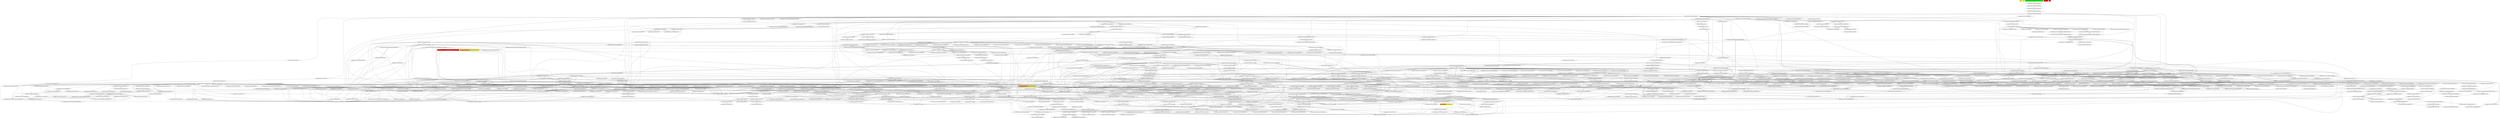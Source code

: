 digraph enhanced {
	"ochiai" [style=striped shape=box fillcolor="yellow"];
	"d4" [style=striped shape=box fillcolor="yellow"];
	"com.google.javascript.jscomp.CollapseVariableDeclarations$GatherCollapses#182" [style=striped shape=box fillcolor="red"];
	"com.google.javascript.jscomp.CollapseVariableDeclarations#210" [style=striped shape=box fillcolor="orange:yellow"];
	"com.google.javascript.jscomp.CollapseVariableDeclarationsTest#48" [style=striped shape=box fillcolor="green"];
	"method added" [style=striped shape=box fillcolor="red"];
	"com.google.javascript.jscomp.CollapseVariableDeclarations$Collapse#84" [style=striped shape=box fillcolor="orange:yellow"];
	"real" [style=striped shape=box fillcolor="red"];
	"com.google.javascript.rhino.JSDocInfo#1240" [style=striped shape=box fillcolor="orange:yellow"];
	"com.google.common.collect.RegularImmutableMap$TerminalEntry#149" -> "com.google.common.collect.ImmutableEntry#34";
	"com.google.common.collect.RegularImmutableMap$NonTerminalEntry#131" -> "com.google.common.collect.ImmutableEntry#34";
	"com.google.common.collect.Maps#897" -> "com.google.common.collect.ImmutableEntry#34";
	"com.google.javascript.rhino.head.ast.AstNode#240" -> "com.google.javascript.rhino.head.ast.AstNode#203";
	"com.google.javascript.jscomp.CodeGenerator#86" -> "com.google.javascript.rhino.Node#2361";
	"com.google.javascript.jscomp.CollapseVariableDeclarations#210" -> "com.google.javascript.rhino.Node#2361";
	"com.google.javascript.jscomp.CollapseVariableDeclarations$GatherCollapses#138" -> "com.google.javascript.rhino.Node#2361";
	"com.google.javascript.rhino.head.ast.InfixExpression#85" -> "com.google.javascript.rhino.head.ast.InfixExpression#92";
	"com.google.javascript.jscomp.Compiler#275" -> "com.google.javascript.jscomp.Compiler#2064";
	"com.google.javascript.jscomp.Scope#616" -> "com.google.javascript.jscomp.Scope#609";
	"com.google.javascript.jscomp.SyntacticScopeCreator$DefaultRedeclarationHandler#195" -> "com.google.javascript.jscomp.Scope#609";
	"com.google.javascript.jscomp.NodeTraversal#455" -> "com.google.javascript.jscomp.NodeTraversal#222";
	"com.google.javascript.rhino.jstype.JSTypeRegistry#245" -> "com.google.javascript.rhino.jstype.BooleanType#53" [style=bold];
	"com.google.javascript.rhino.jstype.FunctionType#421" -> "com.google.javascript.rhino.jstype.PrototypeObjectType#106";
	"com.google.javascript.rhino.head.Parser#332" -> "com.google.javascript.rhino.head.TokenStream#318" [style=bold];
	"com.google.javascript.rhino.head.Context#415" -> "com.google.javascript.rhino.head.ContextFactory#502" [style=bold];
	"com.google.javascript.rhino.head.Parser#551" -> "com.google.javascript.rhino.head.ast.AstRoot#70" [style=bold];
	"com.google.javascript.rhino.Node#600" -> "com.google.javascript.rhino.Node#934" [style=dotted];
	"com.google.javascript.rhino.Node#924" -> "com.google.javascript.rhino.Node#934";
	"com.google.javascript.rhino.Node#372" -> "com.google.javascript.rhino.Node#934" [style=dotted];
	"com.google.javascript.rhino.jstype.JSTypeRegistry#245" -> "com.google.javascript.rhino.jstype.AllType#53" [style=bold];
	"com.google.javascript.rhino.jstype.UnionTypeBuilder#124" -> "com.google.javascript.rhino.jstype.JSType#1082";
	"com.google.javascript.rhino.head.ast.Scope#222" -> "com.google.javascript.rhino.head.ast.Symbol#97" [style=bold];
	"com.google.common.collect.ImmutableMap#58" -> "com.google.common.collect.RegularImmutableMap#207";
	"com.google.javascript.rhino.jstype.JSTypeRegistry#245" -> "com.google.javascript.rhino.jstype.FunctionType#400" [style=bold];
	"com.google.javascript.jscomp.CodePrinter$CompactCodePrinter#402" -> "com.google.javascript.jscomp.CodePrinter$CompactCodePrinter#434" [style=bold];
	"com.google.javascript.jscomp.parsing.IRFactory$TransformDispatcher#390" -> "com.google.javascript.jscomp.parsing.IRFactory$TransformDispatcher#390";
	"com.google.javascript.jscomp.parsing.TypeSafeDispatcher#121" -> "com.google.javascript.jscomp.parsing.IRFactory$TransformDispatcher#390";
	"com.google.javascript.jscomp.parsing.IRFactory#137" -> "com.google.javascript.jscomp.parsing.IRFactory$TransformDispatcher#390";
	"com.google.javascript.rhino.head.CompilerEnvirons#67" -> "com.google.javascript.rhino.head.Context#1847" [style=bold];
	"com.google.javascript.rhino.head.ast.Assignment#68" -> "com.google.javascript.rhino.head.ast.InfixExpression#85";
	"com.google.javascript.jscomp.SourceFile$Preloaded#422" -> "com.google.javascript.jscomp.SourceFile#81";
	"com.google.javascript.jscomp.AstValidator#93" -> "com.google.javascript.jscomp.AstValidator#389";
	"com.google.javascript.jscomp.parsing.IRFactory$TransformDispatcher#390" -> "com.google.javascript.jscomp.parsing.IRFactory$TransformDispatcher#393";
	"com.google.javascript.jscomp.Compiler#1793" -> "com.google.javascript.jscomp.CodePrinter$Builder#564";
	"com.google.javascript.jscomp.NodeTraversal#222" -> "com.google.javascript.jscomp.NodeTraversal#230" [style=bold];
	"com.google.javascript.jscomp.parsing.IRFactory#387" -> "com.google.javascript.jscomp.parsing.TypeSafeDispatcher#121" [style=bold];
	"com.google.javascript.rhino.head.TokenStream#318" -> "com.google.javascript.rhino.head.TokenStream#1307" [style=bold];
	"com.google.javascript.jscomp.SyntacticScopeCreator#234" -> "com.google.javascript.jscomp.Scope#616";
	"com.google.javascript.jscomp.NodeTraversal#479" -> "com.google.javascript.jscomp.NodeTraversal#479";
	"com.google.javascript.jscomp.NodeTraversal#512" -> "com.google.javascript.jscomp.NodeTraversal#479";
	"com.google.javascript.jscomp.NodeTraversal#273" -> "com.google.javascript.jscomp.NodeTraversal#479";
	"com.google.javascript.rhino.Node#917" -> "com.google.javascript.rhino.Node#924";
	"com.google.javascript.rhino.head.Parser#2808" -> "com.google.javascript.rhino.head.TokenStream#305";
	"com.google.javascript.rhino.head.Parser#940" -> "com.google.javascript.rhino.head.Parser#980" [style=bold];
	"com.google.javascript.jscomp.parsing.IRFactory$TransformDispatcher#390" -> "com.google.javascript.rhino.head.ast.FunctionNode#221";
	"com.google.javascript.jscomp.CodePrinter#691" -> "com.google.javascript.jscomp.CodePrinter$CompactCodePrinter#402";
	"com.google.javascript.jscomp.Compiler#1793" -> "com.google.javascript.jscomp.CodePrinter$Builder#573";
	"com.google.javascript.jscomp.AstValidator#93" -> "com.google.javascript.jscomp.AstValidator#350";
	"com.google.javascript.rhino.head.Parser#781" -> "com.google.javascript.rhino.head.Parser#717";
	"com.google.javascript.jscomp.CollapseVariableDeclarations#103" -> "com.google.javascript.jscomp.AbstractCompiler#185";
	"com.google.javascript.jscomp.parsing.ParserRunner#109" -> "com.google.javascript.rhino.head.CompilerEnvirons#129" [style=bold];
	"com.google.common.collect.ImmutableList#584" -> "com.google.common.collect.Lists#927" [style=bold];
	"com.google.javascript.rhino.head.Parser#1867" -> "com.google.javascript.rhino.head.ast.VariableDeclaration#115" [style=bold];
	"com.google.javascript.rhino.head.TokenStream#1307" -> "com.google.javascript.rhino.head.TokenStream#1312" [style=bold];
	"com.google.javascript.rhino.jstype.JSTypeRegistry#245" -> "com.google.javascript.rhino.jstype.StringType#53" [style=bold];
	"com.google.javascript.rhino.head.ast.ScriptNode#278" -> "com.google.javascript.rhino.head.ast.Symbol#77" [style=bold];
	"com.google.javascript.jscomp.AstValidator#350" -> "com.google.javascript.jscomp.AstValidator#366";
	"com.google.common.collect.ImmutableMap$Builder#217" -> "com.google.common.collect.ImmutableEntry#44";
	"com.google.javascript.jscomp.SuppressDocWarningsGuard#40" -> "com.google.common.collect.ImmutableEntry#44";
	"com.google.common.collect.RegularImmutableMap#46" -> "com.google.common.collect.ImmutableEntry#44";
	"com.google.common.collect.RegularImmutableMap#158" -> "com.google.common.collect.ImmutableEntry#44";
	"com.google.javascript.jscomp.Compiler#1793" -> "com.google.javascript.jscomp.CodePrinter$Builder#582";
	"com.google.javascript.rhino.jstype.JSTypeRegistry#967" -> "com.google.javascript.rhino.jstype.AllType#58";
	"com.google.common.collect.ImmutableMap$Builder#217" -> "com.google.common.collect.ImmutableEntry#40";
	"com.google.javascript.jscomp.SuppressDocWarningsGuard#40" -> "com.google.common.collect.ImmutableEntry#40";
	"com.google.common.collect.RegularImmutableMap#46" -> "com.google.common.collect.ImmutableEntry#40";
	"com.google.common.collect.RegularImmutableMap#158" -> "com.google.common.collect.ImmutableEntry#40";
	"com.google.javascript.jscomp.Scope#412" -> "com.google.javascript.jscomp.Compiler#1184";
	"com.google.javascript.jscomp.CompilerTestCase#429" -> "com.google.javascript.jscomp.Compiler#1184";
	"com.google.javascript.rhino.head.TokenStream#318" -> "com.google.javascript.rhino.head.ScriptRuntime#441";
	"com.google.javascript.rhino.head.Parser#980" -> "com.google.javascript.rhino.head.Parser#1801";
	"com.google.javascript.rhino.jstype.PrototypeObjectType#106" -> "com.google.javascript.rhino.jstype.PrototypeObjectType#115";
	"com.google.javascript.rhino.jstype.FunctionType#372" -> "com.google.javascript.rhino.jstype.PrototypeObjectType#115";
	"com.google.javascript.rhino.jstype.FunctionType#143" -> "com.google.javascript.rhino.jstype.PrototypeObjectType#115";
	"com.google.javascript.rhino.jstype.JSTypeRegistry#245" -> "com.google.javascript.rhino.jstype.PrototypeObjectType#115";
	"com.google.javascript.rhino.jstype.InstanceObjectType#60" -> "com.google.javascript.rhino.jstype.PrototypeObjectType#115";
	"com.google.javascript.jscomp.Compiler#492" -> "com.google.javascript.jscomp.JSModule#205";
	"com.google.javascript.jscomp.Compiler#446" -> "com.google.javascript.jscomp.JSModule#205";
	"com.google.javascript.jscomp.Compiler#468" -> "com.google.javascript.jscomp.JSModule#205";
	"com.google.javascript.jscomp.CodeGenerator#86" -> "com.google.javascript.jscomp.CodePrinter$MappedCodePrinter#91" [style=bold];
	"com.google.javascript.jscomp.CollapseVariableDeclarations#110" -> "com.google.javascript.jscomp.NodeTraversal#455";
	"com.google.javascript.jscomp.LineNumberCheck#52" -> "com.google.javascript.jscomp.NodeTraversal#455";
	"com.google.javascript.jscomp.PrepareAst#56" -> "com.google.javascript.jscomp.NodeTraversal#455";
	"com.google.javascript.rhino.head.ast.Symbol#68" -> "com.google.javascript.rhino.head.ast.Symbol#84" [style=bold];
	"com.google.javascript.jscomp.AstValidator#325" -> "com.google.javascript.jscomp.AstValidator#332";
	"com.google.javascript.jscomp.parsing.IRFactory#81" -> "com.google.javascript.jscomp.parsing.IRFactory#1155";
	"com.google.javascript.jscomp.parsing.ParserRunner#109" -> "com.google.javascript.rhino.head.CompilerEnvirons#143" [style=bold];
	"com.google.javascript.rhino.head.ast.ScriptNode#85" -> "com.google.javascript.rhino.head.ast.Scope#73" [style=bold];
	"com.google.javascript.jscomp.parsing.IRFactory#171" -> "com.google.javascript.rhino.Node#1076";
	"com.google.javascript.jscomp.JsAst#85" -> "com.google.javascript.rhino.Node#1076";
	"com.google.javascript.jscomp.NodeUtil#1573" -> "com.google.javascript.rhino.Node#2161";
	"com.google.common.collect.Lists#123" -> "com.google.common.collect.Collections2#347";
	"com.google.javascript.rhino.head.Parser#2912" -> "com.google.javascript.rhino.head.CompilerEnvirons#148";
	"com.google.javascript.jscomp.Tracer#235" -> "com.google.javascript.jscomp.Tracer#959";
	"com.google.javascript.jscomp.Tracer#408" -> "com.google.javascript.jscomp.Tracer#959";
	"com.google.javascript.rhino.jstype.JSType#1241" -> "com.google.javascript.rhino.jstype.BooleanType#103";
	"com.google.javascript.jscomp.parsing.ParserRunner#109" -> "com.google.javascript.rhino.head.Context#390" [style=bold];
	"com.google.javascript.jscomp.AstValidator#389" -> "com.google.javascript.jscomp.AstValidator#325";
	"com.google.javascript.jscomp.AstValidator#338" -> "com.google.javascript.jscomp.AstValidator#325";
	"com.google.javascript.jscomp.CodeConsumer#154" -> "com.google.javascript.jscomp.CodePrinter$CompactCodePrinter#465";
	"com.google.javascript.jscomp.CodeGenerator#86" -> "com.google.javascript.jscomp.CodePrinter$CompactCodePrinter#465";
	"com.google.javascript.jscomp.CodeConsumer#124" -> "com.google.javascript.jscomp.CodePrinter$CompactCodePrinter#465";
	"com.google.javascript.rhino.head.CompilerEnvirons#67" -> "com.google.javascript.rhino.head.CompilerEnvirons#97";
	"com.google.javascript.jscomp.parsing.IRFactory$TransformDispatcher#390" -> "com.google.javascript.rhino.Node#2169";
	"com.google.javascript.jscomp.NodeTraversal#512" -> "com.google.javascript.rhino.Node#2169";
	"com.google.javascript.jscomp.NodeUtil#1727" -> "com.google.javascript.rhino.Node#2169";
	"com.google.javascript.jscomp.Compiler#2024" -> "com.google.javascript.jscomp.CompilerOptions#1415";
	"com.google.javascript.jscomp.Compiler#275" -> "com.google.javascript.jscomp.CompilerOptions#1415";
	"com.google.common.collect.RegularImmutableMap#113" -> "com.google.common.collect.RegularImmutableMap$TerminalEntry#149" [style=bold];
	"com.google.javascript.rhino.jstype.BooleanType#103" -> "com.google.javascript.rhino.jstype.BooleanType#108" [style=bold];
	"com.google.javascript.rhino.head.ScriptRuntime$DefaultMessageProvider#3675" -> "com.google.javascript.rhino.head.Context#376" [style=bold];
	"com.google.javascript.jscomp.Compiler#1793" -> "com.google.javascript.jscomp.CompilerOptions#1419" [style=bold];
	"com.google.common.collect.RegularImmutableMap$EntrySet#223" -> "com.google.common.collect.RegularImmutableMap#34" [style=bold];
	"com.google.javascript.jscomp.CompilerTestCase#429" -> "com.google.javascript.jscomp.CompilerOptions#1410";
	"com.google.javascript.jscomp.CompilerTestCase#170" -> "com.google.javascript.jscomp.CompilerOptions#1410";
	"com.google.javascript.rhino.jstype.FunctionParamBuilder#95" -> "com.google.javascript.rhino.jstype.JSTypeRegistry#967";
	"com.google.javascript.rhino.jstype.FunctionParamBuilder#80" -> "com.google.javascript.rhino.jstype.JSTypeRegistry#967";
	"com.google.javascript.rhino.jstype.ObjectType#508" -> "com.google.javascript.rhino.jstype.PrototypeObjectType#534";
	"com.google.javascript.jscomp.SyntacticScopeCreator#69" -> "com.google.javascript.jscomp.Scope#412";
	"com.google.javascript.rhino.head.Parser#1867" -> "com.google.javascript.rhino.head.ast.VariableDeclaration#104";
	"com.google.javascript.jscomp.ComposeWarningsGuard$GuardComparator#52" -> "com.google.javascript.jscomp.ComposeWarningsGuard$GuardComparator#63";
	"com.google.javascript.rhino.head.Parser#551" -> "com.google.javascript.rhino.head.Parser#781";
	"com.google.javascript.rhino.head.Parser#1987" -> "com.google.javascript.rhino.head.ast.Symbol#68" [style=bold];
	"com.google.javascript.rhino.jstype.FunctionType#449" -> "com.google.javascript.rhino.jstype.FunctionType#831" [style=bold];
	"com.google.javascript.jscomp.AstValidator#366" -> "com.google.javascript.jscomp.AstValidator#338";
	"com.google.javascript.jscomp.AstValidator#350" -> "com.google.javascript.jscomp.AstValidator#338";
	"com.google.javascript.jscomp.AstValidator#155" -> "com.google.javascript.jscomp.AstValidator#338";
	"com.google.javascript.rhino.head.Parser#2053" -> "com.google.javascript.rhino.head.Parser#2071";
	"com.google.javascript.rhino.head.Parser#1867" -> "com.google.javascript.rhino.head.Parser#2071";
	"com.google.javascript.rhino.head.Parser#2071" -> "com.google.javascript.rhino.head.Parser#2071";
	"com.google.javascript.jscomp.CodeGenerator#86" -> "com.google.javascript.rhino.Node#2189";
	"com.google.javascript.jscomp.JsAst#51" -> "com.google.javascript.rhino.Node#1098";
	"com.google.javascript.jscomp.AstValidator#389" -> "com.google.javascript.jscomp.AstValidator#790";
	"com.google.common.collect.RegularImmutableMap#46" -> "com.google.common.collect.RegularImmutableMap$TerminalEntry#153";
	"com.google.common.collect.RegularImmutableMap#158" -> "com.google.common.collect.RegularImmutableMap$TerminalEntry#153";
	"com.google.common.collect.RegularImmutableMap#113" -> "com.google.common.collect.RegularImmutableMap$NonTerminalEntry#131";
	"com.google.javascript.rhino.Node#1085" -> "com.google.javascript.rhino.Node#1091";
	"com.google.javascript.jscomp.RhinoErrorReporter#70" -> "com.google.common.collect.ImmutableMap#110" [style=bold];
	"com.google.common.collect.RegularImmutableMap#46" -> "com.google.common.collect.RegularImmutableMap$NonTerminalEntry#136";
	"com.google.common.collect.RegularImmutableMap#158" -> "com.google.common.collect.RegularImmutableMap$NonTerminalEntry#136";
	"com.google.javascript.jscomp.ComposeWarningsGuard$GuardComparator#52" -> "com.google.javascript.jscomp.ComposeWarningsGuard$GuardComparator#57" [style=bold];
	"com.google.javascript.rhino.Node#992" -> "com.google.javascript.rhino.Node#997" [style=bold];
	"com.google.javascript.jscomp.ComposeWarningsGuard#79" -> "com.google.javascript.jscomp.ComposeWarningsGuard$GuardComparator#52";
	"com.google.javascript.jscomp.ComposeWarningsGuard#88" -> "com.google.javascript.jscomp.ComposeWarningsGuard$GuardComparator#52";
	"com.google.javascript.jscomp.CodePrinter$CompactCodePrinter#434" -> "com.google.javascript.jscomp.CodePrinter$MappedCodePrinter#60";
	"com.google.javascript.jscomp.parsing.ParserRunner#109" -> "com.google.javascript.rhino.head.Parser#512";
	"com.google.javascript.jscomp.AstValidator#84" -> "com.google.javascript.jscomp.AstValidator#305" [style=bold];
	"com.google.javascript.rhino.Node#801" -> "com.google.javascript.rhino.Node#751";
	"com.google.javascript.rhino.Node#934" -> "com.google.javascript.rhino.Node#751";
	"com.google.javascript.rhino.Node#817" -> "com.google.javascript.rhino.Node#751";
	"com.google.javascript.jscomp.CodeConsumer#154" -> "com.google.javascript.jscomp.CodePrinter$CompactCodePrinter#444";
	"com.google.javascript.jscomp.CodeConsumer#182" -> "com.google.javascript.jscomp.CodePrinter$CompactCodePrinter#444";
	"com.google.javascript.jscomp.CodeConsumer#77" -> "com.google.javascript.jscomp.CodePrinter$CompactCodePrinter#444";
	"com.google.javascript.jscomp.CodeConsumer#81" -> "com.google.javascript.jscomp.CodePrinter$CompactCodePrinter#444";
	"com.google.javascript.jscomp.CodeConsumer#207" -> "com.google.javascript.jscomp.CodePrinter$CompactCodePrinter#444";
	"com.google.javascript.rhino.Node#1409" -> "com.google.javascript.rhino.Node#992";
	"com.google.javascript.jscomp.parsing.Config#90" -> "com.google.common.collect.ImmutableMap#346" [style=bold];
	"com.google.javascript.jscomp.NodeTraversal#656" -> "com.google.javascript.rhino.Node#1085";
	"com.google.javascript.jscomp.AstValidator#298" -> "com.google.javascript.rhino.Node#1085";
	"com.google.common.collect.LinkedHashMultimap#139" -> "com.google.common.collect.LinkedHashMultimap$ValueEntry#222" [style=bold];
	"com.google.javascript.rhino.jstype.JSTypeRegistry#245" -> "com.google.javascript.rhino.jstype.ErrorFunctionType#51" [style=bold];
	"com.google.javascript.jscomp.parsing.IRFactory#181" -> "com.google.javascript.rhino.head.ast.AstRoot#78";
	"com.google.javascript.jscomp.NodeTraversal#479" -> "com.google.javascript.jscomp.NodeTraversal#656";
	"com.google.javascript.rhino.jstype.FunctionParamBuilder#135" -> "com.google.javascript.rhino.Node#508";
	"com.google.javascript.jscomp.parsing.IRFactory#1358" -> "com.google.javascript.rhino.Node#508";
	"com.google.javascript.rhino.head.ast.ExpressionStatement#122" -> "com.google.javascript.rhino.head.ast.AstNode#616";
	"com.google.javascript.jscomp.parsing.IRFactory$TransformDispatcher#390" -> "com.google.javascript.rhino.head.ast.AstNode#616";
	"com.google.javascript.jscomp.parsing.IRFactory#324" -> "com.google.javascript.rhino.head.ast.AstNode#616";
	"com.google.javascript.rhino.head.ast.InfixExpression#92" -> "com.google.javascript.rhino.head.ast.AstNode#616";
	"com.google.javascript.jscomp.parsing.IRFactory$TransformDispatcher#723" -> "com.google.javascript.rhino.head.ast.AstNode#616";
	"com.google.javascript.jscomp.CodeGenerator#86" -> "com.google.javascript.jscomp.CodeConsumer#211";
	"com.google.javascript.jscomp.CodeGenerator#744" -> "com.google.javascript.jscomp.CodeConsumer#211";
	"com.google.javascript.jscomp.CodePrinter#35" -> "com.google.javascript.jscomp.CodePrinter#691" [style=bold];
	"com.google.javascript.jscomp.AstValidator#68" -> "com.google.javascript.jscomp.AstValidator#774";
	"com.google.javascript.jscomp.AstValidator#350" -> "com.google.javascript.jscomp.AstValidator#774";
	"com.google.javascript.jscomp.AstValidator#473" -> "com.google.javascript.jscomp.AstValidator#774";
	"com.google.javascript.jscomp.AstValidator#648" -> "com.google.javascript.jscomp.AstValidator#774";
	"com.google.javascript.jscomp.AstValidator#600" -> "com.google.javascript.jscomp.AstValidator#774";
	"com.google.javascript.jscomp.AstValidator#338" -> "com.google.javascript.jscomp.AstValidator#774";
	"com.google.javascript.jscomp.Compiler#1044" -> "com.google.javascript.rhino.InputId#61";
	"com.google.javascript.jscomp.Compiler#1079" -> "com.google.javascript.rhino.InputId#61";
	"com.google.javascript.rhino.testing.BaseJSTypeTestCase#232" -> "com.google.javascript.rhino.jstype.JSTypeRegistry#995";
	"com.google.javascript.jscomp.parsing.Config#90" -> "com.google.common.collect.ImmutableMap#132" [style=bold];
	"com.google.javascript.jscomp.CompilerOptions#1086" -> "com.google.javascript.jscomp.DiagnosticGroupWarningsGuard#33";
	"com.google.javascript.jscomp.SuppressDocWarningsGuard#40" -> "com.google.javascript.jscomp.DiagnosticGroupWarningsGuard#33";
	"com.google.javascript.jscomp.parsing.ParserRunner#109" -> "com.google.javascript.rhino.head.CompilerEnvirons#50";
	"com.google.javascript.rhino.Node#508" -> "com.google.javascript.rhino.Node$StringNode#188";
	"com.google.javascript.rhino.jstype.UnionTypeBuilder#250" -> "com.google.javascript.rhino.jstype.UnionType#82" [style=bold];
	"com.google.javascript.jscomp.AstValidator#76" -> "com.google.javascript.jscomp.AstValidator#84";
	"com.google.javascript.rhino.jstype.JSTypeRegistry#590" -> "com.google.javascript.rhino.jstype.JSType#1241";
	"com.google.javascript.jscomp.parsing.IRFactory#81" -> "com.google.javascript.jscomp.parsing.IRFactory#1346";
	"com.google.javascript.jscomp.AstValidator#68" -> "com.google.javascript.jscomp.AstValidator#766";
	"com.google.javascript.jscomp.AstValidator#277" -> "com.google.javascript.jscomp.AstValidator#766";
	"com.google.javascript.jscomp.AstValidator#366" -> "com.google.javascript.jscomp.AstValidator#766";
	"com.google.javascript.jscomp.AstValidator#389" -> "com.google.javascript.jscomp.AstValidator#766";
	"com.google.javascript.jscomp.AstValidator#350" -> "com.google.javascript.jscomp.AstValidator#766";
	"com.google.javascript.jscomp.AstValidator#473" -> "com.google.javascript.jscomp.AstValidator#766";
	"com.google.javascript.jscomp.AstValidator#648" -> "com.google.javascript.jscomp.AstValidator#766";
	"com.google.javascript.jscomp.AstValidator#84" -> "com.google.javascript.jscomp.AstValidator#766";
	"com.google.javascript.jscomp.AstValidator#76" -> "com.google.javascript.jscomp.AstValidator#766";
	"com.google.javascript.jscomp.AstValidator#338" -> "com.google.javascript.jscomp.AstValidator#766";
	"com.google.javascript.rhino.Node$ObjectPropListItem#311" -> "com.google.javascript.rhino.InputId#74";
	"com.google.javascript.jscomp.parsing.Config#90" -> "com.google.common.collect.ImmutableMap$Builder#235" [style=bold];
	"com.google.javascript.jscomp.parsing.IRFactory#81" -> "com.google.javascript.jscomp.parsing.IRFactory#1362";
	"com.google.javascript.jscomp.DiagnosticGroupWarningsGuard#50" -> "com.google.javascript.jscomp.DiagnosticGroup#110";
	"com.google.javascript.rhino.jstype.ObjectType#441" -> "com.google.javascript.rhino.jstype.PrototypeObjectType#174" [style=bold];
	"com.google.javascript.jscomp.parsing.IRFactory#1362" -> "com.google.javascript.rhino.IR#451";
	"com.google.javascript.jscomp.CollapseVariableDeclarations$GatherCollapses#138" -> "com.google.javascript.jscomp.CollapseVariableDeclarations#64" [style=bold];
	"com.google.javascript.rhino.head.Parser#980" -> "com.google.javascript.rhino.head.Parser#1867";
	"com.google.common.collect.ImmutableSet#150" -> "com.google.common.collect.ImmutableSet#178";
	"com.google.common.collect.ImmutableSet#373" -> "com.google.common.collect.ImmutableSet#178";
	"com.google.javascript.rhino.head.Parser#2071" -> "com.google.javascript.rhino.head.ast.Assignment#68";
	"com.google.javascript.jscomp.RhinoErrorReporter#70" -> "com.google.javascript.rhino.ScriptRuntime#367";
	"com.google.javascript.jscomp.CodeConsumer#211" -> "com.google.javascript.jscomp.CodeConsumer#207";
	"com.google.javascript.jscomp.parsing.ParserRunner#109" -> "com.google.javascript.rhino.head.CompilerEnvirons#67" [style=bold];
	"com.google.javascript.jscomp.AstValidator#68" -> "com.google.javascript.jscomp.AstValidator#76";
	"com.google.javascript.jscomp.parsing.IRFactory#81" -> "com.google.javascript.jscomp.parsing.IRFactory#1358";
	"com.google.common.collect.ImmutableMap$Builder#235" -> "com.google.common.collect.ImmutableMap$Builder#240" [style=bold];
	"com.google.javascript.rhino.head.ast.ExpressionStatement#122" -> "com.google.javascript.rhino.head.ast.AstNode#268";
	"com.google.javascript.rhino.head.ast.VariableDeclaration#104" -> "com.google.javascript.rhino.head.ast.AstNode#268";
	"com.google.javascript.rhino.head.ast.FunctionNode#236" -> "com.google.javascript.rhino.head.ast.AstNode#268";
	"com.google.javascript.rhino.head.ast.VariableInitializer#110" -> "com.google.javascript.rhino.head.ast.AstNode#268";
	"com.google.javascript.rhino.head.Parser#551" -> "com.google.javascript.rhino.head.ast.AstNode#268";
	"com.google.javascript.rhino.head.ast.VariableInitializer#128" -> "com.google.javascript.rhino.head.ast.AstNode#268";
	"com.google.javascript.rhino.head.ast.AstNode#292" -> "com.google.javascript.rhino.head.ast.AstNode#268";
	"com.google.javascript.rhino.head.ast.FunctionNode#152" -> "com.google.javascript.rhino.head.ast.AstNode#268";
	"com.google.javascript.rhino.head.ast.FunctionNode#197" -> "com.google.javascript.rhino.head.ast.AstNode#268";
	"com.google.javascript.rhino.head.ast.InfixExpression#161" -> "com.google.javascript.rhino.head.ast.AstNode#268";
	"com.google.javascript.rhino.head.ast.InfixExpression#140" -> "com.google.javascript.rhino.head.ast.AstNode#268";
	"com.google.javascript.jscomp.Compiler#357" -> "com.google.javascript.jscomp.Compiler#383";
	"com.google.javascript.rhino.jstype.NoType#65" -> "com.google.javascript.rhino.jstype.NoObjectType#67";
	"com.google.javascript.rhino.jstype.JSTypeRegistry#245" -> "com.google.javascript.rhino.jstype.NoObjectType#67";
	"com.google.common.collect.ImmutableMap#268" -> "com.google.common.collect.RegularImmutableMap#46";
	"com.google.common.collect.ImmutableMap#110" -> "com.google.common.collect.RegularImmutableMap#46";
	"com.google.common.collect.ImmutableMap$Builder#240" -> "com.google.common.collect.RegularImmutableMap#46";
	"com.google.javascript.rhino.head.Parser#2454" -> "com.google.javascript.rhino.head.Parser#2509";
	"com.google.javascript.rhino.head.Parser#717" -> "com.google.javascript.rhino.head.ast.FunctionNode#272";
	"com.google.javascript.jscomp.parsing.Config#90" -> "com.google.common.collect.ImmutableMap$Builder#217" [style=bold];
	"com.google.common.base.Joiner#240" -> "com.google.common.base.Joiner#184" [style=bold];
	"com.google.javascript.rhino.head.ast.AstNode#268" -> "com.google.javascript.rhino.head.ast.AstNode#252" [style=bold];
	"com.google.javascript.rhino.head.TokenStream#318" -> "com.google.javascript.rhino.head.TokenStream#124";
	"com.google.common.collect.ImmutableMap#268" -> "com.google.common.collect.ImmutableMap#143";
	"com.google.common.collect.ImmutableMap$Builder#182" -> "com.google.common.collect.ImmutableMap#143";
	"com.google.common.collect.ImmutableMap#110" -> "com.google.common.collect.ImmutableMap#143";
	"com.google.javascript.jscomp.CodeGenerator#86" -> "com.google.javascript.jscomp.CodePrinter$MappedCodePrinter#114" [style=bold];
	"com.google.javascript.jscomp.AstValidator#277" -> "com.google.javascript.jscomp.AstValidator#93";
	"com.google.javascript.jscomp.AstValidator#84" -> "com.google.javascript.jscomp.AstValidator#93";
	"com.google.common.collect.AbstractIndexedListIterator#68" -> "com.google.common.collect.UnmodifiableListIterator#34";
	"com.google.javascript.rhino.head.ast.AstNode#212" -> "com.google.javascript.rhino.head.ast.AstNode#259";
	"com.google.javascript.jscomp.CompilerInput#88" -> "com.google.javascript.jscomp.JsAst#43";
	"com.google.javascript.jscomp.LightweightMessageFormatter#50" -> "com.google.javascript.jscomp.AbstractMessageFormatter#32";
	"com.google.javascript.rhino.head.ast.InfixExpression#92" -> "com.google.javascript.rhino.head.ast.AstNode#240";
	"com.google.javascript.rhino.head.CompilerEnvirons#67" -> "com.google.javascript.rhino.head.Context#1818" [style=bold];
	"com.google.javascript.jscomp.CodeGenerator#86" -> "com.google.javascript.jscomp.NodeUtil#1169";
	"com.google.javascript.jscomp.CodeGenerator#884" -> "com.google.javascript.jscomp.NodeUtil#1169";
	"com.google.javascript.rhino.head.Parser#781" -> "com.google.javascript.rhino.head.ast.FunctionNode#258";
	"com.google.javascript.jscomp.ErrorFormat$2#38" -> "com.google.javascript.jscomp.AbstractMessageFormatter#37";
	"com.google.javascript.jscomp.CompilerTestCase#185" -> "com.google.javascript.jscomp.GoogleCodingConvention#44";
	"com.google.javascript.rhino.JSDocInfo#649" -> "com.google.javascript.rhino.JSDocInfo#708" [style=dotted];
	"com.google.javascript.jscomp.CollapseVariableDeclarations#210" -> "com.google.javascript.rhino.JSDocInfo#708";
	"com.google.javascript.rhino.JSDocInfo$LazilyInitializedInfo#87" -> "com.google.javascript.rhino.JSDocInfo#708" [style=dotted];
	"com.google.javascript.jscomp.CodeGenerator#86" -> "com.google.javascript.jscomp.CodeGenerator#895";
	"com.google.javascript.jscomp.ClosureCodingConvention#54" -> "com.google.common.collect.ImmutableSet#360" [style=bold];
	"com.google.javascript.jscomp.GoogleCodingConvention#44" -> "com.google.javascript.jscomp.GoogleCodingConvention#49" [style=bold];
	"com.google.javascript.jscomp.CompilerInput#116" -> "com.google.javascript.jscomp.JsAst#51";
	"com.google.common.collect.AbstractIndexedListIterator#68" -> "com.google.common.base.Preconditions#334";
	"com.google.javascript.jscomp.parsing.IRFactory$TransformDispatcher#390" -> "com.google.javascript.rhino.head.ast.FunctionNode#251";
	"com.google.javascript.jscomp.Compiler#1450" -> "com.google.javascript.jscomp.CompilerInput#116";
	"com.google.javascript.jscomp.Compiler#1281" -> "com.google.javascript.jscomp.CompilerInput#116";
	"com.google.javascript.jscomp.Compiler#1408" -> "com.google.javascript.jscomp.CompilerInput#116";
	"com.google.common.base.Joiner#184" -> "com.google.common.base.Joiner#122" [style=bold];
	"com.google.javascript.rhino.head.Parser#635" -> "com.google.javascript.rhino.head.Parser#705";
	"com.google.javascript.rhino.head.ast.ExpressionStatement#122" -> "com.google.javascript.rhino.head.ast.AstNode#472";
	"com.google.javascript.rhino.head.ast.VariableDeclaration#104" -> "com.google.javascript.rhino.head.ast.AstNode#472";
	"com.google.javascript.rhino.head.ast.InfixExpression#92" -> "com.google.javascript.rhino.head.ast.AstNode#472";
	"com.google.javascript.rhino.head.ast.FunctionNode#236" -> "com.google.javascript.rhino.head.ast.AstNode#472";
	"com.google.javascript.rhino.head.ast.AstNode#292" -> "com.google.javascript.rhino.head.ast.AstNode#472";
	"com.google.javascript.rhino.head.ast.FunctionNode#197" -> "com.google.javascript.rhino.head.ast.AstNode#472";
	"com.google.javascript.rhino.head.ast.InfixExpression#161" -> "com.google.javascript.rhino.head.ast.AstNode#472";
	"com.google.javascript.rhino.head.ast.InfixExpression#140" -> "com.google.javascript.rhino.head.ast.AstNode#472";
	"com.google.javascript.rhino.head.ast.Name#101" -> "com.google.javascript.rhino.head.ast.AstNode#472";
	"com.google.javascript.rhino.head.ast.NumberLiteral#100" -> "com.google.javascript.rhino.head.ast.AstNode#472";
	"com.google.javascript.rhino.testing.BaseJSTypeTestCase#232" -> "com.google.javascript.rhino.testing.BaseJSTypeTestCase#389";
	"com.google.common.collect.ImmutableList#334" -> "com.google.common.collect.RegularImmutableAsList#54";
	"com.google.javascript.rhino.head.Parser#1090" -> "com.google.javascript.rhino.head.ast.AstNode#232";
	"com.google.javascript.rhino.head.ast.AstNode#240" -> "com.google.javascript.rhino.head.ast.AstNode#232";
	"com.google.javascript.rhino.head.ast.Name#84" -> "com.google.javascript.rhino.head.ast.AstNode#232";
	"com.google.javascript.rhino.head.ast.FunctionNode#236" -> "com.google.javascript.rhino.head.ast.AstNode#232";
	"com.google.javascript.rhino.head.Parser#781" -> "com.google.javascript.rhino.head.ast.AstNode#232";
	"com.google.javascript.rhino.head.Parser#551" -> "com.google.javascript.rhino.head.ast.AstNode#232";
	"com.google.javascript.rhino.head.ast.AstNode#292" -> "com.google.javascript.rhino.head.ast.AstNode#232";
	"com.google.javascript.rhino.head.ast.NumberLiteral#70" -> "com.google.javascript.rhino.head.ast.AstNode#232";
	"com.google.javascript.rhino.head.ast.Name#101" -> "com.google.javascript.rhino.head.ast.AstNode#232";
	"com.google.javascript.rhino.head.Parser#1867" -> "com.google.javascript.rhino.head.ast.AstNode#232";
	"com.google.javascript.rhino.head.Parser#635" -> "com.google.javascript.rhino.head.ast.AstNode#232";
	"com.google.javascript.rhino.jstype.JSTypeRegistry#235" -> "com.google.javascript.rhino.jstype.JSTypeRegistry#564" [style=bold];
	"com.google.javascript.jscomp.CompilerTestCase#958" -> "com.google.javascript.jscomp.Compiler#357";
	"com.google.javascript.jscomp.CompilerTestCase#429" -> "com.google.javascript.jscomp.Compiler#357";
	"com.google.javascript.rhino.head.Parser#2808" -> "com.google.javascript.rhino.head.Parser#2912";
	"com.google.javascript.rhino.head.Parser#551" -> "com.google.javascript.rhino.head.Node#280";
	"com.google.javascript.rhino.head.ast.AstNode#292" -> "com.google.javascript.rhino.head.Node#280";
	"com.google.javascript.jscomp.CompilerInput#65" -> "com.google.javascript.jscomp.JsAst#69" [style=bold];
	"com.google.javascript.rhino.jstype.JSType#1241" -> "com.google.javascript.rhino.jstype.VoidType#96";
	"com.google.javascript.jscomp.CodeGenerator#86" -> "com.google.javascript.jscomp.CodeGenerator#884";
	"com.google.javascript.jscomp.CodeGenerator#744" -> "com.google.javascript.jscomp.CodeGenerator#884";
	"com.google.javascript.jscomp.CodeGenerator#904" -> "com.google.javascript.jscomp.CodeGenerator#884";
	"com.google.javascript.jscomp.parsing.IRFactory#283" -> "com.google.javascript.jscomp.parsing.IRFactory#324" [style=bold];
	"com.google.javascript.jscomp.Compiler#1281" -> "com.google.javascript.rhino.Node#1902";
	"com.google.javascript.jscomp.parsing.ParserRunner#109" -> "com.google.javascript.rhino.Node#1902";
	"com.google.common.collect.ImmutableSet#360" -> "com.google.common.collect.ImmutableSet#373" [style=bold];
	"com.google.javascript.rhino.head.Parser#635" -> "com.google.javascript.rhino.head.Parser#940";
	"com.google.javascript.jscomp.Compiler#1281" -> "com.google.javascript.jscomp.DependencyOptions#120";
	"com.google.javascript.jscomp.Compiler#1408" -> "com.google.javascript.jscomp.DependencyOptions#120";
	"com.google.javascript.rhino.head.ast.InfixExpression#92" -> "com.google.javascript.rhino.head.ast.AstNode#225";
	"com.google.javascript.rhino.head.ast.FunctionNode#236" -> "com.google.javascript.rhino.head.ast.AstNode#225";
	"com.google.javascript.rhino.head.Parser#275" -> "com.google.javascript.rhino.head.ast.AstNode#225";
	"com.google.javascript.rhino.head.ast.AstNode#292" -> "com.google.javascript.rhino.head.ast.AstNode#225";
	"com.google.javascript.rhino.head.ast.ExpressionStatement#91" -> "com.google.javascript.rhino.head.ast.AstNode#225";
	"com.google.javascript.rhino.head.Parser#781" -> "com.google.javascript.rhino.head.ast.FunctionNode#236";
	"com.google.javascript.jscomp.Compiler#1079" -> "com.google.javascript.jscomp.CompilerInput#147";
	"com.google.javascript.jscomp.CollapseVariableDeclarations$GatherCollapses#191" -> "com.google.javascript.jscomp.Scope$Var#190";
	"com.google.javascript.rhino.Node#1011" -> "com.google.javascript.rhino.Node#917";
	"com.google.javascript.jscomp.ComposeWarningsGuard#150" -> "com.google.javascript.jscomp.DiagnosticGroupWarningsGuard#50";
	"com.google.common.collect.ImmutableMapEntrySet#35" -> "com.google.common.collect.ImmutableSet#388";
	"com.google.common.collect.ImmutableSet$ArrayImmutableSet#420" -> "com.google.common.collect.ImmutableSet#388";
	"com.google.javascript.rhino.jstype.StringType#92" -> "com.google.javascript.rhino.jstype.StringType#97" [style=bold];
	"com.google.common.base.Preconditions#334" -> "com.google.common.base.Preconditions#354" [style=bold];
	"com.google.javascript.rhino.head.Parser#1867" -> "com.google.javascript.rhino.head.ast.VariableDeclaration#156";
	"com.google.common.collect.RegularImmutableMap#92" -> "com.google.common.base.Preconditions#118";
	"com.google.common.collect.RegularImmutableMap#46" -> "com.google.common.base.Preconditions#118";
	"com.google.common.collect.LinkedHashMultimap#235" -> "com.google.common.base.Preconditions#118";
	"com.google.javascript.jscomp.DiagnosticGroupWarningsGuard#50" -> "com.google.javascript.jscomp.DiagnosticGroup#129";
	"com.google.javascript.rhino.jstype.JSType#1241" -> "com.google.javascript.rhino.jstype.StringType#92";
	"com.google.javascript.jscomp.CompilerInput#72" -> "com.google.javascript.jscomp.JsAst#74";
	"com.google.javascript.jscomp.parsing.IRFactory$TransformDispatcher#390" -> "com.google.javascript.rhino.head.ast.AstNode#212";
	"com.google.javascript.jscomp.parsing.IRFactory#324" -> "com.google.javascript.rhino.head.ast.AstNode#212";
	"com.google.javascript.jscomp.parsing.IRFactory$TransformDispatcher#723" -> "com.google.javascript.rhino.head.ast.AstNode#212";
	"com.google.common.collect.RegularImmutableMap#46" -> "com.google.common.collect.RegularImmutableMap#92" [style=bold];
	"com.google.common.collect.RegularImmutableAsList#39" -> "com.google.common.collect.RegularImmutableAsList#33" [style=bold];
	"com.google.javascript.jscomp.JsAst#43" -> "com.google.javascript.rhino.InputId#51";
	"com.google.javascript.rhino.jstype.FunctionType#143" -> "com.google.javascript.rhino.jstype.PrototypeObjectType#399";
	"com.google.javascript.jscomp.ClosureCodingConvention#54" -> "com.google.common.collect.ImmutableSet#150" [style=bold];
	"com.google.javascript.rhino.head.ScriptRuntime#3615" -> "com.google.javascript.rhino.head.ScriptRuntime#3666";
	"com.google.javascript.rhino.InputId#74" -> "com.google.javascript.rhino.InputId#56";
	"com.google.javascript.jscomp.CompilerInput#100" -> "com.google.javascript.rhino.InputId#56";
	"com.google.javascript.jscomp.parsing.IRFactory#81" -> "com.google.javascript.jscomp.parsing.IRFactory#1338" [style=bold];
	"com.google.javascript.jscomp.CodingConventions#42" -> "com.google.javascript.jscomp.CodingConventions$DefaultCodingConvention#249";
	"com.google.javascript.jscomp.CodingConventions$DefaultCodingConvention#249" -> "com.google.javascript.jscomp.CodingConventions$DefaultCodingConvention#249";
	"com.google.javascript.jscomp.JsAst#51" -> "com.google.javascript.jscomp.JsAst#85" [style=bold];
	"com.google.common.collect.RegularImmutableMap$EntrySet#223" -> "com.google.common.collect.RegularImmutableAsList#39" [style=bold];
	"com.google.javascript.jscomp.parsing.IRFactory$TransformDispatcher#390" -> "com.google.javascript.rhino.head.ast.VariableDeclaration#83";
	"com.google.javascript.rhino.jstype.NumberType#53" -> "com.google.javascript.rhino.jstype.ValueType#49";
	"com.google.javascript.rhino.jstype.VoidType#54" -> "com.google.javascript.rhino.jstype.ValueType#49";
	"com.google.javascript.rhino.jstype.StringType#53" -> "com.google.javascript.rhino.jstype.ValueType#49";
	"com.google.javascript.rhino.jstype.NullType#54" -> "com.google.javascript.rhino.jstype.ValueType#49";
	"com.google.javascript.rhino.jstype.BooleanType#53" -> "com.google.javascript.rhino.jstype.ValueType#49";
	"com.google.javascript.jscomp.NodeTraversal#479" -> "com.google.javascript.jscomp.PrepareAst$PrepareAnnotations#126";
	"com.google.common.collect.Lists#927" -> "com.google.common.collect.ImmutableList#62";
	"com.google.common.collect.ImmutableList#62" -> "com.google.common.collect.ImmutableList#62";
	"com.google.common.collect.ImmutableSet$ArrayImmutableSet#416" -> "com.google.common.collect.ImmutableList#62";
	"com.google.common.collect.RegularImmutableMap$EntrySet#210" -> "com.google.common.collect.ImmutableList#62";
	"com.google.javascript.jscomp.RhinoErrorReporter#96" -> "com.google.javascript.jscomp.RhinoErrorReporter$NewRhinoErrorReporter#151" [style=bold];
	"com.google.javascript.rhino.Node#801" -> "com.google.javascript.rhino.Node$ObjectPropListItem#306";
	"com.google.javascript.rhino.jstype.JSTypeRegistry#203" -> "com.google.javascript.rhino.jstype.JSTypeRegistry#235" [style=bold];
	"com.google.javascript.jscomp.CompilerInput#88" -> "com.google.javascript.jscomp.CompilerInput#65" [style=bold];
	"com.google.javascript.jscomp.Compiler#383" -> "com.google.javascript.jscomp.Compiler#446" [style=bold];
	"com.google.javascript.rhino.jstype.JSType#346" -> "com.google.javascript.rhino.jstype.JSType#354";
	"com.google.javascript.jscomp.PrepareAst#56" -> "com.google.javascript.jscomp.PrepareAst$PrepareAnnotations#121" [style=bold];
	"com.google.javascript.rhino.jstype.ArrowType#69" -> "com.google.javascript.rhino.jstype.JSType#113";
	"com.google.javascript.rhino.Node#1490" -> "com.google.javascript.rhino.Node$StringNode#226";
	"com.google.javascript.rhino.Node#1426" -> "com.google.javascript.rhino.Node$StringNode#226";
	"com.google.javascript.rhino.head.Parser#781" -> "com.google.javascript.rhino.head.Parser#295";
	"com.google.javascript.rhino.head.Parser#1867" -> "com.google.javascript.rhino.head.Parser#295";
	"com.google.javascript.rhino.head.Parser#2071" -> "com.google.javascript.rhino.head.Parser#295";
	"com.google.javascript.rhino.head.Parser#635" -> "com.google.javascript.rhino.head.Parser#295";
	"com.google.javascript.rhino.jstype.PrototypeObjectType#505" -> "com.google.javascript.rhino.jstype.ObjectType#537" [style=bold];
	"com.google.javascript.jscomp.CollapseVariableDeclarations#210" -> "com.google.javascript.rhino.Node#1713";
	"com.google.javascript.rhino.IR#451" -> "com.google.javascript.rhino.Node#496";
	"com.google.javascript.rhino.jstype.UnionTypeBuilder#250" -> "com.google.javascript.rhino.jstype.UnionTypeBuilder#260" [style=bold];
	"com.google.javascript.jscomp.RhinoErrorReporter$NewRhinoErrorReporter#151" -> "com.google.javascript.jscomp.RhinoErrorReporter$NewRhinoErrorReporter#155" [style=bold];
	"com.google.javascript.rhino.Node#1426" -> "com.google.javascript.rhino.Node$NodeMismatch#2125";
	"com.google.javascript.rhino.head.ast.AstNode#168" -> "com.google.javascript.rhino.head.Node#130" [style=bold];
	"com.google.common.collect.ImmutableSet#178" -> "com.google.common.collect.Hashing#40";
	"com.google.common.collect.RegularImmutableSet#46" -> "com.google.common.collect.Hashing#40";
	"com.google.common.collect.RegularImmutableMap#46" -> "com.google.common.collect.Hashing#40";
	"com.google.common.collect.RegularImmutableMap#158" -> "com.google.common.collect.Hashing#40";
	"com.google.javascript.rhino.jstype.JSTypeRegistry#235" -> "com.google.javascript.rhino.jstype.JSTypeRegistry#245" [style=bold];
	"com.google.javascript.rhino.jstype.PrototypeObjectType#445" -> "com.google.javascript.rhino.jstype.JSType#346";
	"com.google.javascript.rhino.jstype.ValueType#49" -> "com.google.javascript.rhino.jstype.JSType#105";
	"com.google.javascript.rhino.jstype.ObjectType#89" -> "com.google.javascript.rhino.jstype.JSType#105";
	"com.google.javascript.rhino.jstype.UnionType#82" -> "com.google.javascript.rhino.jstype.JSType#105";
	"com.google.javascript.rhino.jstype.AllType#53" -> "com.google.javascript.rhino.jstype.JSType#105";
	"com.google.javascript.rhino.jstype.ArrowType#69" -> "com.google.javascript.rhino.jstype.JSType#105";
	"com.google.javascript.jscomp.JSModule#104" -> "com.google.javascript.jscomp.CompilerInput#326" [style=bold];
	"com.google.javascript.jscomp.ClosureCodingConvention#54" -> "com.google.javascript.jscomp.CodingConventions$DefaultCodingConvention#467" [style=bold];
	"com.google.javascript.rhino.jstype.JSTypeRegistry#1311" -> "com.google.javascript.rhino.jstype.FunctionBuilder#91";
	"com.google.javascript.rhino.jstype.JSTypeRegistry#1319" -> "com.google.javascript.rhino.jstype.FunctionBuilder#91";
	"com.google.javascript.jscomp.CodeGenerator#86" -> "com.google.javascript.jscomp.CodeConsumer#168";
	"com.google.javascript.rhino.testing.BaseJSTypeTestCase#389" -> "com.google.javascript.rhino.jstype.FunctionBuilder#97";
	"com.google.javascript.rhino.jstype.JSTypeRegistry#1311" -> "com.google.javascript.rhino.jstype.FunctionBuilder#97";
	"com.google.javascript.rhino.jstype.JSTypeRegistry#1319" -> "com.google.javascript.rhino.jstype.FunctionBuilder#97";
	"com.google.javascript.jscomp.CompilerTestCase#371" -> "com.google.javascript.jscomp.CompilerTestCase#429";
	"com.google.javascript.rhino.jstype.JSTypeRegistry#1011" -> "com.google.javascript.rhino.jstype.UnionTypeBuilder#250";
	"com.google.javascript.jscomp.CodeConsumer#211" -> "com.google.javascript.jscomp.CodeConsumer#154";
	"com.google.javascript.jscomp.CodeConsumer#182" -> "com.google.javascript.jscomp.CodeConsumer#154";
	"com.google.javascript.rhino.head.Parser#781" -> "com.google.javascript.rhino.head.ast.ScriptNode#182";
	"com.google.javascript.rhino.head.Parser#551" -> "com.google.javascript.rhino.head.ast.ScriptNode#182";
	"com.google.common.base.Joiner#248" -> "com.google.common.base.Joiner#230";
	"com.google.javascript.jscomp.CompilerTestCase#735" -> "com.google.common.base.Joiner#230";
	"com.google.javascript.rhino.jstype.JSTypeRegistry#1231" -> "com.google.javascript.rhino.jstype.FunctionParamBuilder#54";
	"com.google.javascript.rhino.jstype.JSTypeRegistry#1247" -> "com.google.javascript.rhino.jstype.FunctionParamBuilder#54";
	"com.google.javascript.jscomp.Compiler#492" -> "com.google.javascript.jscomp.CompilerInput#100";
	"com.google.javascript.jscomp.CodeGenerator#86" -> "com.google.javascript.jscomp.NodeUtil#1468";
	"com.google.javascript.jscomp.Compiler#426" -> "com.google.common.collect.Iterators$14#1174";
	"com.google.javascript.jscomp.Compiler#357" -> "com.google.common.collect.Iterators$14#1174";
	"com.google.javascript.jscomp.CodeGenerator#86" -> "com.google.javascript.jscomp.CodeGenerator#904";
	"com.google.javascript.jscomp.CodeGenerator#895" -> "com.google.javascript.jscomp.CodeGenerator#904";
	"com.google.javascript.rhino.jstype.PrototypeObjectType#534" -> "com.google.javascript.rhino.jstype.ObjectType#562";
	"com.google.common.collect.Iterators#1170" -> "com.google.common.collect.Iterators$14#1170" [style=bold];
	"com.google.javascript.jscomp.parsing.Config#75" -> "com.google.javascript.jscomp.parsing.Config#90" [style=bold];
	"com.google.javascript.jscomp.Compiler#945" -> "com.google.javascript.jscomp.CompilerOptions$TracerMode#2004";
	"com.google.javascript.jscomp.Compiler#954" -> "com.google.javascript.jscomp.CompilerOptions$TracerMode#2004";
	"com.google.javascript.jscomp.Compiler#1281" -> "com.google.javascript.jscomp.CompilerOptions$TracerMode#2004";
	"com.google.javascript.jscomp.Compiler#383" -> "com.google.javascript.jscomp.Compiler#426" [style=bold];
	"com.google.javascript.rhino.jstype.InstanceObjectType#158" -> "com.google.javascript.rhino.jstype.ObjectType#557";
	"com.google.javascript.rhino.head.Parser#551" -> "com.google.javascript.rhino.head.Parser#275";
	"com.google.javascript.rhino.head.Parser#1867" -> "com.google.javascript.rhino.head.Parser#275";
	"com.google.javascript.jscomp.AstValidator#332" -> "com.google.javascript.rhino.Node$StringNode#209";
	"com.google.javascript.jscomp.CollapseVariableDeclarations$GatherCollapses#191" -> "com.google.javascript.rhino.Node$StringNode#209";
	"com.google.javascript.jscomp.CollapseVariableDeclarations$GatherCollapses#182" -> "com.google.javascript.rhino.Node$StringNode#209";
	"com.google.javascript.jscomp.CodeGenerator#86" -> "com.google.javascript.rhino.Node$StringNode#209";
	"com.google.javascript.jscomp.SyntacticScopeCreator#85" -> "com.google.javascript.rhino.Node$StringNode#209";
	"com.google.javascript.rhino.Node#934" -> "com.google.javascript.rhino.Node$StringNode#209";
	"com.google.javascript.jscomp.SyntacticScopeCreator#125" -> "com.google.javascript.rhino.Node$StringNode#209";
	"com.google.javascript.jscomp.AstValidator#325" -> "com.google.javascript.rhino.Node$StringNode#209";
	"com.google.javascript.jscomp.SyntacticScopeCreator#234" -> "com.google.javascript.rhino.Node$StringNode#209";
	"com.google.javascript.rhino.head.Parser#781" -> "com.google.javascript.rhino.head.ast.Name#167";
	"com.google.common.collect.LinkedHashMultimap#235" -> "com.google.common.collect.AbstractSetMultimap#44";
	"com.google.javascript.jscomp.NodeTraversal#479" -> "com.google.javascript.jscomp.PrepareAst$PrepareAnnotations#134";
	"com.google.javascript.rhino.jstype.FunctionType#143" -> "com.google.common.collect.ImmutableList#74";
	"com.google.javascript.jscomp.CodingConventions$DefaultCodingConvention#467" -> "com.google.common.collect.ImmutableList#74";
	"com.google.javascript.rhino.jstype.FunctionBuilder#65" -> "com.google.common.collect.ImmutableList#74";
	"com.google.javascript.rhino.head.Parser#781" -> "com.google.javascript.rhino.head.ast.ScriptNode#192";
	"com.google.javascript.rhino.head.Parser#551" -> "com.google.javascript.rhino.head.ast.ScriptNode#192";
	"com.google.javascript.jscomp.CollapseVariableDeclarations#110" -> "com.google.javascript.jscomp.Compiler#1986";
	"com.google.javascript.jscomp.parsing.IRFactory$TransformDispatcher#390" -> "com.google.javascript.jscomp.parsing.IRFactory$TransformDispatcher#1058";
	"com.google.javascript.rhino.head.ContextFactory#258" -> "com.google.javascript.rhino.head.Context#636";
	"com.google.javascript.rhino.head.CompilerEnvirons#67" -> "com.google.javascript.rhino.head.Context#636";
	"com.google.javascript.jscomp.parsing.ParserRunner#64" -> "com.google.javascript.jscomp.parsing.Config#75";
	"com.google.javascript.rhino.head.Parser#2189" -> "com.google.javascript.rhino.head.Parser#2218" [style=bold];
	"com.google.javascript.rhino.jstype.JSTypeRegistry#1117" -> "com.google.javascript.rhino.jstype.JSTypeRegistry#1319" [style=bold];
	"com.google.common.collect.SingletonImmutableList#33" -> "com.google.common.collect.Iterators#1170";
	"com.google.javascript.rhino.head.Parser#2302" -> "com.google.javascript.rhino.head.Parser#2454" [style=bold];
	"com.google.javascript.rhino.jstype.JSTypeRegistry#1104" -> "com.google.javascript.rhino.jstype.JSTypeRegistry#1311" [style=bold];
	"com.google.javascript.jscomp.Compiler#383" -> "com.google.javascript.jscomp.Compiler#418" [style=bold];
	"com.google.common.collect.RegularImmutableAsList#54" -> "com.google.common.collect.RegularImmutableList#96";
	"com.google.common.collect.ImmutableList#334" -> "com.google.common.collect.RegularImmutableList#96";
	"com.google.javascript.jscomp.parsing.IRFactory$TransformDispatcher#390" -> "com.google.javascript.rhino.head.ast.VariableInitializer#120";
	"com.google.javascript.jscomp.Compiler#1944" -> "com.google.javascript.jscomp.PrepareAst#40" [style=bold];
	"com.google.javascript.rhino.jstype.UnionTypeBuilder#124" -> "com.google.javascript.rhino.jstype.JSType#151";
	"com.google.javascript.rhino.jstype.JSType#159" -> "com.google.javascript.rhino.jstype.JSType#151";
	"com.google.javascript.jscomp.parsing.IRFactory#283" -> "com.google.javascript.jscomp.parsing.IRFactory#271" [style=bold];
	"com.google.javascript.rhino.jstype.FunctionParamBuilder#95" -> "com.google.javascript.rhino.jstype.JSType#159";
	"com.google.javascript.jscomp.PrepareAst#40" -> "com.google.javascript.jscomp.PrepareAst#43" [style=bold];
	"com.google.javascript.rhino.jstype.UnionTypeBuilder#124" -> "com.google.javascript.rhino.jstype.JSType#396";
	"com.google.javascript.rhino.jstype.JSType#159" -> "com.google.javascript.rhino.jstype.JSType#155";
	"com.google.javascript.rhino.jstype.UnionTypeBuilder#250" -> "com.google.javascript.rhino.jstype.UnionTypeBuilder#222" [style=bold];
	"com.google.javascript.rhino.head.Parser#1987" -> "com.google.javascript.rhino.head.ast.Scope#222" [style=bold];
	"com.google.javascript.jscomp.CodeConsumer#135" -> "com.google.javascript.jscomp.CodeConsumer#139";
	"com.google.javascript.rhino.head.Parser#1867" -> "com.google.javascript.rhino.head.ast.VariableInitializer#128";
	"com.google.javascript.rhino.jstype.JSTypeRegistry#1231" -> "com.google.javascript.rhino.jstype.FunctionParamBuilder#80" [style=bold];
	"com.google.javascript.rhino.testing.BaseJSTypeTestCase#389" -> "com.google.javascript.rhino.jstype.FunctionBuilder#65";
	"com.google.javascript.rhino.jstype.JSTypeRegistry#1311" -> "com.google.javascript.rhino.jstype.FunctionBuilder#65";
	"com.google.javascript.rhino.jstype.JSTypeRegistry#1319" -> "com.google.javascript.rhino.jstype.FunctionBuilder#65";
	"com.google.javascript.jscomp.CodeGenerator#86" -> "com.google.javascript.jscomp.CodeConsumer#135";
	"com.google.javascript.rhino.head.ast.Name#84" -> "com.google.javascript.rhino.head.ast.Name#101";
	"com.google.javascript.rhino.head.Parser#1090" -> "com.google.javascript.rhino.head.ast.AstNode#196";
	"com.google.javascript.rhino.head.ast.InfixExpression#85" -> "com.google.javascript.rhino.head.ast.AstNode#196";
	"com.google.javascript.rhino.head.ast.AstNode#212" -> "com.google.javascript.rhino.head.ast.AstNode#196";
	"com.google.javascript.rhino.head.ast.AstNode#268" -> "com.google.javascript.rhino.head.ast.AstNode#196";
	"com.google.javascript.rhino.head.Parser#717" -> "com.google.javascript.rhino.head.ast.AstNode#196";
	"com.google.javascript.rhino.head.ast.InfixExpression#92" -> "com.google.javascript.rhino.head.ast.AstNode#196";
	"com.google.javascript.rhino.head.ast.FunctionNode#236" -> "com.google.javascript.rhino.head.ast.AstNode#196";
	"com.google.javascript.rhino.head.Parser#275" -> "com.google.javascript.rhino.head.ast.AstNode#196";
	"com.google.javascript.rhino.head.ast.AstNode#292" -> "com.google.javascript.rhino.head.ast.AstNode#196";
	"com.google.javascript.rhino.head.ast.ExpressionStatement#91" -> "com.google.javascript.rhino.head.ast.AstNode#196";
	"com.google.javascript.rhino.head.Parser#2509" -> "com.google.javascript.rhino.head.ast.AstNode#196";
	"com.google.javascript.rhino.head.Parser#2053" -> "com.google.javascript.rhino.head.ast.AstNode#196";
	"com.google.javascript.rhino.jstype.JSTypeRegistry#1247" -> "com.google.javascript.rhino.jstype.FunctionParamBuilder#63" [style=bold];
	"com.google.javascript.rhino.jstype.UnionTypeBuilder#124" -> "com.google.javascript.rhino.jstype.JSType#147";
	"com.google.javascript.rhino.jstype.JSType#159" -> "com.google.javascript.rhino.jstype.JSType#147";
	"com.google.javascript.jscomp.Compiler#519" -> "com.google.javascript.jscomp.CompilerInput#94";
	"com.google.javascript.jscomp.Compiler#1944" -> "com.google.javascript.jscomp.PrepareAst#56" [style=bold];
	"com.google.javascript.jscomp.Compiler#1785" -> "com.google.javascript.jscomp.Compiler#1564";
	"com.google.javascript.rhino.head.Context#2169" -> "com.google.javascript.rhino.head.ContextFactory#258" [style=bold];
	"com.google.javascript.rhino.head.ast.Scope#200" -> "com.google.javascript.rhino.head.ast.Scope#235" [style=bold];
	"com.google.javascript.rhino.head.ast.NumberLiteral#79" -> "com.google.javascript.rhino.head.Node#564" [style=bold];
	"com.google.javascript.jscomp.CompilerTestCase#429" -> "com.google.common.collect.ImmutableList#86";
	"com.google.javascript.rhino.jstype.UnionTypeBuilder#124" -> "com.google.javascript.rhino.jstype.ObjectType#508";
	"com.google.javascript.rhino.jstype.PrototypeObjectType#445" -> "com.google.javascript.rhino.jstype.ObjectType#508";
	"com.google.javascript.rhino.jstype.PrototypeObjectType#493" -> "com.google.javascript.rhino.jstype.ObjectType#508";
	"com.google.javascript.rhino.jstype.JSType#1108" -> "com.google.javascript.rhino.jstype.ObjectType#508";
	"com.google.javascript.jscomp.CodeGenerator#904" -> "com.google.javascript.jscomp.CodeConsumer#124";
	"com.google.javascript.jscomp.parsing.IRFactory#181" -> "com.google.javascript.jscomp.parsing.IRFactory#283";
	"com.google.javascript.jscomp.parsing.IRFactory#81" -> "com.google.javascript.jscomp.parsing.IRFactory#283";
	"com.google.javascript.rhino.Node#934" -> "com.google.javascript.rhino.Token#181";
	"com.google.javascript.jscomp.Compiler#1785" -> "com.google.javascript.jscomp.Compiler#1793" [style=bold];
	"com.google.javascript.rhino.head.ast.FunctionNode#236" -> "com.google.javascript.rhino.head.ast.ScriptNode#141";
	"com.google.javascript.rhino.head.Parser#781" -> "com.google.javascript.rhino.head.ast.ScriptNode#141";
	"com.google.javascript.rhino.head.ast.ExpressionStatement#106" -> "com.google.javascript.rhino.head.ast.AstNode#187";
	"com.google.javascript.rhino.head.ast.VariableInitializer#81" -> "com.google.javascript.rhino.head.ast.AstNode#187";
	"com.google.javascript.rhino.jstype.JSTypeRegistry#1247" -> "com.google.javascript.rhino.jstype.FunctionParamBuilder#95" [style=bold];
	"com.google.common.collect.RegularImmutableList#45" -> "com.google.common.collect.RegularImmutableList#38" [style=bold];
	"com.google.javascript.jscomp.JSModule#94" -> "com.google.javascript.jscomp.CompilerInput#84";
	"com.google.javascript.jscomp.Compiler#426" -> "com.google.javascript.jscomp.CompilerInput#88";
	"com.google.javascript.jscomp.CompilerInput#84" -> "com.google.javascript.jscomp.CompilerInput#88";
	"com.google.javascript.rhino.jstype.JSType#293" -> "com.google.javascript.rhino.jstype.FunctionType#261";
	"com.google.javascript.rhino.jstype.JSTypeRegistry#245" -> "com.google.javascript.rhino.jstype.NoType#65";
	"com.google.javascript.rhino.jstype.NoResolvedType#59" -> "com.google.javascript.rhino.jstype.NoType#65";
	"com.google.javascript.rhino.jstype.JSTypeRegistry#1268" -> "com.google.javascript.rhino.jstype.JSTypeRegistry#1104" [style=bold];
	"com.google.javascript.jscomp.PrepareAst$PrepareAnnotations#134" -> "com.google.javascript.jscomp.PrepareAst$PrepareAnnotations#180";
	"com.google.javascript.rhino.head.ast.Scope#222" -> "com.google.javascript.rhino.head.ast.Scope#246" [style=bold];
	"com.google.javascript.jscomp.Compiler#275" -> "com.google.javascript.jscomp.LoggerErrorManager#37";
	"com.google.javascript.rhino.head.ast.ExpressionStatement#122" -> "com.google.javascript.rhino.head.Node#555";
	"com.google.javascript.rhino.head.Parser#3401" -> "com.google.javascript.rhino.head.Node#555";
	"com.google.javascript.rhino.head.Parser#2454" -> "com.google.javascript.rhino.head.Node#555";
	"com.google.javascript.rhino.head.ast.InfixExpression#92" -> "com.google.javascript.rhino.head.Node#555";
	"com.google.javascript.rhino.head.Parser#980" -> "com.google.javascript.rhino.head.Node#555";
	"com.google.javascript.rhino.head.Parser#635" -> "com.google.javascript.rhino.head.Node#555";
	"com.google.javascript.rhino.head.Parser#1867" -> "com.google.javascript.rhino.head.Node#555";
	"com.google.javascript.jscomp.CodeGenerator#86" -> "com.google.javascript.jscomp.CodeConsumer#116";
	"com.google.javascript.jscomp.CodeGenerator#86" -> "com.google.javascript.jscomp.CodeConsumer#101";
	"com.google.javascript.rhino.Node#934" -> "com.google.javascript.rhino.Node$ObjectPropListItem#311";
	"com.google.javascript.rhino.Node$ObjectPropListItem#295" -> "com.google.javascript.rhino.Node$ObjectPropListItem#311" [style=dotted];
	"com.google.common.collect.ImmutableList#319" -> "com.google.common.collect.RegularImmutableList#45";
	"com.google.javascript.rhino.head.ast.VariableDeclaration#72" -> "com.google.javascript.rhino.head.ast.AstNode#176";
	"com.google.javascript.rhino.head.ast.Name#84" -> "com.google.javascript.rhino.head.ast.AstNode#176";
	"com.google.javascript.rhino.head.ast.Block#63" -> "com.google.javascript.rhino.head.ast.AstNode#176";
	"com.google.javascript.rhino.head.ast.NumberLiteral#70" -> "com.google.javascript.rhino.head.ast.AstNode#176";
	"com.google.javascript.jscomp.CompilerInput#65" -> "com.google.javascript.jscomp.CompilerInput#72";
	"com.google.javascript.rhino.jstype.JSTypeRegistry#245" -> "com.google.javascript.rhino.jstype.JSTypeRegistry#1117" [style=bold];
	"com.google.javascript.jscomp.CompilerTestCase#735" -> "com.google.javascript.jscomp.Compiler#1785";
	"com.google.javascript.jscomp.Compiler$4#854" -> "com.google.javascript.jscomp.PassFactory#42";
	"com.google.javascript.rhino.head.Parser#2912" -> "com.google.javascript.rhino.head.Parser#3504";
	"com.google.javascript.rhino.ScriptRuntime#367" -> "com.google.javascript.rhino.ScriptRuntime#380";
	"com.google.javascript.rhino.jstype.JSType#159" -> "com.google.javascript.rhino.jstype.NoType#75";
	"com.google.javascript.jscomp.parsing.IRFactory$TransformDispatcher#390" -> "com.google.javascript.jscomp.parsing.IRFactory$TransformDispatcher#723";
	"com.google.common.collect.Lists#105" -> "com.google.common.primitives.Ints#101";
	"com.google.javascript.rhino.jstype.PrototypeObjectType#115" -> "com.google.common.collect.Maps#205";
	"com.google.javascript.rhino.head.ast.AstRoot#70" -> "com.google.javascript.rhino.head.ast.ScriptNode#85";
	"com.google.javascript.rhino.head.ast.FunctionNode#135" -> "com.google.javascript.rhino.head.ast.ScriptNode#85";
	"com.google.javascript.rhino.head.Parser#781" -> "com.google.javascript.rhino.head.CompilerEnvirons#182";
	"com.google.javascript.rhino.head.Parser#940" -> "com.google.javascript.rhino.head.CompilerEnvirons#182";
	"com.google.javascript.jscomp.Compiler#2112" -> "com.google.javascript.jscomp.BasicErrorManager#76";
	"com.google.common.collect.Lists#927" -> "com.google.javascript.rhino.jstype.JSType#510" [style=bold];
	"com.google.javascript.jscomp.SyntacticScopeCreator#125" -> "com.google.javascript.jscomp.NodeUtil#1649";
	"com.google.javascript.rhino.head.TokenStream#318" -> "com.google.javascript.rhino.head.TokenStream#1257";
	"com.google.javascript.jscomp.parsing.IRFactory$TransformDispatcher#390" -> "com.google.javascript.jscomp.parsing.IRFactory$TransformDispatcher#774";
	"com.google.javascript.rhino.head.Node#232" -> "com.google.javascript.rhino.head.Node#532" [style=bold];
	"com.google.javascript.rhino.head.Parser#2264" -> "com.google.javascript.rhino.head.Parser#2281" [style=bold];
	"com.google.javascript.rhino.jstype.PrototypeObjectType#423" -> "com.google.javascript.rhino.jstype.PrototypeObjectType#505";
	"com.google.javascript.rhino.jstype.FunctionType#1155" -> "com.google.javascript.rhino.jstype.PrototypeObjectType#505";
	"com.google.common.collect.ImmutableMap#143" -> "com.google.common.collect.Maps#897";
	"com.google.javascript.jscomp.parsing.ParserRunner#109" -> "com.google.javascript.rhino.head.Context#453" [style=bold];
	"com.google.javascript.jscomp.parsing.ParserRunner#109" -> "com.google.javascript.rhino.head.CompilerEnvirons#177" [style=bold];
	"com.google.javascript.jscomp.parsing.IRFactory$TransformDispatcher#390" -> "com.google.javascript.jscomp.parsing.TypeSafeDispatcher#74" [style=bold];
	"com.google.javascript.rhino.head.ScriptRuntime#3666" -> "com.google.javascript.rhino.head.ScriptRuntime$DefaultMessageProvider#3675" [style=bold];
	"com.google.javascript.jscomp.SyntacticScopeCreator#234" -> "com.google.javascript.jscomp.SyntacticScopeCreator$DefaultRedeclarationHandler#195";
	"com.google.javascript.jscomp.CodeGenerator#86" -> "com.google.javascript.rhino.Node#1305";
	"com.google.javascript.jscomp.CodeGenerator#744" -> "com.google.javascript.rhino.Node#1305";
	"com.google.javascript.jscomp.SyntacticScopeCreator$DefaultRedeclarationHandler#195" -> "com.google.javascript.rhino.Node#1305";
	"com.google.javascript.jscomp.NodeUtil#1734" -> "com.google.javascript.rhino.Node#1305";
	"com.google.javascript.jscomp.NodeUtil#2869" -> "com.google.javascript.rhino.Node#1305";
	"com.google.javascript.jscomp.SyntacticScopeCreator#56" -> "com.google.javascript.jscomp.SyntacticScopeCreator$DefaultRedeclarationHandler#191";
	"com.google.javascript.jscomp.SyntacticScopeCreator$DefaultRedeclarationHandler#191" -> "com.google.javascript.jscomp.SyntacticScopeCreator$DefaultRedeclarationHandler#191";
	"com.google.javascript.rhino.jstype.JSTypeRegistry#245" -> "com.google.javascript.rhino.jstype.NoResolvedType#59" [style=bold];
	"com.google.javascript.rhino.head.TokenStream#318" -> "com.google.javascript.rhino.head.TokenStream#1263";
	"com.google.javascript.jscomp.Compiler#989" -> "com.google.javascript.jscomp.BasicErrorManager#91" [style=bold];
	"com.google.javascript.rhino.head.TokenStream#318" -> "com.google.javascript.rhino.head.TokenStream#1280";
	"com.google.javascript.jscomp.JsAst#85" -> "com.google.javascript.jscomp.Compiler#1591" [style=bold];
	"com.google.javascript.jscomp.ComposeWarningsGuard#84" -> "com.google.javascript.jscomp.ComposeWarningsGuard#79";
	"com.google.javascript.jscomp.Compiler#275" -> "com.google.javascript.jscomp.ComposeWarningsGuard#79";
	"com.google.javascript.rhino.jstype.PrototypeObjectType#534" -> "com.google.javascript.rhino.jstype.PrototypeObjectType#522";
	"com.google.javascript.rhino.jstype.ObjectType#562" -> "com.google.javascript.rhino.jstype.PrototypeObjectType#522";
	"com.google.javascript.jscomp.GoogleCodingConvention#44" -> "com.google.javascript.jscomp.ClosureCodingConvention#50";
	"com.google.javascript.jscomp.Compiler#237" -> "com.google.javascript.jscomp.ClosureCodingConvention#50";
	"com.google.javascript.jscomp.ClosureCodingConvention#50" -> "com.google.javascript.jscomp.ClosureCodingConvention#54" [style=bold];
	"com.google.javascript.rhino.head.ast.FunctionNode#236" -> "com.google.javascript.rhino.head.Node#511";
	"com.google.javascript.rhino.head.Node#225" -> "com.google.javascript.rhino.head.Node#511";
	"com.google.javascript.rhino.head.Parser#717" -> "com.google.javascript.rhino.head.Parser#3390";
	"com.google.javascript.rhino.head.Parser#1867" -> "com.google.javascript.rhino.head.Parser#3390";
	"com.google.javascript.jscomp.Compiler#237" -> "com.google.javascript.jscomp.Compiler$4#854" [style=bold];
	"com.google.javascript.jscomp.CompilerTestCase#735" -> "com.google.javascript.jscomp.BasicErrorManager#81";
	"com.google.javascript.rhino.jstype.FunctionType#437" -> "com.google.javascript.rhino.jstype.FunctionType#449" [style=bold];
	"com.google.javascript.jscomp.CompilerOptions#1086" -> "com.google.javascript.jscomp.CompilerOptions#1112";
	"com.google.javascript.jscomp.Compiler#982" -> "com.google.javascript.jscomp.BasicErrorManager#86";
	"com.google.javascript.jscomp.CompilerTestCase#735" -> "com.google.javascript.jscomp.BasicErrorManager#86";
	"com.google.javascript.rhino.jstype.ObjectType#508" -> "com.google.javascript.rhino.jstype.PrototypeObjectType#511";
	"com.google.javascript.rhino.jstype.FunctionType#66" -> "com.google.javascript.rhino.jstype.PrototypeObjectType#511";
	"com.google.javascript.jscomp.CollapseVariableDeclarations#110" -> "com.google.javascript.jscomp.CollapseVariableDeclarations#210";
	"com.google.javascript.rhino.Node#1817" -> "com.google.javascript.rhino.Node$FileLevelJsDocBuilder#1828" [style=bold];
	"com.google.javascript.jscomp.CodeConsumer#211" -> "com.google.javascript.jscomp.CodePrinter$CompactCodePrinter#491";
	"com.google.javascript.jscomp.CodePrinter$CompactCodePrinter#465" -> "com.google.javascript.jscomp.CodePrinter$CompactCodePrinter#491";
	"com.google.javascript.rhino.head.TokenStream#318" -> "com.google.javascript.rhino.head.TokenStream#1288";
	"com.google.javascript.rhino.head.Parser#1801" -> "com.google.javascript.rhino.head.Parser#2053";
	"com.google.javascript.rhino.head.Parser#3437" -> "com.google.javascript.rhino.head.Parser#444";
	"com.google.javascript.rhino.head.Parser#1801" -> "com.google.javascript.rhino.head.Parser#444";
	"com.google.javascript.rhino.jstype.FunctionType#449" -> "com.google.javascript.rhino.jstype.PrototypeObjectType#516" [style=bold];
	"com.google.javascript.rhino.head.Parser#781" -> "com.google.javascript.rhino.head.ast.ScriptNode#101";
	"com.google.javascript.rhino.head.Parser#551" -> "com.google.javascript.rhino.head.ast.ScriptNode#101";
	"com.google.javascript.jscomp.JsAst#85" -> "com.google.javascript.jscomp.Compiler#2024" [style=bold];
	"com.google.javascript.rhino.head.Context#682" -> "com.google.javascript.rhino.head.Context#664" [style=bold];
	"com.google.javascript.jscomp.AstValidator#84" -> "com.google.javascript.jscomp.AstValidator#298" [style=bold];
	"com.google.common.collect.Sets#194" -> "com.google.common.collect.Sets#213";
	"com.google.javascript.jscomp.AstValidator#68" -> "com.google.javascript.jscomp.AstValidator#292";
	"com.google.javascript.jscomp.AstValidator#76" -> "com.google.javascript.jscomp.AstValidator#292";
	"com.google.common.collect.LinkedHashMultimap#89" -> "com.google.common.collect.LinkedHashMultimap#235" [style=bold];
	"com.google.javascript.rhino.jstype.JSTypeRegistry#245" -> "com.google.javascript.rhino.jstype.FunctionType#1062";
	"com.google.javascript.rhino.jstype.ErrorFunctionType#51" -> "com.google.javascript.rhino.jstype.FunctionType#1062";
	"com.google.javascript.rhino.jstype.FunctionType#437" -> "com.google.javascript.rhino.jstype.FunctionType#1062";
	"com.google.javascript.jscomp.LoggerErrorManager#37" -> "com.google.javascript.jscomp.BasicErrorManager#37";
	"com.google.javascript.jscomp.CompilerTestCase$BlackHoleErrorManager#1046" -> "com.google.javascript.jscomp.BasicErrorManager#37";
	"com.google.javascript.rhino.head.Parser#2218" -> "com.google.javascript.rhino.head.Parser#2244" [style=bold];
	"com.google.javascript.rhino.jstype.PrototypeObjectType#445" -> "com.google.javascript.rhino.jstype.FunctionType#203";
	"com.google.javascript.rhino.jstype.FunctionType#449" -> "com.google.javascript.rhino.jstype.FunctionType#203";
	"com.google.javascript.rhino.head.ast.ExpressionStatement#91" -> "com.google.javascript.rhino.head.ast.ExpressionStatement#106" [style=bold];
	"com.google.javascript.rhino.jstype.JSTypeRegistry#245" -> "com.google.javascript.rhino.jstype.NullType#54" [style=bold];
	"com.google.javascript.rhino.Node#1618" -> "com.google.javascript.rhino.Node#691";
	"com.google.javascript.rhino.Node#1606" -> "com.google.javascript.rhino.Node#691";
	"com.google.javascript.rhino.head.ContextFactory#441" -> "com.google.javascript.rhino.head.Kit#316";
	"com.google.javascript.rhino.head.ContextFactory#452" -> "com.google.javascript.rhino.head.Kit#316";
	"com.google.javascript.jscomp.SyntacticScopeCreator#85" -> "com.google.javascript.jscomp.SyntacticScopeCreator#234";
	"com.google.javascript.jscomp.SyntacticScopeCreator#125" -> "com.google.javascript.jscomp.SyntacticScopeCreator#234";
	"com.google.javascript.rhino.head.ast.ExpressionStatement#106" -> "com.google.javascript.rhino.head.ast.ExpressionStatement#122" [style=bold];
	"com.google.javascript.jscomp.CompilerOptions#802" -> "com.google.javascript.jscomp.ComposeWarningsGuard#84" [style=bold];
	"com.google.javascript.rhino.head.Context#352" -> "com.google.javascript.rhino.head.Context#651";
	"com.google.javascript.jscomp.parsing.ParserRunner#109" -> "com.google.javascript.rhino.head.Context#651";
	"com.google.javascript.rhino.head.Context#390" -> "com.google.javascript.rhino.head.Context#410" [style=bold];
	"com.google.common.collect.ArrayListMultimap#107" -> "com.google.common.collect.AbstractListMultimap#46" [style=bold];
	"com.google.javascript.jscomp.SourceFile$Preloaded#422" -> "com.google.javascript.jscomp.SourceFile#43" [style=bold];
	"com.google.javascript.rhino.head.Context#410" -> "com.google.javascript.rhino.head.Context#415" [style=bold];
	"com.google.javascript.jscomp.Compiler#2024" -> "com.google.javascript.jscomp.Compiler#2019" [style=bold];
	"com.google.javascript.jscomp.ComposeWarningsGuard#105" -> "com.google.javascript.jscomp.ComposeWarningsGuard#88";
	"com.google.javascript.jscomp.CompilerOptions#1112" -> "com.google.javascript.jscomp.ComposeWarningsGuard#88";
	"com.google.javascript.rhino.jstype.JSType#293" -> "com.google.javascript.rhino.jstype.JSType#309";
	"com.google.javascript.jscomp.Compiler#426" -> "com.google.common.collect.Iterators$14#1178";
	"com.google.javascript.jscomp.Compiler#357" -> "com.google.common.collect.Iterators$14#1178";
	"com.google.javascript.rhino.jstype.FunctionType#372" -> "com.google.javascript.rhino.jstype.FunctionType#437";
	"com.google.javascript.rhino.jstype.JSTypeRegistry#245" -> "com.google.javascript.rhino.jstype.FunctionType#437";
	"com.google.javascript.rhino.jstype.FunctionType#421" -> "com.google.javascript.rhino.jstype.FunctionType#437";
	"com.google.javascript.jscomp.NodeTraversal#479" -> "com.google.javascript.rhino.Node#1105";
	"com.google.javascript.jscomp.SyntacticScopeCreator#125" -> "com.google.javascript.rhino.Node#1105";
	"com.google.javascript.jscomp.NodeUtil#2869" -> "com.google.javascript.rhino.Node#1105";
	"com.google.javascript.jscomp.CompilerInput#116" -> "com.google.javascript.rhino.Node#1105";
	"com.google.javascript.jscomp.AstValidator#305" -> "com.google.javascript.rhino.Node#1105";
	"com.google.javascript.jscomp.parsing.IRFactory$TransformDispatcher#390" -> "com.google.javascript.rhino.head.ast.ExpressionStatement#114";
	"com.google.javascript.jscomp.AstValidator#350" -> "com.google.javascript.jscomp.AstValidator#277";
	"com.google.javascript.rhino.head.Context#651" -> "com.google.javascript.rhino.head.Context#682" [style=bold];
	"com.google.javascript.jscomp.Compiler#2024" -> "com.google.javascript.jscomp.Compiler#2000";
	"com.google.javascript.jscomp.Compiler#2124" -> "com.google.javascript.jscomp.Compiler#2000";
	"com.google.javascript.jscomp.NodeUtil#1573" -> "com.google.javascript.rhino.Node#2221";
	"com.google.javascript.jscomp.AstValidator#774" -> "com.google.javascript.rhino.Node#1373";
	"com.google.javascript.jscomp.SyntacticScopeCreator#69" -> "com.google.javascript.jscomp.Scope#391";
	"com.google.javascript.jscomp.CompilerTestCase#735" -> "com.google.javascript.jscomp.CollapseVariableDeclarationsTest#87";
	"com.google.javascript.rhino.head.Parser#2244" -> "com.google.javascript.rhino.head.Parser#2264" [style=bold];
	"com.google.common.collect.RegularImmutableList#96" -> "com.google.common.collect.Iterators#1144" [style=bold];
	"com.google.javascript.jscomp.parsing.IRFactory$TransformDispatcher#774" -> "com.google.javascript.jscomp.parsing.IRFactory$TransformDispatcher#791";
	"com.google.javascript.rhino.jstype.FunctionType#400" -> "com.google.javascript.rhino.jstype.FunctionType#421" [style=bold];
	"com.google.javascript.rhino.Node#1154" -> "com.google.javascript.rhino.Node#1122";
	"com.google.javascript.jscomp.parsing.IRFactory#324" -> "com.google.javascript.rhino.Node#1122";
	"com.google.javascript.rhino.Node#934" -> "com.google.javascript.rhino.Node#1122";
	"com.google.javascript.jscomp.LineNumberCheck#69" -> "com.google.javascript.rhino.Node#1122";
	"com.google.common.collect.ImmutableSet$ArrayImmutableSet#416" -> "com.google.common.collect.ImmutableCollection#157";
	"com.google.common.collect.RegularImmutableMap$EntrySet#210" -> "com.google.common.collect.ImmutableCollection#157";
	"com.google.common.collect.AbstractListMultimap#46" -> "com.google.common.collect.AbstractMultimap#117";
	"com.google.common.collect.AbstractSetMultimap#44" -> "com.google.common.collect.AbstractMultimap#117";
	"com.google.common.collect.RegularImmutableMap$EntrySet#211" -> "com.google.common.collect.ImmutableMapEntrySet#35" [style=bold];
	"com.google.javascript.jscomp.CodeConsumer#62" -> "com.google.javascript.jscomp.CodeConsumer#182";
	"com.google.javascript.jscomp.CodeConsumer#279" -> "com.google.javascript.jscomp.CodeConsumer#182";
	"com.google.javascript.jscomp.CodeGenerator#74" -> "com.google.javascript.jscomp.CodeConsumer#182";
	"com.google.javascript.jscomp.CodeConsumer#124" -> "com.google.javascript.jscomp.CodeConsumer#182";
	"com.google.javascript.jscomp.NodeTraversal#479" -> "com.google.javascript.jscomp.NodeTraversal$AbstractPostOrderCallback#133";
	"com.google.javascript.rhino.jstype.UnionTypeBuilder#260" -> "com.google.common.collect.ImmutableList#248";
	"com.google.javascript.jscomp.CompilerOptions#802" -> "com.google.javascript.jscomp.DependencyOptions#39";
	"com.google.javascript.jscomp.CollapseVariableDeclarations$GatherCollapses#128" -> "com.google.javascript.jscomp.NodeTraversal$AbstractPostOrderCallback#129";
	"com.google.javascript.rhino.jstype.JSTypeRegistry#245" -> "com.google.javascript.rhino.jstype.UnknownType#59" [style=bold];
	"com.google.javascript.rhino.jstype.NumberType#97" -> "com.google.javascript.rhino.jstype.NumberType#102" [style=bold];
	"com.google.javascript.rhino.jstype.JSTypeRegistry#245" -> "com.google.javascript.rhino.jstype.FunctionType#1071";
	"com.google.javascript.rhino.jstype.NoObjectType#67" -> "com.google.javascript.rhino.jstype.FunctionType#1071";
	"com.google.javascript.jscomp.CodeGenerator#86" -> "com.google.javascript.rhino.Node#2217";
	"com.google.javascript.rhino.Node#1146" -> "com.google.javascript.rhino.Node#1126";
	"com.google.javascript.rhino.jstype.FunctionType#1062" -> "com.google.javascript.rhino.jstype.FunctionType#1078" [style=bold];
	"com.google.javascript.jscomp.Compiler#237" -> "com.google.javascript.jscomp.RhinoErrorReporter#96" [style=bold];
	"com.google.javascript.jscomp.parsing.IRFactory$TransformDispatcher#390" -> "com.google.javascript.rhino.Node#1154";
	"com.google.javascript.jscomp.parsing.IRFactory#324" -> "com.google.javascript.rhino.Node#1154";
	"com.google.javascript.jscomp.parsing.IRFactory$TransformDispatcher#723" -> "com.google.javascript.rhino.Node#1154";
	"com.google.common.collect.ImmutableSet#178" -> "com.google.common.collect.ObjectArrays#190";
	"com.google.common.collect.ImmutableList#319" -> "com.google.common.collect.ObjectArrays#190";
	"com.google.javascript.jscomp.NodeTraversal#512" -> "com.google.javascript.jscomp.NodeTraversal#584";
	"com.google.javascript.jscomp.NodeTraversal#273" -> "com.google.javascript.jscomp.NodeTraversal#584";
	"com.google.javascript.rhino.Node#809" -> "com.google.javascript.rhino.Node#817";
	"com.google.common.collect.LinkedHashMultimap#235" -> "com.google.common.collect.LinkedHashMultimap$ValueEntry#172" [style=bold];
	"com.google.javascript.rhino.Node$ObjectPropListItem#311" -> "com.google.javascript.rhino.JSDocInfo#1240";
	"com.google.javascript.jscomp.parsing.ParserRunner#64" -> "com.google.javascript.jscomp.parsing.ParserRunner#77" [style=bold];
	"com.google.javascript.jscomp.SyntacticScopeCreator#85" -> "com.google.javascript.jscomp.NodeUtil#1927";
	"com.google.javascript.jscomp.NodeTraversal#512" -> "com.google.javascript.jscomp.NodeUtil#1927";
	"com.google.javascript.jscomp.SyntacticScopeCreator#125" -> "com.google.javascript.jscomp.NodeUtil#1927";
	"com.google.javascript.jscomp.SourceFile#323" -> "com.google.javascript.jscomp.SourceFile$Builder#391" [style=bold];
	"com.google.javascript.rhino.head.TokenStream#1288" -> "com.google.javascript.rhino.head.TokenStream#1414";
	"com.google.javascript.jscomp.ComposeWarningsGuard#79" -> "com.google.javascript.jscomp.ComposeWarningsGuard#105";
	"com.google.javascript.jscomp.ComposeWarningsGuard#88" -> "com.google.javascript.jscomp.ComposeWarningsGuard#105";
	"com.google.javascript.jscomp.CodeGenerator#86" -> "com.google.javascript.rhino.Node#2233";
	"com.google.javascript.jscomp.SyntacticScopeCreator#85" -> "com.google.javascript.rhino.Node#2233";
	"com.google.javascript.jscomp.NodeTraversal#512" -> "com.google.javascript.rhino.Node#2233";
	"com.google.javascript.jscomp.PrepareAst$PrepareAnnotations#180" -> "com.google.javascript.rhino.Node#2233";
	"com.google.javascript.jscomp.NodeUtil#1927" -> "com.google.javascript.rhino.Node#2233";
	"com.google.javascript.jscomp.AstValidator#774" -> "com.google.javascript.rhino.Node#1387";
	"com.google.javascript.jscomp.CodeGenerator#86" -> "com.google.javascript.rhino.Node#1387";
	"com.google.javascript.jscomp.NodeTraversal#512" -> "com.google.javascript.rhino.Node#1387";
	"com.google.javascript.rhino.Node#1490" -> "com.google.javascript.rhino.Node#1387";
	"com.google.javascript.jscomp.ComposeWarningsGuard$GuardComparator#63" -> "com.google.javascript.jscomp.WarningsGuard#84";
	"com.google.javascript.jscomp.Compiler#2024" -> "com.google.javascript.jscomp.parsing.ParserRunner#64";
	"com.google.javascript.jscomp.AstValidator#807" -> "com.google.javascript.rhino.Node#1383";
	"com.google.javascript.jscomp.CollapseVariableDeclarations$GatherCollapses#182" -> "com.google.javascript.jscomp.NodeTraversal#597";
	"com.google.javascript.jscomp.CollapseVariableDeclarations$GatherCollapses#138" -> "com.google.javascript.jscomp.NodeTraversal#597";
	"com.google.javascript.jscomp.AstValidator#292" -> "com.google.javascript.rhino.Node#809";
	"com.google.javascript.rhino.Node#1713" -> "com.google.javascript.rhino.Node#801";
	"com.google.javascript.rhino.Node#1091" -> "com.google.javascript.rhino.Node#801";
	"com.google.javascript.rhino.Node#1105" -> "com.google.javascript.rhino.Node#801";
	"com.google.javascript.rhino.Node#1851" -> "com.google.javascript.rhino.Node#801";
	"com.google.javascript.rhino.head.Context#376" -> "com.google.javascript.rhino.head.jdk13.VMBridge_jdk13#66";
	"com.google.javascript.rhino.head.Context#453" -> "com.google.javascript.rhino.head.jdk13.VMBridge_jdk13#66";
	"com.google.javascript.rhino.head.Context#415" -> "com.google.javascript.rhino.head.jdk13.VMBridge_jdk13#66";
	"com.google.javascript.jscomp.Compiler#266" -> "com.google.javascript.jscomp.ErrorFormat$2#38" [style=bold];
	"com.google.javascript.jscomp.parsing.IRFactory$TransformDispatcher#390" -> "com.google.javascript.rhino.Node#1146";
	"com.google.javascript.jscomp.parsing.IRFactory#324" -> "com.google.javascript.rhino.Node#1146";
	"com.google.javascript.jscomp.parsing.IRFactory$TransformDispatcher#723" -> "com.google.javascript.rhino.Node#1146";
	"com.google.javascript.jscomp.Tracer#441" -> "com.google.javascript.jscomp.Tracer#408" [style=bold];
	"com.google.javascript.rhino.Node#1154" -> "com.google.javascript.rhino.Node#1177";
	"com.google.javascript.rhino.Node#1146" -> "com.google.javascript.rhino.Node#1177";
	"com.google.javascript.jscomp.parsing.IRFactory$TransformDispatcher#390" -> "com.google.javascript.jscomp.parsing.IRFactory#81";
	"com.google.javascript.jscomp.parsing.IRFactory$TransformDispatcher#393" -> "com.google.javascript.jscomp.parsing.IRFactory#81";
	"com.google.javascript.jscomp.parsing.IRFactory$TransformDispatcher#723" -> "com.google.javascript.jscomp.parsing.IRFactory#81";
	"com.google.javascript.jscomp.parsing.IRFactory$TransformDispatcher#774" -> "com.google.javascript.jscomp.parsing.IRFactory#81";
	"com.google.javascript.jscomp.parsing.IRFactory$TransformDispatcher#791" -> "com.google.javascript.jscomp.parsing.IRFactory#81";
	"com.google.javascript.jscomp.AstValidator#93" -> "com.google.javascript.jscomp.AstValidator#473";
	"com.google.javascript.jscomp.RhinoErrorReporter#32" -> "com.google.javascript.jscomp.RhinoErrorReporter#70" [style=bold];
	"com.google.javascript.jscomp.NodeTraversal#512" -> "com.google.javascript.jscomp.NodeTraversal#564";
	"com.google.javascript.jscomp.NodeTraversal#273" -> "com.google.javascript.jscomp.NodeTraversal#564";
	"com.google.javascript.rhino.head.TokenStream#318" -> "com.google.javascript.rhino.head.TokenStream#893";
	"com.google.javascript.jscomp.Compiler#519" -> "com.google.javascript.jscomp.Compiler#1079";
	"com.google.javascript.jscomp.parsing.ParserRunner#109" -> "com.google.javascript.rhino.head.CompilerEnvirons#245";
	"com.google.javascript.rhino.JSDocInfo#708" -> "com.google.javascript.rhino.JSDocInfo#649";
	"com.google.javascript.rhino.JSDocInfo#341" -> "com.google.javascript.rhino.JSDocInfo#649" [style=dotted];
	"com.google.javascript.jscomp.Scope#486" -> "com.google.javascript.jscomp.Scope#501";
	"com.google.javascript.rhino.Node#1076" -> "com.google.javascript.rhino.Node#833";
	"com.google.javascript.rhino.Node#1098" -> "com.google.javascript.rhino.Node#833";
	"com.google.javascript.rhino.Node#1858" -> "com.google.javascript.rhino.Node#833";
	"com.google.javascript.rhino.Node#1713" -> "com.google.javascript.rhino.Node#833";
	"com.google.javascript.jscomp.parsing.IRFactory$TransformDispatcher#390" -> "com.google.javascript.jscomp.parsing.IRFactory$TransformDispatcher#472" [style=bold];
	"com.google.common.collect.RegularImmutableMap#46" -> "com.google.common.collect.RegularImmutableMap#108" [style=bold];
	"com.google.javascript.jscomp.CollapseVariableDeclarations$GatherCollapses#138" -> "com.google.javascript.rhino.Node#2253";
	"com.google.javascript.rhino.head.TokenStream#318" -> "com.google.javascript.rhino.head.TokenStream#884";
	"com.google.javascript.rhino.head.Parser#512" -> "com.google.javascript.rhino.head.TokenStream#74" [style=bold];
	"com.google.javascript.jscomp.parsing.ParserRunner#109" -> "com.google.javascript.rhino.head.CompilerEnvirons#237";
	"com.google.javascript.rhino.jstype.InstanceObjectType#88" -> "com.google.javascript.rhino.jstype.PrototypeObjectType#236";
	"com.google.javascript.rhino.jstype.ObjectType#273" -> "com.google.javascript.rhino.jstype.PrototypeObjectType#236";
	"com.google.javascript.jscomp.Compiler#275" -> "com.google.javascript.jscomp.SuppressDocWarningsGuard#40" [style=bold];
	"com.google.javascript.jscomp.parsing.IRFactory$TransformDispatcher#472" -> "com.google.javascript.jscomp.parsing.IRFactory$TransformDispatcher#488" [style=bold];
	"com.google.javascript.jscomp.RhinoErrorReporter#70" -> "com.google.javascript.jscomp.RhinoErrorReporter#66" [style=bold];
	"com.google.javascript.jscomp.SourceFile#355" -> "com.google.javascript.jscomp.SourceFile$Builder#368" [style=bold];
	"com.google.javascript.jscomp.parsing.ParserRunner#109" -> "com.google.javascript.rhino.head.CompilerEnvirons#266" [style=bold];
	"com.google.javascript.rhino.head.Parser#717" -> "com.google.javascript.rhino.head.Parser#419";
	"com.google.javascript.rhino.head.Parser#1867" -> "com.google.javascript.rhino.head.Parser#419";
	"com.google.javascript.rhino.head.Parser#635" -> "com.google.javascript.rhino.head.Parser#419";
	"com.google.javascript.jscomp.RhinoErrorReporter#100" -> "com.google.javascript.jscomp.RhinoErrorReporter$OldRhinoErrorReporter#131" [style=bold];
	"com.google.javascript.jscomp.AstValidator#47" -> "com.google.javascript.jscomp.AstValidator$1#48" [style=bold];
	"com.google.javascript.jscomp.Compiler#1793" -> "com.google.javascript.jscomp.CodePrinter$Builder#632" [style=bold];
	"com.google.javascript.rhino.Node#1122" -> "com.google.javascript.rhino.Node#1191";
	"com.google.javascript.rhino.jstype.JSTypeRegistry#203" -> "com.google.common.collect.LinkedHashMultimap#89";
	"com.google.javascript.jscomp.CompilerTestCase#162" -> "com.google.javascript.jscomp.CompilerTestCase#170" [style=bold];
	"com.google.javascript.jscomp.RhinoErrorReporter$OldRhinoErrorReporter#131" -> "com.google.javascript.jscomp.RhinoErrorReporter$OldRhinoErrorReporter#135" [style=bold];
	"com.google.javascript.rhino.Node#844" -> "com.google.javascript.rhino.Node#855";
	"com.google.javascript.rhino.jstype.PrototypeObjectType#115" -> "com.google.javascript.rhino.jstype.PrototypeObjectType#423";
	"com.google.javascript.rhino.jstype.JSTypeRegistry#245" -> "com.google.javascript.rhino.jstype.PrototypeObjectType#423";
	"com.google.javascript.jscomp.ComposeWarningsGuard$GuardComparator#63" -> "com.google.javascript.jscomp.SuppressDocWarningsGuard#99";
	"com.google.javascript.jscomp.CodePrinter#691" -> "com.google.javascript.jscomp.CodePrinter$MappedCodePrinter#202" [style=bold];
	"com.google.javascript.rhino.jstype.FunctionType#66" -> "com.google.javascript.rhino.jstype.PrototypeObjectType#429";
	"com.google.javascript.rhino.jstype.JSTypeRegistry#635" -> "com.google.javascript.rhino.jstype.PrototypeObjectType#429";
	"com.google.javascript.jscomp.CodeConsumer#211" -> "com.google.javascript.jscomp.CodePrinter$MappedCodePrinter#207";
	"com.google.javascript.jscomp.CodeConsumer#243" -> "com.google.javascript.jscomp.CodePrinter$MappedCodePrinter#207";
	"com.google.javascript.jscomp.CodeConsumer#182" -> "com.google.javascript.jscomp.CodePrinter$MappedCodePrinter#207";
	"com.google.javascript.rhino.Node#833" -> "com.google.javascript.rhino.Node#851";
	"com.google.javascript.jscomp.parsing.IRFactory$TransformDispatcher#390" -> "com.google.javascript.rhino.Node#2277";
	"com.google.javascript.jscomp.CollapseVariableDeclarations$GatherCollapses#191" -> "com.google.javascript.rhino.Node#2277";
	"com.google.javascript.jscomp.SyntacticScopeCreator#85" -> "com.google.javascript.rhino.Node#2277";
	"com.google.javascript.jscomp.CollapseVariableDeclarations#210" -> "com.google.javascript.rhino.Node#2277";
	"com.google.javascript.jscomp.SyntacticScopeCreator#234" -> "com.google.javascript.rhino.Node#2277";
	"com.google.javascript.jscomp.CompilerTestCase#170" -> "com.google.javascript.jscomp.CompilerTestCase#185";
	"com.google.javascript.jscomp.parsing.ParserRunner#109" -> "com.google.javascript.rhino.head.CompilerEnvirons#254" [style=bold];
	"com.google.javascript.jscomp.Compiler#1793" -> "com.google.javascript.jscomp.CodePrinter$Builder#642" [style=bold];
	"com.google.common.collect.ImmutableSet#388" -> "com.google.common.collect.ImmutableCollection#48";
	"com.google.common.collect.ImmutableList#325" -> "com.google.common.collect.ImmutableCollection#48";
	"com.google.javascript.jscomp.Compiler#426" -> "com.google.common.collect.SingletonImmutableList#33";
	"com.google.javascript.jscomp.Compiler#357" -> "com.google.common.collect.SingletonImmutableList#33";
	"com.google.common.collect.SingletonImmutableList#33" -> "com.google.common.collect.SingletonImmutableList#33";
	"com.google.javascript.rhino.jstype.JSTypeRegistry#245" -> "com.google.javascript.rhino.jstype.JSTypeRegistry#604" [style=bold];
	"com.google.javascript.jscomp.JSModule#94" -> "com.google.javascript.jscomp.JSModule#104";
	"com.google.javascript.jscomp.CollapseVariableDeclarations$GatherCollapses#191" -> "com.google.javascript.jscomp.Scope#535";
	"com.google.javascript.jscomp.CollapseVariableDeclarations$GatherCollapses#182" -> "com.google.javascript.jscomp.Scope#535";
	"com.google.javascript.rhino.jstype.FunctionType#831" -> "com.google.javascript.rhino.jstype.PrototypeObjectType#413";
	"com.google.javascript.rhino.jstype.PrototypeObjectType#493" -> "com.google.javascript.rhino.jstype.PrototypeObjectType#413";
	"com.google.javascript.rhino.jstype.ObjectType#508" -> "com.google.javascript.rhino.jstype.PrototypeObjectType#413";
	"com.google.javascript.rhino.jstype.ObjectType#485" -> "com.google.javascript.rhino.jstype.PrototypeObjectType#413";
	"com.google.javascript.rhino.Node#840" -> "com.google.javascript.rhino.Node#844";
	"com.google.javascript.jscomp.parsing.IRFactory$TransformDispatcher#390" -> "com.google.javascript.rhino.Node#600";
	"com.google.javascript.jscomp.parsing.IRFactory$TransformDispatcher#393" -> "com.google.javascript.rhino.Node#600";
	"com.google.javascript.jscomp.CollapseVariableDeclarations#210" -> "com.google.javascript.rhino.Node#600";
	"com.google.javascript.jscomp.Compiler#1281" -> "com.google.javascript.rhino.Node#600";
	"com.google.javascript.rhino.jstype.FunctionParamBuilder#135" -> "com.google.javascript.rhino.Node#600";
	"com.google.javascript.rhino.IR#103" -> "com.google.javascript.rhino.Node#600";
	"com.google.javascript.jscomp.CodePrinter$Builder#658" -> "com.google.javascript.jscomp.CodePrinter#35" [style=bold];
	"com.google.common.collect.ImmutableList#86" -> "com.google.common.collect.SingletonImmutableList#39";
	"com.google.javascript.rhino.Node#1902" -> "com.google.javascript.rhino.Node#840";
	"com.google.javascript.rhino.Node#1867" -> "com.google.javascript.rhino.Node#840";
	"com.google.javascript.rhino.Node#1885" -> "com.google.javascript.rhino.Node#840";
	"com.google.javascript.rhino.head.Parser#419" -> "com.google.javascript.rhino.head.Parser#426" [style=bold];
	"com.google.common.collect.Iterators$13#1155" -> "com.google.common.collect.AbstractIndexedListIterator#68";
	"com.google.javascript.jscomp.DiagnosticGroupWarningsGuard#33" -> "com.google.javascript.jscomp.WarningsGuard#45";
	"com.google.javascript.jscomp.SuppressDocWarningsGuard#40" -> "com.google.javascript.jscomp.WarningsGuard#45";
	"com.google.javascript.jscomp.ComposeWarningsGuard#79" -> "com.google.javascript.jscomp.WarningsGuard#45";
	"com.google.javascript.jscomp.Compiler#1793" -> "com.google.javascript.jscomp.CodePrinter$Builder#650";
	"com.google.javascript.jscomp.CompilerTestCase#735" -> "com.google.javascript.jscomp.CompilerTestCase#199";
	"com.google.javascript.rhino.head.Parser#781" -> "com.google.javascript.rhino.head.Parser$PerFunctionVariables#3605";
	"com.google.javascript.jscomp.Compiler#1281" -> "com.google.javascript.rhino.IR#103";
	"com.google.javascript.jscomp.Compiler#1793" -> "com.google.javascript.jscomp.CodePrinter$Builder#658";
	"com.google.common.collect.Lists#927" -> "com.google.common.collect.AbstractIndexedListIterator#76";
	"com.google.common.collect.ImmutableMap$Builder#217" -> "com.google.common.collect.AbstractIndexedListIterator#76";
	"com.google.javascript.jscomp.parsing.Config#90" -> "com.google.common.collect.AbstractIndexedListIterator#76";
	"com.google.common.collect.AbstractIndexedListIterator#81" -> "com.google.common.collect.AbstractIndexedListIterator#76";
	"com.google.javascript.jscomp.SuppressDocWarningsGuard#40" -> "com.google.common.collect.AbstractIndexedListIterator#76";
	"com.google.javascript.jscomp.DiagnosticGroupWarningsGuard#50" -> "com.google.common.collect.AbstractIndexedListIterator#76";
	"com.google.javascript.rhino.head.Node$NodeIterator#386" -> "com.google.javascript.rhino.head.Node#59" [style=bold];
	"com.google.javascript.rhino.jstype.UnionTypeBuilder#124" -> "com.google.javascript.rhino.jstype.PrototypeObjectType#445";
	"com.google.javascript.jscomp.CollapseVariableDeclarations#210" -> "com.google.javascript.rhino.Node#633";
	"com.google.javascript.rhino.head.Context#376" -> "com.google.javascript.rhino.head.jdk13.VMBridge_jdk13#77";
	"com.google.javascript.rhino.head.Context#453" -> "com.google.javascript.rhino.head.jdk13.VMBridge_jdk13#77";
	"com.google.javascript.rhino.head.Context#415" -> "com.google.javascript.rhino.head.jdk13.VMBridge_jdk13#77";
	"com.google.javascript.rhino.jstype.FunctionType#66" -> "com.google.javascript.rhino.jstype.PrototypeObjectType#440";
	"com.google.javascript.rhino.jstype.JSTypeRegistry#635" -> "com.google.javascript.rhino.jstype.PrototypeObjectType#440";
	"com.google.javascript.rhino.head.ast.NumberLiteral#79" -> "com.google.javascript.rhino.head.ast.NumberLiteral#70" [style=bold];
	"com.google.javascript.rhino.head.Parser#781" -> "com.google.javascript.rhino.head.Parser#635";
	"com.google.javascript.jscomp.CompilerTestCase#170" -> "com.google.javascript.jscomp.CompilerOptions#1317";
	"com.google.javascript.rhino.head.Parser#3437" -> "com.google.javascript.rhino.head.CompilerEnvirons#274";
	"com.google.javascript.rhino.head.Parser#2302" -> "com.google.javascript.rhino.head.Parser#408";
	"com.google.javascript.rhino.head.Parser#781" -> "com.google.javascript.rhino.head.CompilerEnvirons#270";
	"com.google.javascript.rhino.head.Parser#512" -> "com.google.javascript.rhino.head.CompilerEnvirons#270";
	"com.google.javascript.rhino.head.Parser#2808" -> "com.google.javascript.rhino.head.ast.NumberLiteral#79";
	"com.google.javascript.rhino.jstype.JSTypeRegistry#245" -> "com.google.javascript.rhino.jstype.JSTypeRegistry#620";
	"com.google.javascript.rhino.jstype.ObjectType#273" -> "com.google.javascript.rhino.jstype.JSTypeRegistry#620";
	"com.google.javascript.jscomp.CollapseVariableDeclarations$GatherCollapses#138" -> "com.google.javascript.jscomp.CollapseVariableDeclarations$Collapse#84";
	"com.google.common.collect.Lists#927" -> "com.google.common.collect.AbstractIndexedListIterator#81";
	"com.google.common.collect.ImmutableMap$Builder#217" -> "com.google.common.collect.AbstractIndexedListIterator#81";
	"com.google.javascript.jscomp.parsing.Config#90" -> "com.google.common.collect.AbstractIndexedListIterator#81";
	"com.google.javascript.jscomp.SuppressDocWarningsGuard#40" -> "com.google.common.collect.AbstractIndexedListIterator#81";
	"com.google.javascript.jscomp.DiagnosticGroupWarningsGuard#50" -> "com.google.common.collect.AbstractIndexedListIterator#81";
	"com.google.javascript.jscomp.SyntacticScopeCreator#234" -> "com.google.javascript.jscomp.Scope#559";
	"com.google.javascript.jscomp.Tracer#235" -> "com.google.javascript.jscomp.Tracer$1#224" [style=bold];
	"com.google.javascript.jscomp.DiagnosticGroupWarningsGuard#50" -> "com.google.javascript.jscomp.CheckLevel#30";
	"com.google.javascript.jscomp.Compiler#275" -> "com.google.javascript.jscomp.CheckLevel#30";
	"com.google.javascript.rhino.Node#844" -> "com.google.javascript.rhino.Node#860" [style=dotted];
	"com.google.javascript.rhino.Node#833" -> "com.google.javascript.rhino.Node#860" [style=dotted];
	"com.google.javascript.rhino.Node#766" -> "com.google.javascript.rhino.Node#860" [style=dotted];
	"com.google.javascript.rhino.Node#934" -> "com.google.javascript.rhino.Node#860";
	"com.google.javascript.rhino.head.Context#453" -> "com.google.javascript.rhino.head.jdk13.VMBridge_jdk13#84";
	"com.google.javascript.rhino.head.Context#415" -> "com.google.javascript.rhino.head.jdk13.VMBridge_jdk13#84";
	"com.google.javascript.rhino.head.ast.InfixExpression#85" -> "com.google.javascript.rhino.head.ast.AstNode#168";
	"com.google.javascript.rhino.head.ast.AstNode#176" -> "com.google.javascript.rhino.head.ast.AstNode#168";
	"com.google.javascript.rhino.head.ast.AstNode#187" -> "com.google.javascript.rhino.head.ast.AstNode#168";
	"com.google.javascript.rhino.head.ast.Jump#61" -> "com.google.javascript.rhino.head.ast.AstNode#168";
	"com.google.javascript.jscomp.CompilerTestCase#340" -> "com.google.javascript.jscomp.CompilerTestCase#371";
	"com.google.javascript.jscomp.CompilerTestCase#429" -> "com.google.javascript.rhino.testing.BaseJSTypeTestCase#232";
	"com.google.javascript.rhino.jstype.JSTypeRegistry#620" -> "com.google.javascript.rhino.jstype.JSTypeRegistry#635" [style=bold];
	"com.google.javascript.rhino.jstype.ObjectType#273" -> "com.google.javascript.rhino.jstype.InstanceObjectType#88";
	"com.google.javascript.rhino.head.Parser#2071" -> "com.google.javascript.rhino.head.Parser#3930";
	"com.google.javascript.rhino.jstype.JSTypeRegistry#1047" -> "com.google.javascript.rhino.jstype.ArrowType#64";
	"com.google.javascript.rhino.jstype.JSTypeRegistry#1057" -> "com.google.javascript.rhino.jstype.ArrowType#64";
	"com.google.javascript.jscomp.AstValidator#155" -> "com.google.javascript.jscomp.AstValidator#648";
	"com.google.javascript.rhino.jstype.InstanceObjectType#67" -> "com.google.javascript.rhino.jstype.InstanceObjectType#82";
	"com.google.javascript.rhino.jstype.InstanceObjectType#77" -> "com.google.javascript.rhino.jstype.InstanceObjectType#82";
	"com.google.javascript.rhino.jstype.PrototypeObjectType#445" -> "com.google.javascript.rhino.jstype.InstanceObjectType#82";
	"com.google.javascript.rhino.jstype.InstanceObjectType#72" -> "com.google.javascript.rhino.jstype.InstanceObjectType#82";
	"com.google.javascript.rhino.jstype.InstanceObjectType#189" -> "com.google.javascript.rhino.jstype.InstanceObjectType#82";
	"com.google.javascript.rhino.jstype.FunctionType#831" -> "com.google.javascript.rhino.jstype.InstanceObjectType#82";
	"com.google.javascript.rhino.Node#496" -> "com.google.javascript.rhino.Node$NumberNode#147" [style=bold];
	"com.google.javascript.rhino.jstype.ArrowType#64" -> "com.google.javascript.rhino.jstype.ArrowType#69";
	"com.google.javascript.rhino.jstype.FunctionBuilder#161" -> "com.google.javascript.rhino.jstype.ArrowType#69";
	"com.google.javascript.jscomp.parsing.IRFactory$TransformDispatcher#390" -> "com.google.javascript.rhino.head.ast.FunctionNode#171";
	"com.google.javascript.jscomp.Compiler#357" -> "com.google.javascript.jscomp.JSModule#62";
	"com.google.common.collect.Iterators#1144" -> "com.google.common.collect.Iterators$13#1155" [style=bold];
	"com.google.common.collect.AbstractIndexedListIterator#81" -> "com.google.common.collect.Iterators$13#1157";
	"com.google.javascript.rhino.jstype.JSTypeRegistry#890" -> "com.google.javascript.rhino.jstype.JSTypeRegistry#886";
	"com.google.javascript.rhino.jstype.JSTypeRegistry#894" -> "com.google.javascript.rhino.jstype.JSTypeRegistry#886";
	"com.google.javascript.rhino.jstype.JSTypeRegistry#564" -> "com.google.javascript.rhino.jstype.JSTypeRegistry#886";
	"com.google.javascript.rhino.testing.BaseJSTypeTestCase#232" -> "com.google.javascript.rhino.jstype.JSTypeRegistry#886";
	"com.google.javascript.rhino.jstype.ErrorFunctionType#51" -> "com.google.javascript.rhino.jstype.JSTypeRegistry#886";
	"com.google.javascript.rhino.jstype.JSTypeRegistry#995" -> "com.google.javascript.rhino.jstype.JSTypeRegistry#886";
	"com.google.javascript.rhino.jstype.JSType#113" -> "com.google.javascript.rhino.jstype.JSTypeRegistry#886";
	"com.google.javascript.jscomp.Compiler#383" -> "com.google.javascript.jscomp.Compiler#275";
	"com.google.javascript.jscomp.BasicErrorManager#91" -> "com.google.javascript.jscomp.BasicErrorManager#105";
	"com.google.javascript.jscomp.BasicErrorManager#86" -> "com.google.javascript.jscomp.BasicErrorManager#105";
	"com.google.javascript.rhino.head.Parser#1983" -> "com.google.javascript.rhino.head.Parser#1987";
	"com.google.javascript.rhino.head.Parser#1867" -> "com.google.javascript.rhino.head.Parser#1987";
	"com.google.common.collect.ImmutableMap$Builder#217" -> "com.google.common.collect.ImmutableMap#58";
	"com.google.javascript.jscomp.SuppressDocWarningsGuard#40" -> "com.google.common.collect.ImmutableMap#58";
	"com.google.common.collect.ImmutableMap#58" -> "com.google.common.collect.ImmutableMap#58";
	"com.google.javascript.rhino.head.Parser#717" -> "com.google.javascript.rhino.head.Parser#1983";
	"com.google.javascript.rhino.head.Parser#781" -> "com.google.javascript.rhino.head.Parser#1983";
	"com.google.javascript.rhino.jstype.InstanceObjectType#88" -> "com.google.javascript.rhino.jstype.InstanceObjectType#77";
	"com.google.javascript.rhino.jstype.PrototypeObjectType#493" -> "com.google.javascript.rhino.jstype.InstanceObjectType#77";
	"com.google.javascript.rhino.jstype.ObjectType#508" -> "com.google.javascript.rhino.jstype.InstanceObjectType#77";
	"com.google.javascript.rhino.jstype.ObjectType#485" -> "com.google.javascript.rhino.jstype.InstanceObjectType#77";
	"com.google.javascript.jscomp.NodeTraversal#479" -> "com.google.javascript.jscomp.NodeTraversal#512";
	"com.google.javascript.rhino.jstype.InstanceObjectType#153" -> "com.google.javascript.rhino.jstype.InstanceObjectType#72";
	"com.google.javascript.rhino.jstype.InstanceObjectType#175" -> "com.google.javascript.rhino.jstype.InstanceObjectType#72";
	"com.google.javascript.rhino.jstype.JSTypeRegistry#635" -> "com.google.javascript.rhino.jstype.InstanceObjectType#72";
	"com.google.javascript.rhino.jstype.FunctionType#421" -> "com.google.javascript.rhino.jstype.InstanceObjectType#72";
	"com.google.javascript.rhino.head.Parser#781" -> "com.google.javascript.rhino.head.Parser$PerFunctionVariables#3629";
	"com.google.common.collect.ImmutableMap#346" -> "com.google.common.collect.RegularImmutableMap#158" [style=bold];
	"com.google.javascript.rhino.jstype.JSTypeRegistry#1319" -> "com.google.javascript.rhino.jstype.FunctionBuilder#142" [style=bold];
	"com.google.javascript.rhino.head.Context#453" -> "com.google.javascript.rhino.head.ContextFactory#452" [style=bold];
	"com.google.javascript.jscomp.CodeGenerator#78" -> "com.google.javascript.jscomp.CodeGenerator#1106" [style=bold];
	"com.google.javascript.rhino.head.Parser#781" -> "com.google.javascript.rhino.head.ast.Name#93";
	"com.google.javascript.jscomp.parsing.IRFactory$TransformDispatcher#774" -> "com.google.javascript.rhino.head.ast.Name#93";
	"com.google.javascript.rhino.jstype.FunctionType#372" -> "com.google.javascript.rhino.jstype.JSTypeRegistry#890";
	"com.google.javascript.rhino.jstype.PrototypeObjectType#115" -> "com.google.javascript.rhino.jstype.JSTypeRegistry#890";
	"com.google.javascript.rhino.jstype.FunctionType#143" -> "com.google.javascript.rhino.jstype.JSTypeRegistry#890";
	"com.google.javascript.jscomp.Scope#412" -> "com.google.javascript.rhino.jstype.JSTypeRegistry#890";
	"com.google.javascript.rhino.testing.BaseJSTypeTestCase#232" -> "com.google.javascript.rhino.jstype.JSTypeRegistry#890";
	"com.google.javascript.rhino.testing.BaseJSTypeTestCase#232" -> "com.google.javascript.rhino.jstype.JSTypeRegistry#894";
	"com.google.javascript.rhino.jstype.JSType#159" -> "com.google.javascript.rhino.jstype.JSTypeRegistry#894";
	"com.google.javascript.jscomp.Compiler#275" -> "com.google.javascript.jscomp.Compiler#266";
	"com.google.javascript.jscomp.Compiler#1793" -> "com.google.javascript.jscomp.CodePrinter$Builder#613";
	"com.google.javascript.rhino.jstype.PrototypeObjectType#445" -> "com.google.javascript.rhino.jstype.JSType#1108";
	"com.google.javascript.rhino.jstype.JSType#1082" -> "com.google.javascript.rhino.jstype.JSType#1108";
	"com.google.javascript.rhino.head.Context#415" -> "com.google.javascript.rhino.head.ContextFactory#247" [style=bold];
	"com.google.javascript.rhino.jstype.InstanceObjectType#175" -> "com.google.javascript.rhino.jstype.InstanceObjectType#67";
	"com.google.javascript.rhino.jstype.InstanceObjectType#158" -> "com.google.javascript.rhino.jstype.InstanceObjectType#67";
	"com.google.javascript.rhino.jstype.JSTypeRegistry#635" -> "com.google.javascript.rhino.jstype.InstanceObjectType#67";
	"com.google.javascript.jscomp.parsing.IRFactory$TransformDispatcher#390" -> "com.google.javascript.rhino.head.Node#195";
	"com.google.javascript.jscomp.parsing.TypeSafeDispatcher#121" -> "com.google.javascript.rhino.head.Node#195";
	"com.google.javascript.jscomp.parsing.IRFactory$TransformDispatcher#393" -> "com.google.javascript.rhino.head.Node#195";
	"com.google.javascript.jscomp.parsing.IRFactory$TransformDispatcher#723" -> "com.google.javascript.rhino.head.Node#195";
	"com.google.javascript.rhino.head.Parser#1801" -> "com.google.javascript.rhino.head.Node#195";
	"com.google.javascript.rhino.head.Parser#1987" -> "com.google.javascript.rhino.head.ast.Scope#200" [style=bold];
	"com.google.javascript.rhino.jstype.FunctionType#143" -> "com.google.javascript.rhino.jstype.InstanceObjectType#60";
	"com.google.javascript.rhino.head.ast.FunctionNode#135" -> "com.google.javascript.rhino.head.ast.FunctionNode#152" [style=bold];
	"com.google.javascript.jscomp.ClosureCodingConvention#54" -> "com.google.common.collect.EmptyImmutableList#35";
	"com.google.common.collect.EmptyImmutableList#35" -> "com.google.common.collect.EmptyImmutableList#35";
	"com.google.javascript.rhino.jstype.ObjectType#508" -> "com.google.common.collect.EmptyImmutableList#35";
	"com.google.javascript.jscomp.CodePrinter$CompactCodePrinter#515" -> "com.google.javascript.jscomp.CodeConsumer#312" [style=bold];
	"com.google.javascript.jscomp.Compiler#1281" -> "com.google.javascript.rhino.IR#92";
	"com.google.javascript.rhino.IR#103" -> "com.google.javascript.rhino.IR#92";
	"com.google.javascript.jscomp.DiagnosticGroups#64" -> "com.google.common.collect.ImmutableMap#268" [style=bold];
	"com.google.javascript.rhino.jstype.PrototypeObjectType#115" -> "com.google.javascript.rhino.jstype.ObjectType#89";
	"com.google.javascript.rhino.jstype.UnknownType#59" -> "com.google.javascript.rhino.jstype.ObjectType#89";
	"com.google.javascript.jscomp.CompilerTestCase#958" -> "com.google.javascript.jscomp.CompilerTestCase#162";
	"com.google.javascript.jscomp.CompilerTestCase#429" -> "com.google.javascript.jscomp.CompilerTestCase#162";
	"com.google.javascript.jscomp.Compiler#383" -> "com.google.javascript.jscomp.Compiler#492" [style=bold];
	"com.google.javascript.rhino.head.Parser#3401" -> "com.google.javascript.rhino.head.ast.Name#84" [style=bold];
	"com.google.javascript.rhino.head.Parser#1867" -> "com.google.javascript.rhino.head.ast.VariableInitializer#110";
	"com.google.javascript.jscomp.Compiler#945" -> "com.google.javascript.jscomp.Tracer#235";
	"com.google.common.collect.SingletonImmutableSet#66" -> "com.google.javascript.jscomp.DiagnosticType#115";
	"com.google.common.collect.ImmutableMap$Builder#217" -> "com.google.common.collect.RegularImmutableMap#182" [style=bold];
	"com.google.javascript.jscomp.Compiler#1793" -> "com.google.javascript.jscomp.CodePrinter$Builder#624";
	"com.google.javascript.jscomp.CompilerTestCase$BlackHoleErrorManager#1046" -> "com.google.javascript.jscomp.Compiler#256";
	"com.google.javascript.jscomp.Compiler#275" -> "com.google.javascript.jscomp.Compiler#256";
	"com.google.javascript.jscomp.CodeGenerator#86" -> "com.google.javascript.jscomp.CodeGenerator#744";
	"com.google.javascript.jscomp.CodeGenerator#86" -> "com.google.javascript.jscomp.CodeConsumer#308";
	"com.google.javascript.jscomp.CompilerTestCase#162" -> "com.google.javascript.jscomp.CompilerOptions#802";
	"com.google.javascript.jscomp.CodeGenerator#86" -> "com.google.javascript.rhino.Node$NumberNode#158";
	"com.google.javascript.rhino.Node#934" -> "com.google.javascript.rhino.Node$NumberNode#158";
	"com.google.javascript.jscomp.AstValidator#648" -> "com.google.javascript.rhino.Node$NumberNode#158";
	"com.google.javascript.jscomp.CodeGenerator#86" -> "com.google.javascript.jscomp.NodeUtil#2132";
	"com.google.javascript.jscomp.Compiler#954" -> "com.google.javascript.jscomp.Tracer#441";
	"com.google.javascript.rhino.head.Parser#781" -> "com.google.javascript.rhino.head.ast.FunctionNode#135";
	"com.google.javascript.rhino.head.Parser#2454" -> "com.google.javascript.rhino.head.Parser#2808";
	"com.google.javascript.jscomp.Compiler#237" -> "com.google.javascript.jscomp.Compiler#1971";
	"com.google.javascript.jscomp.CompilerTestCase#735" -> "com.google.javascript.jscomp.Compiler#1971";
	"com.google.common.collect.RegularImmutableMap#46" -> "com.google.common.collect.ImmutableMap#297";
	"com.google.common.collect.ImmutableSet#178" -> "com.google.common.collect.ImmutableSet#247";
	"com.google.javascript.rhino.jstype.FunctionParamBuilder#63" -> "com.google.javascript.rhino.jstype.FunctionParamBuilder#135";
	"com.google.javascript.rhino.jstype.FunctionParamBuilder#95" -> "com.google.javascript.rhino.jstype.FunctionParamBuilder#135";
	"com.google.javascript.rhino.jstype.FunctionParamBuilder#80" -> "com.google.javascript.rhino.jstype.FunctionParamBuilder#135";
	"com.google.javascript.rhino.jstype.ObjectType#508" -> "com.google.javascript.rhino.jstype.InstanceObjectType#189";
	"com.google.common.collect.ImmutableMap#132" -> "com.google.common.collect.ImmutableMap$Builder#175" [style=bold];
	"com.google.javascript.jscomp.AstValidator#600" -> "com.google.javascript.jscomp.AstValidator#606";
	"com.google.javascript.jscomp.AstValidator#155" -> "com.google.javascript.jscomp.AstValidator#600";
	"com.google.javascript.rhino.jstype.JSTypeRegistry#203" -> "com.google.javascript.rhino.jstype.JSTypeNative#47" [style=bold];
	"com.google.javascript.jscomp.JsAst#85" -> "com.google.javascript.jscomp.parsing.ParserRunner#109";
	"com.google.javascript.jscomp.CompilerTestCase#328" -> "com.google.javascript.jscomp.CompilerTestCase#340";
	"com.google.common.base.Joiner#230" -> "com.google.common.base.Joiner#240" [style=bold];
	"com.google.javascript.jscomp.CodePrinter#691" -> "com.google.javascript.jscomp.CodePrinter$CompactCodePrinter#515";
	"com.google.javascript.rhino.Node#786" -> "com.google.javascript.rhino.Node$AbstractPropListItem#280";
	"com.google.javascript.rhino.Node#751" -> "com.google.javascript.rhino.Node$AbstractPropListItem#280";
	"com.google.javascript.rhino.Node#860" -> "com.google.javascript.rhino.Node$AbstractPropListItem#280";
	"com.google.javascript.rhino.jstype.PrototypeObjectType#445" -> "com.google.javascript.rhino.jstype.PrototypeObjectType#493";
	"com.google.javascript.jscomp.Compiler#1184" -> "com.google.javascript.rhino.jstype.JSTypeRegistry#203";
	"com.google.javascript.jscomp.CompilerTestCase#1058" -> "com.google.javascript.jscomp.Compiler#230";
	"com.google.javascript.jscomp.CompilerTestCase#958" -> "com.google.common.base.Joiner#248";
	"com.google.javascript.jscomp.CompilerTestCase#735" -> "com.google.common.base.Joiner#248";
	"com.google.javascript.jscomp.Compiler#230" -> "com.google.javascript.jscomp.Compiler#237";
	"com.google.common.collect.RegularImmutableMap#46" -> "com.google.common.collect.RegularImmutableMap#113" [style=bold];
	"com.google.javascript.rhino.IR#103" -> "com.google.javascript.rhino.IR#535";
	"com.google.javascript.jscomp.parsing.IRFactory#181" -> "com.google.javascript.jscomp.parsing.IRFactory#205" [style=bold];
	"com.google.javascript.jscomp.parsing.IRFactory$TransformDispatcher#390" -> "com.google.javascript.rhino.head.ast.FunctionNode#144";
	"com.google.javascript.jscomp.Compiler#256" -> "com.google.common.base.Preconditions#207";
	"com.google.javascript.jscomp.CodeGenerator#86" -> "com.google.javascript.jscomp.CodePrinter$CompactCodePrinter#510";
	"com.google.javascript.rhino.jstype.JSTypeRegistry#245" -> "com.google.javascript.rhino.jstype.JSTypeRegistry$1#521" [style=bold];
	"com.google.javascript.jscomp.Compiler#357" -> "com.google.javascript.jscomp.JSModule#94";
	"com.google.common.collect.ArrayListMultimap#78" -> "com.google.common.collect.ArrayListMultimap#107" [style=bold];
	"com.google.javascript.rhino.IR#535" -> "com.google.javascript.rhino.IR#500";
	"com.google.javascript.jscomp.Compiler#383" -> "com.google.javascript.jscomp.Compiler#468" [style=bold];
	"com.google.javascript.jscomp.Compiler#237" -> "com.google.common.collect.Maps#157";
	"com.google.javascript.rhino.jstype.FunctionParamBuilder#95" -> "com.google.javascript.rhino.jstype.FunctionParamBuilder#152";
	"com.google.javascript.rhino.jstype.FunctionParamBuilder#80" -> "com.google.javascript.rhino.jstype.FunctionParamBuilder#152";
	"com.google.javascript.jscomp.parsing.IRFactory#137" -> "com.google.javascript.rhino.Node#1817";
	"com.google.javascript.rhino.Node$IntPropListItem#348" -> "com.google.javascript.rhino.Node$AbstractPropListItem#275";
	"com.google.javascript.rhino.Node#786" -> "com.google.javascript.rhino.Node$AbstractPropListItem#275";
	"com.google.javascript.rhino.Node#751" -> "com.google.javascript.rhino.Node$AbstractPropListItem#275";
	"com.google.javascript.rhino.Node#860" -> "com.google.javascript.rhino.Node$AbstractPropListItem#275";
	"com.google.javascript.jscomp.Compiler#237" -> "com.google.javascript.jscomp.AbstractCompiler#42" [style=bold];
	"com.google.javascript.jscomp.BasicErrorManager#37" -> "com.google.javascript.jscomp.BasicErrorManager$LeveledJSErrorComparator#123";
	"com.google.javascript.jscomp.CompilerTestCase#958" -> "com.google.javascript.jscomp.CompilerTestCase#1058";
	"com.google.javascript.jscomp.CompilerTestCase#429" -> "com.google.javascript.jscomp.CompilerTestCase#1058";
	"com.google.javascript.jscomp.Compiler#237" -> "com.google.javascript.jscomp.RhinoErrorReporter#100" [style=bold];
	"com.google.javascript.rhino.jstype.FunctionParamBuilder#135" -> "com.google.javascript.rhino.Node#1813";
	"com.google.common.collect.ImmutableMap#143" -> "com.google.common.base.Preconditions#233";
	"com.google.javascript.rhino.head.Context#415" -> "com.google.javascript.rhino.head.ContextFactory#441" [style=bold];
	"com.google.javascript.jscomp.RhinoErrorReporter$NewRhinoErrorReporter#155" -> "com.google.javascript.jscomp.RhinoErrorReporter#32";
	"com.google.javascript.jscomp.RhinoErrorReporter$OldRhinoErrorReporter#135" -> "com.google.javascript.jscomp.RhinoErrorReporter#32";
	"com.google.javascript.jscomp.Tracer#235" -> "com.google.javascript.jscomp.Tracer$ThreadTrace#746";
	"com.google.javascript.jscomp.Tracer#408" -> "com.google.javascript.jscomp.Tracer$ThreadTrace#746";
	"com.google.javascript.rhino.head.Parser#1867" -> "com.google.javascript.rhino.head.ast.VariableDeclaration#72" [style=bold];
	"com.google.javascript.jscomp.JsAst#85" -> "com.google.javascript.jscomp.Compiler#1944";
	"com.google.javascript.jscomp.Scope#391" -> "com.google.javascript.rhino.Node#1809";
	"com.google.javascript.rhino.jstype.JSTypeRegistry#1231" -> "com.google.javascript.rhino.jstype.FunctionParamBuilder#142";
	"com.google.javascript.rhino.jstype.JSTypeRegistry#1247" -> "com.google.javascript.rhino.jstype.FunctionParamBuilder#142";
	"com.google.javascript.rhino.Node$IntPropListItem#327" -> "com.google.javascript.rhino.Node$AbstractPropListItem#268";
	"com.google.javascript.rhino.Node$ObjectPropListItem#295" -> "com.google.javascript.rhino.Node$AbstractPropListItem#268";
	"com.google.javascript.rhino.jstype.JSType#1241" -> "com.google.javascript.rhino.jstype.InstanceObjectType#97";
	"com.google.javascript.rhino.jstype.FunctionParamBuilder#63" -> "com.google.javascript.rhino.jstype.FunctionParamBuilder#146" [style=bold];
	"com.google.javascript.rhino.head.Parser#781" -> "com.google.javascript.rhino.head.ast.FunctionNode#360";
	"com.google.javascript.rhino.jstype.JSTypeRegistry#564" -> "com.google.javascript.rhino.jstype.JSTypeRegistry#590" [style=bold];
	"com.google.common.collect.EmptyImmutableList#35" -> "com.google.common.collect.EmptyImmutableList#102";
	"com.google.javascript.rhino.jstype.JSTypeRegistry#590" -> "com.google.javascript.rhino.jstype.JSTypeRegistry#594";
	"com.google.javascript.rhino.jstype.JSTypeRegistry#564" -> "com.google.javascript.rhino.jstype.JSTypeRegistry#594";
	"com.google.common.collect.Lists#96" -> "com.google.common.collect.Lists#105";
	"com.google.javascript.rhino.jstype.UnionTypeBuilder#124" -> "com.google.javascript.rhino.jstype.JSType#236";
	"com.google.javascript.rhino.jstype.JSType#1108" -> "com.google.javascript.rhino.jstype.JSType#236";
	"com.google.common.collect.RegularImmutableMap$EntrySet#211" -> "com.google.common.collect.RegularImmutableMap$EntrySet#211";
	"com.google.common.collect.RegularImmutableMap#207" -> "com.google.common.collect.RegularImmutableMap$EntrySet#211";
	"com.google.common.collect.ImmutableMap$Builder#217" -> "com.google.common.collect.RegularImmutableMap$EntrySet#210";
	"com.google.javascript.jscomp.SuppressDocWarningsGuard#40" -> "com.google.common.collect.RegularImmutableMap$EntrySet#210";
	"com.google.common.collect.RegularImmutableMap$EntrySet#210" -> "com.google.common.collect.RegularImmutableMap$EntrySet#210";
	"com.google.javascript.jscomp.AstValidator#389" -> "com.google.javascript.jscomp.AstValidator#807";
	"com.google.javascript.jscomp.CodePrinter#691" -> "com.google.common.base.Preconditions#132";
	"com.google.javascript.jscomp.NodeUtil#1741" -> "com.google.common.base.Preconditions#132";
	"com.google.javascript.rhino.IR#103" -> "com.google.common.base.Preconditions#132";
	"com.google.javascript.jscomp.NodeTraversal#564" -> "com.google.common.base.Preconditions#132";
	"com.google.javascript.jscomp.CodePrinter$Builder#632" -> "com.google.common.base.Preconditions#132";
	"com.google.javascript.jscomp.CollapseVariableDeclarations#103" -> "com.google.common.base.Preconditions#132";
	"com.google.javascript.rhino.jstype.FunctionType#1062" -> "com.google.common.base.Preconditions#132";
	"com.google.javascript.rhino.jstype.UnionTypeBuilder#124" -> "com.google.common.base.Preconditions#132";
	"com.google.javascript.jscomp.Scope#501" -> "com.google.common.base.Preconditions#132";
	"com.google.javascript.rhino.jstype.PrototypeObjectType#423" -> "com.google.common.base.Preconditions#132";
	"com.google.javascript.jscomp.CodeGenerator#86" -> "com.google.common.base.Preconditions#132";
	"com.google.javascript.jscomp.SyntacticScopeCreator#85" -> "com.google.common.base.Preconditions#132";
	"com.google.javascript.jscomp.CollapseVariableDeclarations#210" -> "com.google.common.base.Preconditions#132";
	"com.google.javascript.jscomp.CodePrinter$MappedCodePrinter#91" -> "com.google.common.base.Preconditions#132";
	"com.google.javascript.jscomp.NodeTraversal#512" -> "com.google.common.base.Preconditions#132";
	"com.google.javascript.jscomp.PrepareAst$PrepareAnnotations#180" -> "com.google.common.base.Preconditions#132";
	"com.google.javascript.jscomp.CodePrinter$MappedCodePrinter#60" -> "com.google.common.base.Preconditions#132";
	"com.google.javascript.rhino.Node#1606" -> "com.google.common.base.Preconditions#132";
	"com.google.javascript.jscomp.CompilerInput#116" -> "com.google.common.base.Preconditions#132";
	"com.google.javascript.rhino.jstype.PrototypeObjectType#516" -> "com.google.common.base.Preconditions#132";
	"com.google.javascript.jscomp.Tracer#408" -> "com.google.common.base.Preconditions#132";
	"com.google.javascript.jscomp.SyntacticScopeCreator#234" -> "com.google.common.base.Preconditions#132";
	"com.google.javascript.rhino.JSDocInfo#649" -> "com.google.javascript.rhino.JSDocInfo$LazilyInitializedInfo#87";
	"com.google.javascript.rhino.JSDocInfo$LazilyInitializedInfo#87" -> "com.google.javascript.rhino.JSDocInfo$LazilyInitializedInfo#87";
	"com.google.javascript.jscomp.parsing.IRFactory#1346" -> "com.google.javascript.rhino.Node#372";
	"com.google.javascript.rhino.head.ast.InfixExpression#92" -> "com.google.javascript.rhino.head.ast.InfixExpression#140";
	"com.google.javascript.rhino.head.Node#532" -> "com.google.javascript.rhino.head.Node#493";
	"com.google.javascript.jscomp.CodeConsumer#182" -> "com.google.javascript.jscomp.CodeConsumer#287" [style=bold];
	"com.google.javascript.jscomp.CodeConsumer#243" -> "com.google.javascript.jscomp.CodeConsumer#283" [style=bold];
	"com.google.common.collect.ImmutableCollection#157" -> "com.google.common.collect.RegularImmutableMap$EntrySet#223";
	"com.google.javascript.jscomp.parsing.ParserRunner#109" -> "com.google.javascript.rhino.head.Context#737" [style=bold];
	"com.google.javascript.jscomp.JsAst#85" -> "com.google.javascript.jscomp.SourceFile#132";
	"com.google.javascript.rhino.jstype.InstanceObjectType#158" -> "com.google.javascript.rhino.jstype.InstanceObjectType#153";
	"com.google.javascript.rhino.jstype.FunctionType#449" -> "com.google.javascript.rhino.jstype.FunctionType#198";
	"com.google.javascript.rhino.jstype.FunctionType#831" -> "com.google.javascript.rhino.jstype.FunctionType#198";
	"com.google.javascript.rhino.jstype.FunctionType#437" -> "com.google.javascript.rhino.jstype.FunctionType#198";
	"com.google.javascript.rhino.jstype.FunctionType#1078" -> "com.google.javascript.rhino.jstype.FunctionType#198";
	"com.google.javascript.rhino.head.Parser#781" -> "com.google.javascript.rhino.head.Parser#3401";
	"com.google.javascript.rhino.head.Parser#3390" -> "com.google.javascript.rhino.head.Parser#3401";
	"com.google.javascript.rhino.head.Parser#2912" -> "com.google.javascript.rhino.head.Parser#3401";
	"com.google.javascript.rhino.jstype.JSType#1108" -> "com.google.javascript.rhino.jstype.InstanceObjectType#158";
	"com.google.javascript.rhino.jstype.ObjectType#485" -> "com.google.javascript.rhino.jstype.InstanceObjectType#158";
	"com.google.javascript.rhino.jstype.JSTypeRegistry#245" -> "com.google.javascript.rhino.jstype.VoidType#54" [style=bold];
	"com.google.javascript.jscomp.Compiler#1281" -> "com.google.javascript.jscomp.Compiler#1408" [style=bold];
	"com.google.javascript.jscomp.parsing.IRFactory$TransformDispatcher#723" -> "com.google.javascript.rhino.head.ast.InfixExpression#152";
	"com.google.javascript.rhino.head.Context#410" -> "com.google.javascript.rhino.head.ContextFactory#179" [style=bold];
	"com.google.common.collect.ImmutableEntry#34" -> "com.google.common.collect.AbstractMapEntry#33";
	"com.google.common.collect.LinkedHashMultimap$ValueEntry#172" -> "com.google.common.collect.AbstractMapEntry#33";
	"com.google.javascript.jscomp.ComposeWarningsGuard#88" -> "com.google.common.collect.Lists#123";
	"com.google.javascript.jscomp.CollapseVariableDeclarations$GatherCollapses#191" -> "com.google.javascript.jscomp.Scope$Var#308";
	"com.google.javascript.jscomp.CollapseVariableDeclarations$GatherCollapses#182" -> "com.google.javascript.jscomp.Scope$Var#308";
	"com.google.javascript.jscomp.Scope#501" -> "com.google.javascript.jscomp.Scope$Var#82" [style=bold];
	"com.google.javascript.rhino.jstype.PrototypeObjectType#236" -> "com.google.javascript.rhino.jstype.ObjectType#441";
	"com.google.javascript.rhino.jstype.InstanceObjectType#88" -> "com.google.javascript.rhino.jstype.ObjectType#441";
	"com.google.javascript.rhino.head.Parser#3401" -> "com.google.javascript.rhino.head.Parser#3437";
	"com.google.javascript.rhino.head.Parser#2071" -> "com.google.javascript.rhino.head.Parser#2105" [style=bold];
	"com.google.javascript.rhino.head.ast.Scope#222" -> "com.google.javascript.rhino.head.ast.Symbol#146" [style=bold];
	"com.google.javascript.jscomp.Compiler#275" -> "com.google.javascript.jscomp.CompilerOptions#1071" [style=bold];
	"com.google.javascript.jscomp.CollapseVariableDeclarations#210" -> "com.google.javascript.rhino.Node#1618";
	"com.google.javascript.rhino.head.Parser#2129" -> "com.google.javascript.rhino.head.Parser#393";
	"com.google.javascript.rhino.head.Parser#2105" -> "com.google.javascript.rhino.head.Parser#393";
	"com.google.javascript.rhino.head.Parser#717" -> "com.google.javascript.rhino.head.Parser#393";
	"com.google.javascript.rhino.head.Parser#2177" -> "com.google.javascript.rhino.head.Parser#393";
	"com.google.javascript.rhino.head.Parser#781" -> "com.google.javascript.rhino.head.Parser#393";
	"com.google.javascript.rhino.head.Parser#2153" -> "com.google.javascript.rhino.head.Parser#393";
	"com.google.javascript.rhino.head.Parser#2165" -> "com.google.javascript.rhino.head.Parser#393";
	"com.google.javascript.rhino.head.Parser#2141" -> "com.google.javascript.rhino.head.Parser#393";
	"com.google.javascript.rhino.head.Parser#2053" -> "com.google.javascript.rhino.head.Parser#393";
	"com.google.javascript.rhino.head.Parser#426" -> "com.google.javascript.rhino.head.Parser#393";
	"com.google.javascript.rhino.head.Parser#635" -> "com.google.javascript.rhino.head.Parser#393";
	"com.google.javascript.rhino.head.Parser#1867" -> "com.google.javascript.rhino.head.Parser#393";
	"com.google.javascript.jscomp.parsing.ParserRunner#109" -> "com.google.javascript.rhino.head.Parser#151";
	"com.google.javascript.jscomp.parsing.IRFactory#181" -> "com.google.javascript.jscomp.parsing.IRFactory#137" [style=bold];
	"com.google.javascript.jscomp.CollapseVariableDeclarations#210" -> "com.google.javascript.rhino.Node#1858";
	"com.google.javascript.jscomp.CollapseVariableDeclarations#103" -> "com.google.javascript.jscomp.AbstractCompiler$LifeCycleStage#289";
	"com.google.javascript.jscomp.parsing.IRFactory#81" -> "com.google.javascript.jscomp.parsing.IRFactory#377";
	"com.google.javascript.jscomp.parsing.IRFactory#324" -> "com.google.javascript.jscomp.parsing.IRFactory#377";
	"com.google.javascript.jscomp.RhinoErrorReporter#70" -> "com.google.javascript.rhino.head.ScriptRuntime#3615";
	"com.google.javascript.jscomp.CodeConsumer#243" -> "com.google.javascript.jscomp.CodeConsumer#279";
	"com.google.javascript.rhino.head.ast.InfixExpression#92" -> "com.google.javascript.rhino.head.ast.InfixExpression#161";
	"com.google.javascript.rhino.head.ObjToIntMap#361" -> "com.google.javascript.rhino.head.ObjToIntMap#325" [style=bold];
	"com.google.javascript.rhino.head.Node#511" -> "com.google.javascript.rhino.head.Node#472" [style=bold];
	"com.google.javascript.jscomp.parsing.IRFactory#81" -> "com.google.javascript.jscomp.parsing.IRFactory#371";
	"com.google.javascript.jscomp.parsing.IRFactory#324" -> "com.google.javascript.jscomp.parsing.IRFactory#371";
	"com.google.javascript.jscomp.ComposeWarningsGuard#84" -> "com.google.common.collect.Lists#96";
	"com.google.javascript.jscomp.Compiler#357" -> "com.google.common.collect.Lists#96";
	"com.google.javascript.jscomp.CompilerTestCase#735" -> "com.google.common.collect.Lists#96";
	"com.google.common.collect.Sets#213" -> "com.google.common.collect.Maps#118";
	"com.google.javascript.rhino.head.Parser#781" -> "com.google.javascript.rhino.head.Node#232";
	"com.google.javascript.rhino.head.Parser#1867" -> "com.google.javascript.rhino.head.Node#232";
	"com.google.javascript.jscomp.Compiler#1450" -> "com.google.javascript.rhino.Node#1851";
	"com.google.javascript.jscomp.PrepareAst$PrepareAnnotations#180" -> "com.google.javascript.rhino.Node#1851";
	"com.google.javascript.jscomp.Compiler#1408" -> "com.google.javascript.rhino.Node#1851";
	"com.google.javascript.jscomp.parsing.IRFactory#205" -> "com.google.javascript.rhino.Node#1851";
	"com.google.javascript.jscomp.CollapseVariableDeclarationsTest#48" -> "com.google.javascript.jscomp.CompilerTestCase#560";
	"com.google.javascript.jscomp.CollapseVariableDeclarations$GatherCollapses#191" -> "com.google.javascript.jscomp.NodeUtil#1573";
	"com.google.javascript.rhino.jstype.UnionTypeBuilder#124" -> "com.google.javascript.rhino.jstype.JSType#240";
	"com.google.javascript.rhino.jstype.JSType#1108" -> "com.google.javascript.rhino.jstype.JSType#240";
	"com.google.javascript.rhino.head.ast.InfixExpression#85" -> "com.google.javascript.rhino.head.ast.InfixExpression#178";
	"com.google.javascript.jscomp.SourceFile#323" -> "com.google.javascript.jscomp.SourceFile#355" [style=bold];
	"com.google.javascript.rhino.jstype.UnionTypeBuilder#124" -> "com.google.javascript.rhino.jstype.JSType#248";
	"com.google.javascript.rhino.jstype.PrototypeObjectType#445" -> "com.google.javascript.rhino.jstype.JSType#248";
	"com.google.javascript.rhino.jstype.JSType#1108" -> "com.google.javascript.rhino.jstype.JSType#248";
	"com.google.javascript.rhino.jstype.JSType#1108" -> "com.google.javascript.rhino.jstype.JSType#487";
	"com.google.javascript.rhino.jstype.ObjectType#485" -> "com.google.javascript.rhino.jstype.JSType#487";
	"com.google.common.collect.Lists#927" -> "com.google.javascript.rhino.jstype.InstanceObjectType#175";
	"com.google.javascript.jscomp.Compiler#426" -> "com.google.common.collect.Lists#80";
	"com.google.javascript.jscomp.Compiler#492" -> "com.google.common.collect.Lists#80";
	"com.google.javascript.rhino.jstype.UnionTypeBuilder#104" -> "com.google.common.collect.Lists#80";
	"com.google.common.collect.ImmutableMap$Builder#175" -> "com.google.common.collect.Lists#80";
	"com.google.javascript.jscomp.CollapseVariableDeclarations#103" -> "com.google.common.collect.Lists#80";
	"com.google.javascript.jscomp.Compiler#275" -> "com.google.common.collect.Lists#80";
	"com.google.javascript.rhino.jstype.FunctionType#1117" -> "com.google.common.collect.Lists#80";
	"com.google.javascript.jscomp.CompilerTestCase#958" -> "com.google.common.collect.Lists#80";
	"com.google.javascript.jscomp.Compiler#237" -> "com.google.common.collect.Lists#80";
	"com.google.javascript.jscomp.CompilerTestCase#735" -> "com.google.common.collect.Lists#80";
	"com.google.javascript.jscomp.CodePrinter#691" -> "com.google.javascript.jscomp.CodeGenerator#49" [style=bold];
	"com.google.javascript.jscomp.CollapseVariableDeclarations#210" -> "com.google.javascript.rhino.Node#1606";
	"com.google.javascript.jscomp.CompilerTestCase#735" -> "com.google.javascript.rhino.Node#1606";
	"com.google.javascript.jscomp.CompilerTestCase#170" -> "com.google.javascript.jscomp.CompilerOptions#1086";
	"com.google.javascript.rhino.Node#766" -> "com.google.common.base.Preconditions#148";
	"com.google.javascript.jscomp.NodeTraversal#512" -> "com.google.common.base.Preconditions#148";
	"com.google.javascript.jscomp.parsing.IRFactory#283" -> "com.google.javascript.jscomp.parsing.IRFactory#387" [style=bold];
	"com.google.javascript.jscomp.parsing.IRFactory#271" -> "com.google.javascript.rhino.head.Node#225" [style=bold];
	"com.google.common.collect.Iterators#1144" -> "com.google.common.base.Preconditions#387" [style=bold];
	"com.google.common.collect.ImmutableMap$Builder#217" -> "com.google.common.collect.ImmutableMap$Builder#182";
	"com.google.javascript.jscomp.parsing.Config#90" -> "com.google.common.collect.ImmutableMap$Builder#182";
	"com.google.javascript.rhino.jstype.PrototypeObjectType#423" -> "com.google.javascript.rhino.jstype.FunctionType#1155";
	"com.google.javascript.jscomp.CompilerTestCase#560" -> "com.google.javascript.jscomp.CompilerTestCase#328";
	"com.google.javascript.jscomp.Compiler#1281" -> "com.google.javascript.jscomp.Compiler#1450" [style=bold];
	"com.google.javascript.jscomp.CompilerTestCase#958" -> "com.google.javascript.jscomp.SourceFile#323";
	"com.google.javascript.jscomp.CompilerTestCase#429" -> "com.google.javascript.jscomp.SourceFile#323";
	"com.google.javascript.jscomp.CodeConsumer#116" -> "com.google.javascript.jscomp.CodeConsumer#81";
	"com.google.javascript.jscomp.CodeGenerator#86" -> "com.google.javascript.jscomp.CodeGenerator#78";
	"com.google.javascript.jscomp.CompilerTestCase#735" -> "com.google.javascript.jscomp.AstValidator#47";
	"com.google.javascript.rhino.head.Node#564" -> "com.google.javascript.rhino.head.ast.NumberLiteral#115" [style=bold];
	"com.google.javascript.rhino.jstype.JSTypeRegistry#1011" -> "com.google.javascript.rhino.jstype.UnionTypeBuilder#101";
	"com.google.common.collect.ImmutableSet#178" -> "com.google.common.collect.RegularImmutableSet#39";
	"com.google.javascript.jscomp.NodeTraversal#479" -> "com.google.javascript.jscomp.CollapseVariableDeclarations$GatherCollapses#138";
	"com.google.javascript.jscomp.CodeGenerator#86" -> "com.google.common.base.Preconditions#175";
	"com.google.javascript.jscomp.CodeConsumer#101" -> "com.google.javascript.jscomp.CodeConsumer#77";
	"com.google.javascript.rhino.head.Parser#1801" -> "com.google.javascript.rhino.head.ast.ExpressionStatement#78";
	"com.google.javascript.rhino.jstype.UnionTypeBuilder#101" -> "com.google.javascript.rhino.jstype.UnionTypeBuilder#104";
	"com.google.javascript.rhino.jstype.JSTypeRegistry#620" -> "com.google.javascript.rhino.jstype.UnionTypeBuilder#104";
	"com.google.javascript.rhino.head.Parser$PerFunctionVariables#3605" -> "com.google.javascript.rhino.head.Parser#82";
	"com.google.javascript.rhino.head.Parser$PerFunctionVariables#3629" -> "com.google.javascript.rhino.head.Parser#82";
	"com.google.javascript.rhino.head.ast.Scope#222" -> "com.google.javascript.rhino.head.ast.ScriptNode#278" [style=bold];
	"com.google.javascript.jscomp.Scope$Var#82" -> "com.google.javascript.jscomp.Scope$Var#126" [style=bold];
	"com.google.javascript.rhino.head.ObjToIntMap#361" -> "com.google.javascript.rhino.head.ObjToIntMap#303" [style=bold];
	"com.google.javascript.jscomp.CodeGenerator#86" -> "com.google.javascript.jscomp.CodeGenerator#74";
	"com.google.javascript.jscomp.Compiler#275" -> "com.google.javascript.jscomp.CompilerOptions#1090" [style=bold];
	"com.google.javascript.jscomp.CompilerTestCase#429" -> "com.google.javascript.jscomp.CompilerTestCase#735";
	"com.google.javascript.jscomp.CodeGenerator#86" -> "com.google.javascript.jscomp.CodeConsumer#243";
	"com.google.javascript.jscomp.ClosureCodingConvention#50" -> "com.google.javascript.jscomp.CodingConventions#42";
	"com.google.javascript.jscomp.CodeGenerator#1106" -> "com.google.javascript.jscomp.NodeUtil#2407";
	"com.google.javascript.jscomp.ClosureCodingConvention#54" -> "com.google.common.collect.Sets#194";
	"com.google.javascript.jscomp.Compiler#383" -> "com.google.javascript.jscomp.Compiler#519" [style=bold];
	"com.google.javascript.jscomp.CollapseVariableDeclarations#110" -> "com.google.javascript.jscomp.CollapseVariableDeclarations$GatherCollapses#128";
	"com.google.javascript.jscomp.CollapseVariableDeclarations$GatherCollapses#128" -> "com.google.javascript.jscomp.CollapseVariableDeclarations$GatherCollapses#128";
	"com.google.javascript.rhino.jstype.FunctionParamBuilder#95" -> "com.google.javascript.rhino.Node#1867";
	"com.google.javascript.jscomp.Compiler#2064" -> "com.google.javascript.jscomp.DiagnosticGroups#33";
	"com.google.javascript.rhino.head.ast.InfixExpression#85" -> "com.google.javascript.rhino.head.Node#202";
	"com.google.javascript.rhino.head.ast.VariableDeclaration#115" -> "com.google.javascript.rhino.head.Node#202";
	"com.google.javascript.rhino.head.Parser#1867" -> "com.google.javascript.rhino.head.Node#202";
	"com.google.javascript.rhino.head.ast.Scope#73" -> "com.google.javascript.rhino.head.ast.Jump#61" [style=bold];
	"com.google.javascript.rhino.jstype.UnionTypeBuilder#124" -> "com.google.javascript.rhino.jstype.JSType#293";
	"com.google.javascript.jscomp.parsing.IRFactory#137" -> "com.google.javascript.jscomp.parsing.IRFactory#171" [style=bold];
	"com.google.javascript.rhino.head.CompilerEnvirons#67" -> "com.google.javascript.rhino.head.Context#2169" [style=bold];
	"com.google.javascript.rhino.head.Parser#3401" -> "com.google.javascript.rhino.head.TokenStream#299";
	"com.google.javascript.rhino.head.Parser#717" -> "com.google.javascript.rhino.head.TokenStream#299";
	"com.google.javascript.rhino.head.Parser#2808" -> "com.google.javascript.rhino.head.TokenStream#299";
	"com.google.javascript.rhino.head.Parser#1867" -> "com.google.javascript.rhino.head.TokenStream#299";
	"com.google.javascript.rhino.head.Parser#2912" -> "com.google.javascript.rhino.head.TokenStream#299";
	"com.google.javascript.rhino.head.CompilerEnvirons#67" -> "com.google.javascript.rhino.head.Context#723";
	"com.google.javascript.rhino.head.Context#737" -> "com.google.javascript.rhino.head.Context#723";
	"com.google.javascript.jscomp.SourceFile#81" -> "com.google.javascript.jscomp.SourceFile#303" [style=dotted];
	"com.google.javascript.rhino.Node$ObjectPropListItem#311" -> "com.google.javascript.jscomp.SourceFile#303";
	"com.google.javascript.jscomp.CodeGenerator#86" -> "com.google.javascript.jscomp.CodeGenerator#1183";
	"com.google.javascript.jscomp.SourceFile$Builder#391" -> "com.google.javascript.jscomp.SourceFile$Preloaded#422" [style=bold];
	"com.google.javascript.jscomp.CompilerTestCase#958" -> "com.google.javascript.jscomp.Compiler#982";
	"com.google.javascript.jscomp.CompilerTestCase#735" -> "com.google.javascript.jscomp.Compiler#982";
	"com.google.javascript.rhino.head.Parser#332" -> "com.google.javascript.rhino.head.TokenStream#297";
	"com.google.javascript.rhino.head.Parser#1867" -> "com.google.javascript.rhino.head.TokenStream#297";
	"com.google.javascript.rhino.head.Parser#2071" -> "com.google.javascript.rhino.head.TokenStream#297";
	"com.google.javascript.jscomp.CompilerTestCase#735" -> "com.google.javascript.jscomp.AstValidator#68";
	"com.google.javascript.rhino.jstype.JSTypeRegistry#1011" -> "com.google.javascript.rhino.jstype.UnionTypeBuilder#124";
	"com.google.javascript.rhino.jstype.JSTypeRegistry#620" -> "com.google.javascript.rhino.jstype.UnionTypeBuilder#124";
	"com.google.javascript.jscomp.CompilerTestCase#735" -> "com.google.javascript.jscomp.Compiler#989";
	"com.google.javascript.rhino.head.Parser#2281" -> "com.google.javascript.rhino.head.Parser#2302" [style=bold];
	"com.google.javascript.rhino.jstype.JSTypeRegistry$1#521" -> "com.google.javascript.rhino.jstype.FunctionType#143";
	"com.google.javascript.rhino.jstype.JSTypeRegistry#245" -> "com.google.javascript.rhino.jstype.FunctionType#143";
	"com.google.javascript.rhino.jstype.FunctionBuilder#161" -> "com.google.javascript.rhino.jstype.FunctionType#143";
	"com.google.javascript.rhino.jstype.NoObjectType#67" -> "com.google.javascript.rhino.jstype.FunctionType#143";
	"com.google.javascript.rhino.jstype.ErrorFunctionType#51" -> "com.google.javascript.rhino.jstype.FunctionType#143";
	"com.google.javascript.rhino.jstype.JSTypeRegistry#1104" -> "com.google.javascript.rhino.jstype.JSTypeRegistry#1223";
	"com.google.javascript.rhino.jstype.JSTypeRegistry#245" -> "com.google.javascript.rhino.jstype.JSTypeRegistry#1223";
	"com.google.javascript.rhino.jstype.JSTypeRegistry#1117" -> "com.google.javascript.rhino.jstype.JSTypeRegistry#1223";
	"com.google.javascript.rhino.jstype.ArrowType#69" -> "com.google.javascript.rhino.jstype.JSTypeRegistry#1223";
	"com.google.javascript.rhino.head.Parser#717" -> "com.google.javascript.rhino.head.ast.FunctionNode#197";
	"com.google.javascript.jscomp.CollapseVariableDeclarations#210" -> "com.google.javascript.rhino.Node#1654";
	"com.google.javascript.jscomp.parsing.ParserRunner#109" -> "com.google.javascript.jscomp.parsing.IRFactory#181";
	"com.google.javascript.jscomp.parsing.IRFactory$TransformDispatcher#390" -> "com.google.javascript.rhino.head.Node#428";
	"com.google.javascript.jscomp.parsing.IRFactory$TransformDispatcher#393" -> "com.google.javascript.rhino.head.Node#428";
	"com.google.javascript.rhino.jstype.JSType#248" -> "com.google.javascript.rhino.jstype.JSType#283";
	"com.google.javascript.rhino.head.ast.Block#74" -> "com.google.javascript.rhino.head.ast.AstNode#292";
	"com.google.javascript.jscomp.CodeConsumer#154" -> "com.google.javascript.jscomp.CodeConsumer#95";
	"com.google.javascript.jscomp.CodeConsumer#101" -> "com.google.javascript.jscomp.CodeConsumer#95";
	"com.google.javascript.jscomp.CodeConsumer#168" -> "com.google.javascript.jscomp.CodeConsumer#95";
	"com.google.javascript.jscomp.SyntacticScopeCreator#85" -> "com.google.javascript.jscomp.NodeUtil#2869";
	"com.google.javascript.jscomp.NodeTraversal#273" -> "com.google.javascript.jscomp.NodeUtil#2869";
	"com.google.common.base.Joiner#122" -> "com.google.common.base.Preconditions#190";
	"com.google.javascript.rhino.jstype.FunctionType#143" -> "com.google.common.base.Preconditions#190";
	"com.google.common.collect.Sets#363" -> "com.google.common.base.Preconditions#190";
	"com.google.common.collect.Lists#123" -> "com.google.common.base.Preconditions#190";
	"com.google.javascript.jscomp.Scope#391" -> "com.google.common.base.Preconditions#190";
	"com.google.common.collect.SingletonImmutableList#39" -> "com.google.common.base.Preconditions#190";
	"com.google.javascript.rhino.jstype.InstanceObjectType#60" -> "com.google.common.base.Preconditions#190";
	"com.google.javascript.jscomp.SyntacticScopeCreator#125" -> "com.google.common.base.Preconditions#190";
	"com.google.javascript.jscomp.LightweightMessageFormatter#50" -> "com.google.common.base.Preconditions#190";
	"com.google.javascript.jscomp.CompilerInput#116" -> "com.google.common.base.Preconditions#190";
	"com.google.common.base.Joiner#83" -> "com.google.common.base.Preconditions#190";
	"com.google.common.collect.Lists#96" -> "com.google.common.base.Preconditions#190";
	"com.google.javascript.rhino.jstype.InstanceObjectType#77" -> "com.google.javascript.rhino.jstype.FunctionType#372";
	"com.google.javascript.rhino.jstype.JSTypeRegistry#245" -> "com.google.javascript.rhino.jstype.FunctionType#372";
	"com.google.javascript.rhino.testing.BaseJSTypeTestCase#232" -> "com.google.javascript.rhino.jstype.FunctionType#372";
	"com.google.javascript.rhino.jstype.FunctionType#831" -> "com.google.javascript.rhino.jstype.FunctionType#372";
	"com.google.javascript.rhino.jstype.JSTypeRegistry#245" -> "com.google.javascript.rhino.jstype.JSTypeRegistry#1231";
	"com.google.javascript.rhino.jstype.ErrorFunctionType#51" -> "com.google.javascript.rhino.jstype.JSTypeRegistry#1231";
	"com.google.javascript.jscomp.GoogleCodingConvention#49" -> "com.google.javascript.jscomp.CodingConventions$Proxy#59";
	"com.google.javascript.jscomp.ClosureCodingConvention#54" -> "com.google.javascript.jscomp.CodingConventions$Proxy#59";
	"com.google.javascript.jscomp.CodeGenerator#86" -> "com.google.javascript.jscomp.CodeGenerator#86";
	"com.google.javascript.jscomp.CodeGenerator#884" -> "com.google.javascript.jscomp.CodeGenerator#86";
	"com.google.javascript.jscomp.CodeGenerator#82" -> "com.google.javascript.jscomp.CodeGenerator#86";
	"com.google.javascript.rhino.Node$NodeMismatch#2125" -> "com.google.javascript.rhino.Node#1409" [style=dotted];
	"com.google.javascript.jscomp.CompilerTestCase#735" -> "com.google.javascript.rhino.Node#1409";
	"com.google.javascript.jscomp.parsing.IRFactory$TransformDispatcher#791" -> "com.google.common.collect.RegularImmutableSet#46";
	"com.google.javascript.rhino.testing.BaseJSTypeTestCase#389" -> "com.google.javascript.rhino.jstype.FunctionBuilder#161";
	"com.google.javascript.rhino.jstype.JSTypeRegistry#1311" -> "com.google.javascript.rhino.jstype.FunctionBuilder#161";
	"com.google.javascript.rhino.jstype.JSTypeRegistry#1319" -> "com.google.javascript.rhino.jstype.FunctionBuilder#161";
	"com.google.javascript.jscomp.parsing.IRFactory$TransformDispatcher#723" -> "com.google.javascript.rhino.head.ast.InfixExpression#130";
	"com.google.javascript.rhino.jstype.FunctionType#449" -> "com.google.javascript.rhino.jstype.FunctionType#1117" [style=bold];
	"com.google.javascript.rhino.jstype.FunctionParamBuilder#80" -> "com.google.javascript.rhino.Node#1885";
	"com.google.javascript.jscomp.CodePrinter#691" -> "com.google.javascript.jscomp.CodeGenerator#82";
	"com.google.javascript.jscomp.CodeGenerator#86" -> "com.google.javascript.jscomp.CodeGenerator#82";
	"com.google.javascript.rhino.Node#1690" -> "com.google.javascript.rhino.Node#1673";
	"com.google.javascript.rhino.head.Node#428" -> "com.google.javascript.rhino.head.Node$NodeIterator#386" [style=bold];
	"com.google.javascript.rhino.head.CompilerEnvirons#67" -> "com.google.javascript.rhino.head.Context#2543" [style=bold];
	"com.google.javascript.rhino.jstype.PrototypeObjectType#445" -> "com.google.javascript.rhino.jstype.JSType#632";
	"com.google.javascript.rhino.jstype.ObjectType#557" -> "com.google.javascript.rhino.jstype.JSType#632";
	"com.google.javascript.rhino.jstype.NullType#104" -> "com.google.javascript.rhino.jstype.NullType#109" [style=bold];
	"com.google.javascript.rhino.jstype.JSTypeRegistry#203" -> "com.google.common.collect.ArrayListMultimap#78";
	"com.google.javascript.jscomp.AstValidator#68" -> "com.google.javascript.rhino.Node#536";
	"com.google.javascript.rhino.jstype.FunctionParamBuilder#152" -> "com.google.javascript.rhino.Node#536";
	"com.google.javascript.jscomp.CodeGenerator#86" -> "com.google.javascript.rhino.Node#536";
	"com.google.javascript.jscomp.AstValidator#350" -> "com.google.javascript.rhino.Node#536";
	"com.google.javascript.jscomp.CollapseVariableDeclarations#210" -> "com.google.javascript.rhino.Node#536";
	"com.google.javascript.rhino.jstype.FunctionParamBuilder#146" -> "com.google.javascript.rhino.Node#536";
	"com.google.javascript.jscomp.AstValidator#600" -> "com.google.javascript.rhino.Node#536";
	"com.google.javascript.jscomp.CompilerTestCase#735" -> "com.google.javascript.rhino.Node#536";
	"com.google.javascript.rhino.jstype.JSTypeRegistry#1223" -> "com.google.javascript.rhino.jstype.JSTypeRegistry#1247";
	"com.google.javascript.rhino.jstype.JSTypeRegistry#245" -> "com.google.javascript.rhino.jstype.JSTypeRegistry#1247";
	"com.google.javascript.rhino.Node#817" -> "com.google.javascript.rhino.Node$IntPropListItem#333";
	"com.google.javascript.rhino.jstype.JSType#1241" -> "com.google.javascript.rhino.jstype.NullType#104";
	"com.google.javascript.jscomp.parsing.IRFactory$TransformDispatcher#390" -> "com.google.javascript.rhino.head.Node$NodeIterator#391";
	"com.google.javascript.jscomp.parsing.IRFactory$TransformDispatcher#393" -> "com.google.javascript.rhino.head.Node$NodeIterator#391";
	"com.google.javascript.rhino.head.Parser#2153" -> "com.google.javascript.rhino.head.Parser#2165" [style=bold];
	"com.google.javascript.rhino.head.Parser#635" -> "com.google.javascript.rhino.head.ast.Block#63";
	"com.google.javascript.rhino.head.Parser#408" -> "com.google.javascript.rhino.head.Parser#332";
	"com.google.javascript.rhino.head.Parser#717" -> "com.google.javascript.rhino.head.Parser#332";
	"com.google.javascript.rhino.head.Parser#2509" -> "com.google.javascript.rhino.head.Parser#332";
	"com.google.javascript.rhino.head.Parser#2218" -> "com.google.javascript.rhino.head.Parser#332";
	"com.google.javascript.rhino.head.Parser#1867" -> "com.google.javascript.rhino.head.Parser#332";
	"com.google.javascript.rhino.head.Parser#2912" -> "com.google.javascript.rhino.head.Parser#332";
	"com.google.javascript.rhino.head.Parser#2302" -> "com.google.javascript.rhino.head.Parser#332";
	"com.google.javascript.rhino.head.Parser#393" -> "com.google.javascript.rhino.head.Parser#332";
	"com.google.javascript.rhino.head.Parser#2454" -> "com.google.javascript.rhino.head.Parser#332";
	"com.google.javascript.rhino.head.Parser#384" -> "com.google.javascript.rhino.head.Parser#332";
	"com.google.javascript.rhino.head.Parser#2244" -> "com.google.javascript.rhino.head.Parser#332";
	"com.google.javascript.rhino.head.Parser#2189" -> "com.google.javascript.rhino.head.Parser#332";
	"com.google.javascript.rhino.head.Parser#551" -> "com.google.javascript.rhino.head.Parser#332";
	"com.google.javascript.rhino.head.Parser#980" -> "com.google.javascript.rhino.head.Parser#332";
	"com.google.javascript.rhino.head.Parser#2264" -> "com.google.javascript.rhino.head.Parser#332";
	"com.google.javascript.rhino.head.Parser#365" -> "com.google.javascript.rhino.head.Parser#332";
	"com.google.javascript.rhino.head.Parser#2281" -> "com.google.javascript.rhino.head.Parser#332";
	"com.google.javascript.rhino.head.Parser#635" -> "com.google.javascript.rhino.head.Parser#332";
	"com.google.javascript.rhino.head.Parser#2071" -> "com.google.javascript.rhino.head.Parser#332";
	"com.google.common.base.Joiner#71" -> "com.google.common.base.Joiner#83" [style=bold];
	"com.google.common.collect.LinkedHashMultimap#139" -> "com.google.common.collect.LinkedHashMultimap$ValueEntry#218" [style=bold];
	"com.google.javascript.jscomp.AstValidator#277" -> "com.google.javascript.rhino.Node#532";
	"com.google.javascript.jscomp.CollapseVariableDeclarations$GatherCollapses#191" -> "com.google.javascript.rhino.Node#532";
	"com.google.javascript.rhino.Node#1011" -> "com.google.javascript.rhino.Node#532";
	"com.google.javascript.jscomp.AstValidator#350" -> "com.google.javascript.rhino.Node#532";
	"com.google.javascript.rhino.Node#1690" -> "com.google.javascript.rhino.Node#532";
	"com.google.javascript.jscomp.AstValidator#473" -> "com.google.javascript.rhino.Node#532";
	"com.google.javascript.jscomp.AstValidator#68" -> "com.google.javascript.rhino.Node#532";
	"com.google.javascript.jscomp.SyntacticScopeCreator#85" -> "com.google.javascript.rhino.Node#532";
	"com.google.javascript.jscomp.AstValidator#84" -> "com.google.javascript.rhino.Node#532";
	"com.google.javascript.jscomp.CompilerTestCase#958" -> "com.google.javascript.rhino.Node#532";
	"com.google.javascript.jscomp.AstValidator#600" -> "com.google.javascript.rhino.Node#532";
	"com.google.javascript.jscomp.parsing.IRFactory$TransformDispatcher#472" -> "com.google.javascript.rhino.Node#532";
	"com.google.javascript.jscomp.CompilerTestCase#735" -> "com.google.javascript.rhino.Node#532";
	"com.google.javascript.jscomp.parsing.IRFactory$TransformDispatcher#390" -> "com.google.javascript.rhino.Node#532";
	"com.google.javascript.jscomp.AstValidator#366" -> "com.google.javascript.rhino.Node#532";
	"com.google.javascript.jscomp.AstValidator#389" -> "com.google.javascript.rhino.Node#532";
	"com.google.javascript.jscomp.CollapseVariableDeclarations$GatherCollapses#182" -> "com.google.javascript.rhino.Node#532";
	"com.google.javascript.jscomp.NodeUtil#1573" -> "com.google.javascript.rhino.Node#532";
	"com.google.javascript.jscomp.CodeGenerator#86" -> "com.google.javascript.rhino.Node#532";
	"com.google.javascript.jscomp.CodeGenerator#744" -> "com.google.javascript.rhino.Node#532";
	"com.google.javascript.jscomp.CollapseVariableDeclarations#210" -> "com.google.javascript.rhino.Node#532";
	"com.google.javascript.jscomp.NodeTraversal#479" -> "com.google.javascript.rhino.Node#532";
	"com.google.javascript.jscomp.NodeTraversal#512" -> "com.google.javascript.rhino.Node#532";
	"com.google.javascript.jscomp.SyntacticScopeCreator#125" -> "com.google.javascript.rhino.Node#532";
	"com.google.javascript.jscomp.AstValidator#76" -> "com.google.javascript.rhino.Node#532";
	"com.google.javascript.rhino.Node#844" -> "com.google.javascript.rhino.Node#773";
	"com.google.javascript.rhino.Node#833" -> "com.google.javascript.rhino.Node#773";
	"com.google.javascript.rhino.head.TokenStream#318" -> "com.google.javascript.rhino.head.ObjToIntMap#191";
	"com.google.javascript.jscomp.CollapseVariableDeclarations#210" -> "com.google.javascript.rhino.JSDocInfo#341";
	"com.google.javascript.rhino.testing.BaseJSTypeTestCase#389" -> "com.google.javascript.rhino.jstype.ObjectType#273";
	"com.google.javascript.rhino.testing.BaseJSTypeTestCase#232" -> "com.google.javascript.rhino.jstype.ObjectType#273";
	"com.google.common.collect.ImmutableList#314" -> "com.google.common.collect.ImmutableList#300";
	"com.google.common.collect.RegularImmutableAsList#39" -> "com.google.common.collect.ImmutableList#300";
	"com.google.javascript.rhino.Node#934" -> "com.google.javascript.rhino.Node$IntPropListItem#343";
	"com.google.javascript.rhino.Node$IntPropListItem#327" -> "com.google.javascript.rhino.Node$IntPropListItem#343" [style=dotted];
	"com.google.javascript.rhino.jstype.JSTypeRegistry#245" -> "com.google.javascript.rhino.jstype.JSTypeRegistry#1011";
	"com.google.javascript.rhino.jstype.JSTypeRegistry#995" -> "com.google.javascript.rhino.jstype.JSTypeRegistry#1011";
	"com.google.javascript.jscomp.parsing.IRFactory#1362" -> "com.google.javascript.rhino.Node#766";
	"com.google.javascript.jscomp.parsing.IRFactory#1338" -> "com.google.javascript.rhino.Node#766";
	"com.google.javascript.jscomp.parsing.IRFactory#1346" -> "com.google.javascript.rhino.Node#766";
	"com.google.javascript.jscomp.parsing.IRFactory#1358" -> "com.google.javascript.rhino.Node#766";
	"com.google.javascript.jscomp.Compiler#1281" -> "com.google.javascript.jscomp.Compiler#954";
	"com.google.javascript.jscomp.CompilerTestCase#735" -> "com.google.javascript.jscomp.CollapseVariableDeclarations#110";
	"com.google.javascript.jscomp.AstValidator#774" -> "com.google.javascript.rhino.Node#528";
	"com.google.javascript.jscomp.AstValidator#389" -> "com.google.javascript.rhino.Node#528";
	"com.google.javascript.jscomp.AstValidator#790" -> "com.google.javascript.rhino.Node#528";
	"com.google.javascript.jscomp.CollapseVariableDeclarations#210" -> "com.google.javascript.rhino.Node#528";
	"com.google.javascript.rhino.head.Parser#2141" -> "com.google.javascript.rhino.head.Parser#2153" [style=bold];
	"com.google.javascript.jscomp.SyntacticScopeCreator$DefaultRedeclarationHandler#195" -> "com.google.javascript.jscomp.SyntacticScopeCreator#33" [style=bold];
	"com.google.javascript.jscomp.LightweightMessageFormatter#45" -> "com.google.javascript.jscomp.LightweightMessageFormatter#50" [style=bold];
	"com.google.javascript.rhino.Node#1409" -> "com.google.javascript.rhino.Node#1426";
	"com.google.javascript.rhino.Node#1426" -> "com.google.javascript.rhino.Node#1426";
	"com.google.javascript.rhino.Node#786" -> "com.google.javascript.rhino.Node$IntPropListItem#348";
	"com.google.javascript.jscomp.SyntacticScopeCreator#85" -> "com.google.javascript.jscomp.Scope#453";
	"com.google.javascript.jscomp.CompilerTestCase#958" -> "com.google.common.base.Joiner#71";
	"com.google.javascript.jscomp.CompilerTestCase#735" -> "com.google.common.base.Joiner#71";
	"com.google.javascript.rhino.Node#2321" -> "com.google.javascript.rhino.Node#520";
	"com.google.javascript.rhino.Node#2189" -> "com.google.javascript.rhino.Node#520";
	"com.google.javascript.rhino.Node#2221" -> "com.google.javascript.rhino.Node#520";
	"com.google.javascript.jscomp.NodeUtil#1741" -> "com.google.javascript.rhino.Node#520";
	"com.google.javascript.rhino.Node#2361" -> "com.google.javascript.rhino.Node#520";
	"com.google.javascript.rhino.Node#1490" -> "com.google.javascript.rhino.Node#520";
	"com.google.javascript.jscomp.AstValidator#155" -> "com.google.javascript.rhino.Node#520";
	"com.google.javascript.rhino.Node#2161" -> "com.google.javascript.rhino.Node#520";
	"com.google.javascript.jscomp.NodeUtil#1468" -> "com.google.javascript.rhino.Node#520";
	"com.google.javascript.rhino.IR#500" -> "com.google.javascript.rhino.Node#520";
	"com.google.javascript.jscomp.NodeUtil#1649" -> "com.google.javascript.rhino.Node#520";
	"com.google.javascript.rhino.Node#2309" -> "com.google.javascript.rhino.Node#520";
	"com.google.javascript.rhino.Node#934" -> "com.google.javascript.rhino.Node#520";
	"com.google.javascript.jscomp.AstValidator#606" -> "com.google.javascript.rhino.Node#520";
	"com.google.javascript.jscomp.AstValidator#766" -> "com.google.javascript.rhino.Node#520";
	"com.google.javascript.rhino.Node#2301" -> "com.google.javascript.rhino.Node#520";
	"com.google.javascript.rhino.Node#2169" -> "com.google.javascript.rhino.Node#520";
	"com.google.javascript.jscomp.PrepareAst$PrepareAnnotations#134" -> "com.google.javascript.rhino.Node#520";
	"com.google.javascript.rhino.Node#2277" -> "com.google.javascript.rhino.Node#520";
	"com.google.javascript.rhino.Node#2233" -> "com.google.javascript.rhino.Node#520";
	"com.google.javascript.rhino.Node#2253" -> "com.google.javascript.rhino.Node#520";
	"com.google.javascript.jscomp.parsing.IRFactory$TransformDispatcher#1058" -> "com.google.javascript.rhino.Node#520";
	"com.google.javascript.jscomp.CodeGenerator#86" -> "com.google.javascript.rhino.Node#520";
	"com.google.javascript.jscomp.CodeGenerator#744" -> "com.google.javascript.rhino.Node#520";
	"com.google.javascript.jscomp.NodeTraversal#479" -> "com.google.javascript.rhino.Node#520";
	"com.google.javascript.jscomp.CodeGenerator#884" -> "com.google.javascript.rhino.Node#520";
	"com.google.javascript.jscomp.AstValidator#93" -> "com.google.javascript.rhino.Node#520";
	"com.google.javascript.jscomp.SyntacticScopeCreator#125" -> "com.google.javascript.rhino.Node#520";
	"com.google.javascript.jscomp.parsing.IRFactory$TransformDispatcher#488" -> "com.google.javascript.rhino.Node#520";
	"com.google.javascript.rhino.Node#2217" -> "com.google.javascript.rhino.Node#520";
	"com.google.javascript.jscomp.CodePrinter$MappedCodePrinter#60" -> "com.google.javascript.jscomp.CodeConsumer#29" [style=bold];
	"com.google.common.collect.RegularImmutableAsList#33" -> "com.google.common.collect.ImmutableAsList#35" [style=bold];
	"com.google.javascript.rhino.Node#1690" -> "com.google.javascript.rhino.Node#1690";
	"com.google.javascript.jscomp.CompilerTestCase#735" -> "com.google.javascript.rhino.Node#1690";
	"com.google.javascript.jscomp.NodeUtil#1734" -> "com.google.javascript.jscomp.NodeUtil#1741" [style=bold];
	"com.google.common.collect.ImmutableList#300" -> "com.google.common.collect.ImmutableList#319";
	"com.google.javascript.jscomp.CollapseVariableDeclarationsTest#87" -> "com.google.javascript.jscomp.CollapseVariableDeclarations#103" [style=bold];
	"com.google.javascript.rhino.head.ast.ExpressionStatement#78" -> "com.google.javascript.rhino.head.ast.ExpressionStatement#91" [style=bold];
	"com.google.javascript.jscomp.CodeGenerator#78" -> "com.google.javascript.jscomp.CodeConsumer#62";
	"com.google.common.collect.ImmutableList#248" -> "com.google.common.collect.ImmutableList#314";
	"com.google.javascript.jscomp.CompilerInput#72" -> "com.google.javascript.jscomp.SourceFile#186";
	"com.google.javascript.jscomp.AstValidator#350" -> "com.google.javascript.rhino.Node#558";
	"com.google.javascript.jscomp.Compiler#1281" -> "com.google.javascript.jscomp.Compiler#945";
	"com.google.javascript.rhino.jstype.JSType#1241" -> "com.google.javascript.rhino.jstype.NumberType#97";
	"com.google.javascript.jscomp.CodeGenerator#86" -> "com.google.javascript.jscomp.CodeConsumer#53" [style=bold];
	"com.google.javascript.rhino.jstype.JSTypeRegistry#245" -> "com.google.javascript.rhino.jstype.JSTypeRegistry#1268" [style=bold];
	"com.google.javascript.jscomp.SyntacticScopeCreator#85" -> "com.google.javascript.rhino.Node#2309";
	"com.google.javascript.rhino.head.Parser#2177" -> "com.google.javascript.rhino.head.Parser#2189" [style=bold];
	"com.google.javascript.jscomp.DiagnosticGroup#110" -> "com.google.common.collect.SingletonImmutableSet#66";
	"com.google.javascript.rhino.head.Parser#512" -> "com.google.javascript.rhino.head.Parser#551" [style=bold];
	"com.google.javascript.rhino.jstype.FunctionType#372" -> "com.google.javascript.rhino.jstype.ObjectType$Property#652";
	"com.google.javascript.jscomp.NodeTraversal#597" -> "com.google.javascript.jscomp.SyntacticScopeCreator#69";
	"com.google.javascript.jscomp.CompilerTestCase#735" -> "com.google.javascript.jscomp.CompilerTestCase#958";
	"com.google.javascript.rhino.jstype.PrototypeObjectType#445" -> "com.google.javascript.rhino.jstype.PrototypeObjectType#408";
	"com.google.javascript.jscomp.Compiler#275" -> "com.google.javascript.jscomp.DiagnosticGroups#64" [style=bold];
	"com.google.javascript.jscomp.PrepareAst$PrepareAnnotations#126" -> "com.google.javascript.rhino.Node#2301" [style=bold];
	"com.google.javascript.rhino.head.Parser#980" -> "com.google.javascript.rhino.head.Parser#1090";
	"com.google.javascript.rhino.head.ContextFactory#247" -> "com.google.javascript.rhino.head.Context#352" [style=bold];
	"com.google.javascript.rhino.Node#633" -> "com.google.common.base.Preconditions#91";
	"com.google.javascript.rhino.Node#372" -> "com.google.common.base.Preconditions#91";
	"com.google.javascript.rhino.Node#1654" -> "com.google.common.base.Preconditions#91";
	"com.google.javascript.jscomp.NodeUtil#1927" -> "com.google.javascript.jscomp.NodeUtil#1734";
	"com.google.common.collect.ImmutableAsList#35" -> "com.google.common.collect.ImmutableList#325";
	"com.google.common.collect.SingletonImmutableList#39" -> "com.google.common.collect.ImmutableList#325";
	"com.google.common.collect.RegularImmutableList#38" -> "com.google.common.collect.ImmutableList#325";
	"com.google.javascript.rhino.head.ast.NumberLiteral#70" -> "com.google.javascript.rhino.head.ast.NumberLiteral#100" [style=bold];
	"com.google.javascript.rhino.jstype.JSType#396" -> "com.google.javascript.rhino.jstype.JSType#408" [style=bold];
	"com.google.javascript.rhino.jstype.PrototypeObjectType#534" -> "com.google.javascript.rhino.jstype.FunctionType#571";
	"com.google.javascript.rhino.jstype.InstanceObjectType#189" -> "com.google.javascript.rhino.jstype.FunctionType#571";
	"com.google.javascript.rhino.JSDocInfo#708" -> "com.google.common.collect.Sets#176";
	"com.google.javascript.jscomp.parsing.IRFactory#137" -> "com.google.common.collect.Sets#176";
	"com.google.javascript.jscomp.CollapseVariableDeclarations$GatherCollapses#128" -> "com.google.common.collect.Sets#176";
	"com.google.javascript.jscomp.CompilerInput#72" -> "com.google.common.collect.Sets#176";
	"com.google.javascript.jscomp.CollapseVariableDeclarations#103" -> "com.google.common.collect.Sets#176";
	"com.google.javascript.jscomp.DependencyOptions#39" -> "com.google.common.collect.Sets#176";
	"com.google.javascript.jscomp.Compiler#492" -> "com.google.common.collect.Maps#91";
	"com.google.javascript.jscomp.CompilerOptions#802" -> "com.google.common.collect.Maps#91";
	"com.google.javascript.jscomp.CodeGenerator#49" -> "com.google.common.collect.Maps#91";
	"com.google.javascript.jscomp.SuppressDocWarningsGuard#40" -> "com.google.common.collect.Maps#91";
	"com.google.javascript.rhino.jstype.JSTypeRegistry#203" -> "com.google.common.collect.Maps#91";
	"com.google.javascript.jscomp.ComposeWarningsGuard#79" -> "com.google.common.collect.Maps#91";
	"com.google.javascript.rhino.jstype.JSTypeRegistry#635" -> "com.google.common.collect.Maps#91";
	"com.google.javascript.rhino.head.Parser#2165" -> "com.google.javascript.rhino.head.Parser#2177" [style=bold];
	"com.google.javascript.jscomp.parsing.IRFactory$TransformDispatcher#390" -> "com.google.javascript.rhino.head.ast.NumberLiteral#108";
	"com.google.javascript.jscomp.SyntacticScopeCreator#85" -> "com.google.javascript.jscomp.SyntacticScopeCreator#125";
	"com.google.javascript.jscomp.SyntacticScopeCreator#125" -> "com.google.javascript.jscomp.SyntacticScopeCreator#125";
	"com.google.javascript.jscomp.AstValidator#277" -> "com.google.javascript.rhino.Node#540";
	"com.google.javascript.jscomp.AstValidator#366" -> "com.google.javascript.rhino.Node#540";
	"com.google.javascript.jscomp.AstValidator#389" -> "com.google.javascript.rhino.Node#540";
	"com.google.javascript.jscomp.CollapseVariableDeclarations$GatherCollapses#182" -> "com.google.javascript.rhino.Node#540";
	"com.google.javascript.rhino.Node#1011" -> "com.google.javascript.rhino.Node#540";
	"com.google.javascript.rhino.Node#1690" -> "com.google.javascript.rhino.Node#540";
	"com.google.javascript.jscomp.CodeGenerator#904" -> "com.google.javascript.rhino.Node#540";
	"com.google.javascript.jscomp.CodeGenerator#86" -> "com.google.javascript.rhino.Node#540";
	"com.google.javascript.jscomp.CodeGenerator#744" -> "com.google.javascript.rhino.Node#540";
	"com.google.javascript.jscomp.SyntacticScopeCreator#85" -> "com.google.javascript.rhino.Node#540";
	"com.google.javascript.jscomp.CollapseVariableDeclarations#210" -> "com.google.javascript.rhino.Node#540";
	"com.google.javascript.jscomp.NodeTraversal#479" -> "com.google.javascript.rhino.Node#540";
	"com.google.javascript.jscomp.NodeTraversal#512" -> "com.google.javascript.rhino.Node#540";
	"com.google.javascript.jscomp.CollapseVariableDeclarations$GatherCollapses#138" -> "com.google.javascript.rhino.Node#540";
	"com.google.javascript.jscomp.SyntacticScopeCreator#125" -> "com.google.javascript.rhino.Node#540";
	"com.google.javascript.jscomp.AstValidator#84" -> "com.google.javascript.rhino.Node#540";
	"com.google.javascript.jscomp.CompilerTestCase#958" -> "com.google.javascript.rhino.Node#540";
	"com.google.javascript.jscomp.AstValidator#76" -> "com.google.javascript.rhino.Node#540";
	"com.google.javascript.jscomp.parsing.IRFactory$TransformDispatcher#390" -> "com.google.javascript.rhino.head.Node$NodeIterator#380";
	"com.google.javascript.jscomp.parsing.IRFactory$TransformDispatcher#393" -> "com.google.javascript.rhino.head.Node$NodeIterator#380";
	"com.google.javascript.rhino.head.Node$NodeIterator#380" -> "com.google.javascript.rhino.head.Node$NodeIterator#380";
	"com.google.javascript.jscomp.NodeTraversal#222" -> "com.google.javascript.jscomp.SyntacticScopeCreator#56";
	"com.google.javascript.jscomp.ClosureCodingConvention#54" -> "com.google.common.collect.Iterators$1#73";
	"com.google.javascript.rhino.jstype.ObjectType#508" -> "com.google.common.collect.Iterators$1#73";
	"com.google.javascript.rhino.jstype.JSTypeRegistry#245" -> "com.google.javascript.rhino.jstype.FunctionType#337";
	"com.google.javascript.rhino.jstype.NoObjectType#67" -> "com.google.javascript.rhino.jstype.FunctionType#337";
	"com.google.javascript.rhino.jstype.ErrorFunctionType#51" -> "com.google.javascript.rhino.jstype.FunctionType#337";
	"com.google.javascript.rhino.Node#855" -> "com.google.javascript.rhino.Node$IntPropListItem#327";
	"com.google.javascript.rhino.Node$IntPropListItem#348" -> "com.google.javascript.rhino.Node$IntPropListItem#327";
	"com.google.javascript.rhino.Node#691" -> "com.google.javascript.rhino.Node#544";
	"com.google.javascript.rhino.Node#1126" -> "com.google.javascript.rhino.Node#1203";
	"com.google.javascript.rhino.Node#786" -> "com.google.javascript.rhino.Node#786";
	"com.google.javascript.rhino.Node#773" -> "com.google.javascript.rhino.Node#786";
	"com.google.javascript.jscomp.CodeGenerator#86" -> "com.google.javascript.rhino.Node#2321";
	"com.google.javascript.jscomp.LineNumberCheck#61" -> "com.google.javascript.rhino.Node#2321";
	"com.google.javascript.jscomp.NodeUtil#2869" -> "com.google.javascript.rhino.Node#2321";
	"com.google.javascript.jscomp.CompilerInput#116" -> "com.google.javascript.rhino.Node#2321";
	"com.google.javascript.jscomp.LineNumberCheck#69" -> "com.google.javascript.rhino.Node#2321";
	"com.google.javascript.jscomp.NodeUtil#1727" -> "com.google.javascript.rhino.Node#2321";
	"com.google.javascript.jscomp.Compiler#1793" -> "com.google.javascript.jscomp.CodePrinter$Builder#593";
	"com.google.javascript.jscomp.CompilerTestCase#735" -> "com.google.javascript.rhino.Node#1472";
	"com.google.javascript.jscomp.parsing.IRFactory$TransformDispatcher#390" -> "com.google.javascript.rhino.head.ast.VariableInitializer#99";
	"com.google.common.collect.UnmodifiableListIterator#34" -> "com.google.common.collect.UnmodifiableIterator#32";
	"com.google.common.collect.Iterators$14#1170" -> "com.google.common.collect.UnmodifiableIterator#32";
	"com.google.javascript.jscomp.CompilerTestCase#735" -> "com.google.javascript.jscomp.LineNumberCheck#52";
	"com.google.common.collect.RegularImmutableSet#39" -> "com.google.common.collect.ImmutableSet$ArrayImmutableSet#420" [style=bold];
	"com.google.javascript.jscomp.CompilerTestCase#735" -> "com.google.javascript.jscomp.CompilerTestCase$BlackHoleErrorManager#1045";
	"com.google.javascript.jscomp.CompilerTestCase$BlackHoleErrorManager#1045" -> "com.google.javascript.jscomp.CompilerTestCase$BlackHoleErrorManager#1046" [style=bold];
	"com.google.javascript.jscomp.SyntacticScopeCreator#125" -> "com.google.javascript.jscomp.NodeUtil#1727";
	"com.google.common.collect.ImmutableList#62" -> "com.google.common.collect.ImmutableList#334";
	"com.google.javascript.rhino.jstype.InstanceObjectType#158" -> "com.google.javascript.rhino.jstype.JSType#432";
	"com.google.javascript.rhino.head.Parser#2105" -> "com.google.javascript.rhino.head.Parser#2129" [style=bold];
	"com.google.javascript.rhino.head.Parser#1090" -> "com.google.javascript.rhino.head.Parser#370";
	"com.google.javascript.rhino.head.Parser#393" -> "com.google.javascript.rhino.head.Parser#370";
	"com.google.javascript.rhino.head.Parser#384" -> "com.google.javascript.rhino.head.Parser#370";
	"com.google.javascript.rhino.head.Parser#551" -> "com.google.javascript.rhino.head.Parser#370";
	"com.google.javascript.rhino.head.Parser#980" -> "com.google.javascript.rhino.head.Parser#370";
	"com.google.javascript.rhino.head.Parser#2071" -> "com.google.javascript.rhino.head.Parser#370";
	"com.google.javascript.jscomp.SyntacticScopeCreator#69" -> "com.google.javascript.jscomp.SyntacticScopeCreator#85" [style=bold];
	"com.google.javascript.rhino.jstype.JSTypeRegistry#245" -> "com.google.javascript.rhino.jstype.JSTypeRegistry#1047";
	"com.google.javascript.rhino.jstype.NoObjectType#67" -> "com.google.javascript.rhino.jstype.JSTypeRegistry#1047";
	"com.google.javascript.rhino.jstype.ErrorFunctionType#51" -> "com.google.javascript.rhino.jstype.JSTypeRegistry#1047";
	"com.google.javascript.jscomp.SyntacticScopeCreator#234" -> "com.google.javascript.jscomp.Scope#486";
	"com.google.javascript.jscomp.SyntacticScopeCreator#234" -> "com.google.javascript.jscomp.Compiler#1044";
	"com.google.javascript.jscomp.NodeTraversal#479" -> "com.google.javascript.jscomp.LineNumberCheck#61";
	"com.google.javascript.jscomp.CompilerTestCase#958" -> "com.google.javascript.jscomp.Compiler#1281";
	"com.google.javascript.jscomp.CompilerTestCase#735" -> "com.google.javascript.jscomp.Compiler#1281";
	"com.google.common.collect.AbstractMultimap#117" -> "com.google.common.base.Preconditions#75";
	"com.google.javascript.rhino.Node#600" -> "com.google.common.base.Preconditions#75";
	"com.google.javascript.rhino.jstype.FunctionType#143" -> "com.google.common.base.Preconditions#75";
	"com.google.javascript.jscomp.Scope#391" -> "com.google.common.base.Preconditions#75";
	"com.google.common.collect.Lists#105" -> "com.google.common.base.Preconditions#75";
	"com.google.javascript.jscomp.CompilerInput#326" -> "com.google.common.base.Preconditions#75";
	"com.google.javascript.rhino.jstype.FunctionType#831" -> "com.google.common.base.Preconditions#75";
	"com.google.common.collect.Iterators#1144" -> "com.google.common.base.Preconditions#75";
	"com.google.javascript.jscomp.NodeTraversal#479" -> "com.google.javascript.jscomp.LineNumberCheck#69";
	"com.google.javascript.jscomp.NodeTraversal#455" -> "com.google.javascript.jscomp.NodeTraversal#273" [style=bold];
	"com.google.javascript.rhino.Node#1085" -> "com.google.javascript.jscomp.SourceFile#175";
	"com.google.javascript.jscomp.parsing.IRFactory#137" -> "com.google.javascript.jscomp.SourceFile#175";
	"com.google.javascript.jscomp.JsAst#43" -> "com.google.javascript.jscomp.SourceFile#175";
	"com.google.javascript.jscomp.JsAst#85" -> "com.google.javascript.jscomp.SourceFile#175";
	"com.google.javascript.jscomp.parsing.ParserRunner#109" -> "com.google.javascript.jscomp.SourceFile#175";
	"com.google.javascript.jscomp.Compiler#1281" -> "com.google.javascript.jscomp.Compiler#2137";
	"com.google.javascript.rhino.jstype.UnionType#82" -> "com.google.common.collect.ImmutableList#584" [style=bold];
	"com.google.javascript.rhino.head.Parser#2808" -> "com.google.javascript.rhino.head.Parser#384" [style=bold];
	"com.google.javascript.rhino.jstype.JSTypeRegistry#245" -> "com.google.javascript.rhino.jstype.JSTypeRegistry#1057" [style=bold];
	"com.google.javascript.rhino.Node#851" -> "com.google.javascript.rhino.Node$ObjectPropListItem#295" [style=bold];
	"com.google.javascript.jscomp.CollapseVariableDeclarations$GatherCollapses#138" -> "com.google.javascript.jscomp.CollapseVariableDeclarations$GatherCollapses#191" [style=bold];
	"com.google.javascript.jscomp.ErrorFormat$2#38" -> "com.google.javascript.jscomp.LightweightMessageFormatter#45";
	"com.google.javascript.rhino.Node#1011" -> "com.google.javascript.rhino.Node#1011";
	"com.google.javascript.rhino.Node#1006" -> "com.google.javascript.rhino.Node#1011";
	"com.google.javascript.jscomp.Compiler#237" -> "com.google.javascript.jscomp.CodeChangeHandler$RecentChange#35";
	"com.google.javascript.jscomp.CompilerTestCase#735" -> "com.google.javascript.jscomp.CodeChangeHandler$RecentChange#35";
	"com.google.javascript.rhino.head.ObjToIntMap#191" -> "com.google.javascript.rhino.head.ObjToIntMap#361" [style=bold];
	"com.google.javascript.rhino.Node#1472" -> "com.google.javascript.rhino.Node#1490";
	"com.google.javascript.rhino.Node$StringNode#226" -> "com.google.javascript.rhino.Node#1490";
	"com.google.javascript.rhino.Node#1490" -> "com.google.javascript.rhino.Node#1490";
	"com.google.javascript.rhino.Node#1426" -> "com.google.javascript.rhino.Node#1490";
	"com.google.javascript.jscomp.AstValidator#389" -> "com.google.javascript.jscomp.AstValidator#155";
	"com.google.javascript.jscomp.AstValidator#473" -> "com.google.javascript.jscomp.AstValidator#155";
	"com.google.javascript.jscomp.AstValidator#606" -> "com.google.javascript.jscomp.AstValidator#155";
	"com.google.javascript.jscomp.AstValidator#600" -> "com.google.javascript.jscomp.AstValidator#155";
	"com.google.javascript.jscomp.SourceFile#43" -> "com.google.javascript.jscomp.SourceFile#148" [style=bold];
	"com.google.javascript.jscomp.Compiler#2137" -> "com.google.javascript.jscomp.Compiler#2124";
	"com.google.javascript.jscomp.JsAst#85" -> "com.google.javascript.jscomp.Compiler#2124";
	"com.google.javascript.rhino.head.ast.Symbol#68" -> "com.google.javascript.rhino.head.ast.Symbol#104" [style=bold];
	"com.google.common.collect.LinkedHashMultimap#235" -> "com.google.common.collect.LinkedHashMultimap#139" [style=bold];
	"com.google.javascript.rhino.jstype.PrototypeObjectType#445" -> "com.google.javascript.rhino.jstype.ObjectType#485";
	"com.google.javascript.rhino.jstype.JSTypeRegistry#245" -> "com.google.javascript.rhino.jstype.NumberType#53" [style=bold];
	"com.google.javascript.jscomp.BasicErrorManager#37" -> "com.google.common.collect.Sets#363";
	"com.google.javascript.rhino.jstype.VoidType#96" -> "com.google.javascript.rhino.jstype.VoidType#101" [style=bold];
	"com.google.javascript.rhino.jstype.FunctionParamBuilder#54" -> "com.google.javascript.rhino.Node#352";
	"com.google.javascript.jscomp.parsing.IRFactory#171" -> "com.google.javascript.rhino.Node#352";
	"com.google.javascript.jscomp.CollapseVariableDeclarations#210" -> "com.google.javascript.rhino.Node#352";
	"com.google.javascript.jscomp.parsing.IRFactory#137" -> "com.google.javascript.rhino.Node#352";
	"com.google.javascript.rhino.Node$StringNode#188" -> "com.google.javascript.rhino.Node#352";
	"com.google.javascript.jscomp.parsing.IRFactory#1338" -> "com.google.javascript.rhino.Node#352";
	"com.google.javascript.rhino.IR#92" -> "com.google.javascript.rhino.Node#352";
	"com.google.javascript.rhino.Node$NumberNode#147" -> "com.google.javascript.rhino.Node#352";
	"com.google.javascript.rhino.head.Parser#1867" -> "com.google.javascript.rhino.head.ast.VariableInitializer#81";
	"com.google.javascript.rhino.head.Parser#2129" -> "com.google.javascript.rhino.head.Parser#2141" [style=bold];
	"com.google.javascript.rhino.head.TokenStream#74" -> "com.google.javascript.rhino.head.ObjToIntMap#127" [style=bold];
	"com.google.javascript.rhino.jstype.FunctionType#372" -> "com.google.javascript.rhino.jstype.FunctionType#66";
	"com.google.javascript.rhino.jstype.InstanceObjectType#67" -> "com.google.javascript.rhino.jstype.FunctionType#66";
	"com.google.javascript.rhino.jstype.InstanceObjectType#97" -> "com.google.javascript.rhino.jstype.FunctionType#66";
	"com.google.javascript.rhino.jstype.InstanceObjectType#72" -> "com.google.javascript.rhino.jstype.FunctionType#66";
	"com.google.javascript.rhino.jstype.PrototypeObjectType#429" -> "com.google.javascript.rhino.jstype.FunctionType#66";
	"com.google.javascript.rhino.jstype.JSTypeRegistry#635" -> "com.google.javascript.rhino.jstype.FunctionType#66";
	"com.google.javascript.rhino.jstype.FunctionType#421" -> "com.google.javascript.rhino.jstype.FunctionType#66";
	"com.google.javascript.rhino.Node#934" -> "com.google.javascript.rhino.Node#112";
	"com.google.javascript.rhino.head.Context#2169" -> "com.google.javascript.rhino.head.Context#570" [style=bold];
	"com.google.javascript.jscomp.Compiler#945" -> "com.google.javascript.jscomp.CodeChangeHandler$RecentChange#44";
	"com.google.javascript.jscomp.CompilerTestCase#735" -> "com.google.javascript.jscomp.CodeChangeHandler$RecentChange#44";
	"com.google.javascript.jscomp.CollapseVariableDeclarations$GatherCollapses#138" -> "com.google.javascript.jscomp.CollapseVariableDeclarations$GatherCollapses#182" [style=bold];
	"com.google.javascript.jscomp.Compiler#2124" -> "com.google.javascript.jscomp.Compiler#2112";
	"com.google.javascript.jscomp.CompilerTestCase#735" -> "com.google.javascript.jscomp.Compiler#2112";
	"com.google.javascript.rhino.jstype.PrototypeObjectType#236" -> "com.google.javascript.rhino.jstype.ObjectType$Property#618";
	"com.google.javascript.rhino.jstype.FunctionType#449" -> "com.google.javascript.rhino.jstype.ObjectType$Property#618";
	"com.google.javascript.jscomp.CompilerTestCase#735" -> "com.google.javascript.jscomp.LineNumberCheck#40";
	"com.google.javascript.jscomp.Compiler#1986" -> "com.google.javascript.jscomp.CodeChangeHandler$RecentChange#40" [style=bold];
	"com.google.javascript.jscomp.CompilerTestCase#735" -> "com.google.javascript.jscomp.CodeChangeHandler$RecentChange#48";
	"com.google.javascript.jscomp.parsing.Config#90" -> "com.google.common.collect.ImmutableSet$ArrayImmutableSet#416";
	"com.google.javascript.jscomp.DiagnosticGroupWarningsGuard#50" -> "com.google.common.collect.ImmutableSet$ArrayImmutableSet#416";
	"com.google.common.collect.ImmutableSet$ArrayImmutableSet#416" -> "com.google.common.collect.ImmutableSet$ArrayImmutableSet#416";
	"com.google.javascript.jscomp.SourceFile$Preloaded#422" -> "com.google.javascript.jscomp.SourceFile#156" [style=bold];
	"com.google.javascript.jscomp.Compiler#266" -> "com.google.javascript.jscomp.CompilerOptions#1280" [style=bold];
	"com.google.javascript.rhino.head.TokenStream#1288" -> "com.google.javascript.rhino.head.TokenStream#1368" [style=bold];
	"com.google.javascript.rhino.head.Parser#635" -> "com.google.javascript.rhino.head.ast.Block#74";
	"com.google.javascript.rhino.head.Parser#1090" -> "com.google.javascript.rhino.head.Parser#365" [style=bold];
	"com.google.javascript.jscomp.CompilerOptions#1071" -> "com.google.javascript.jscomp.ComposeWarningsGuard#150" [style=bold];
	"com.google.javascript.rhino.Node#997" -> "com.google.javascript.rhino.Node#1006" [style=bold];
}
